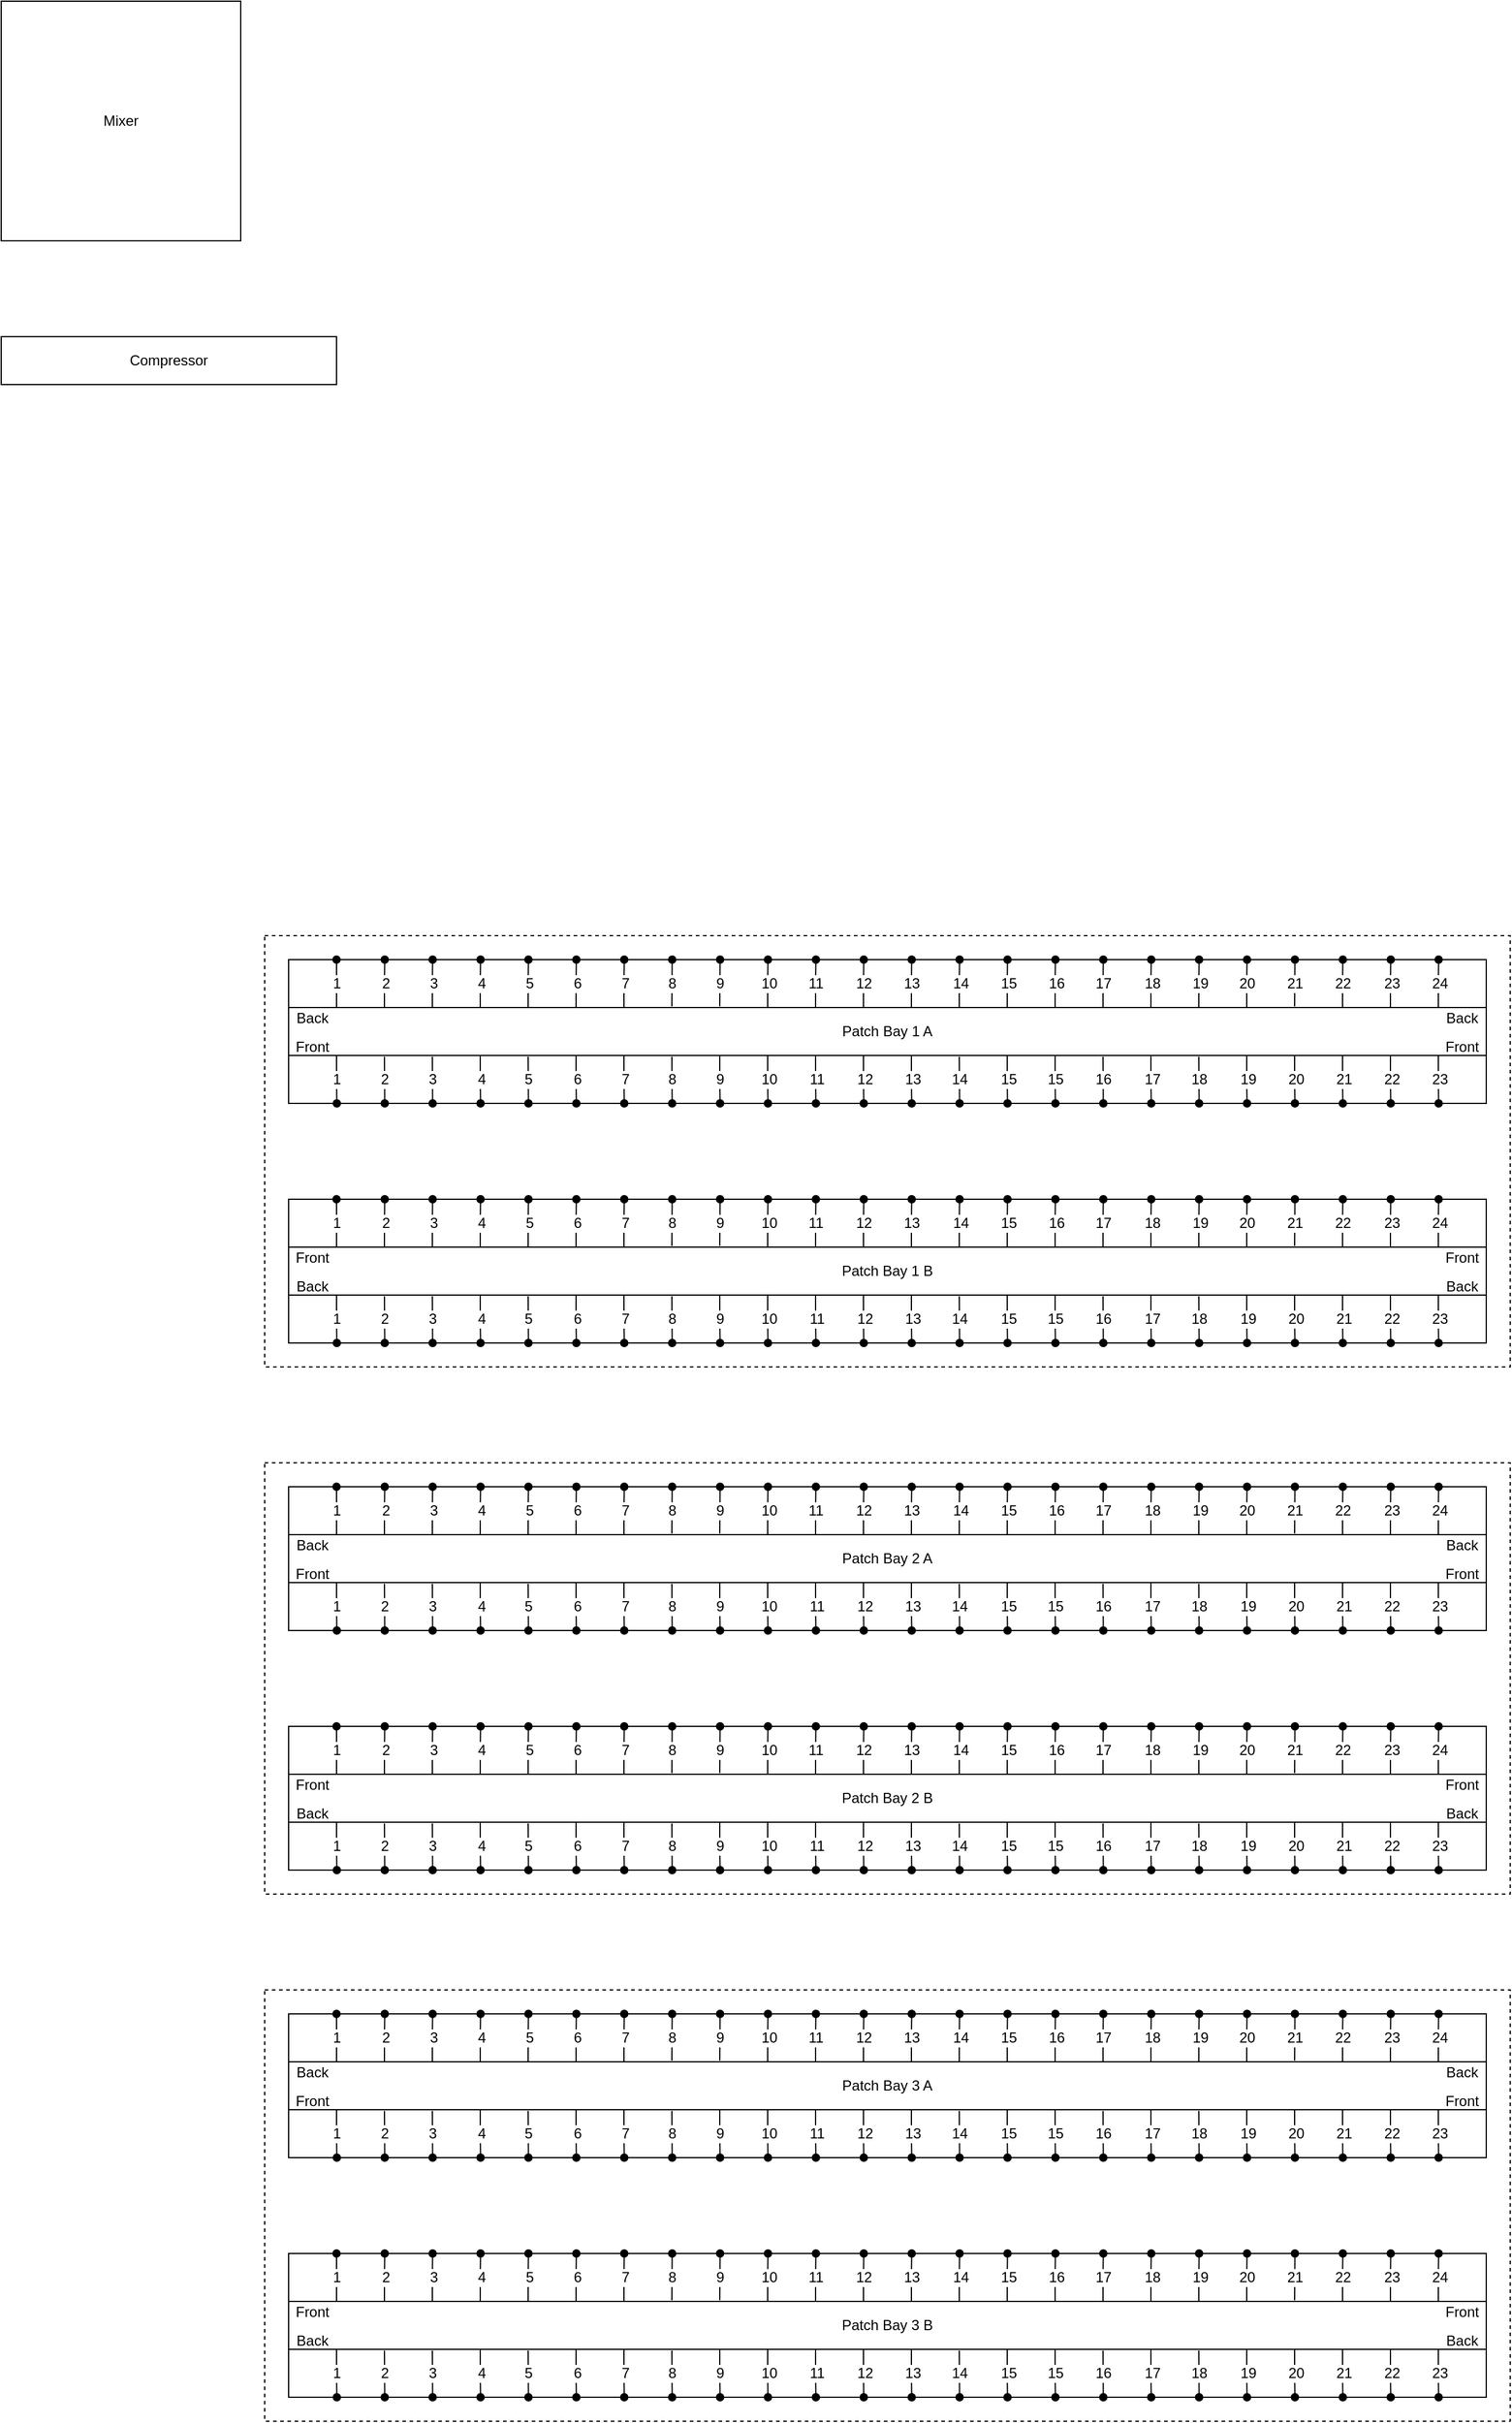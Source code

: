 <mxfile version="22.1.16" type="github">
  <diagram name="Page-1" id="099fd60b-425b-db50-ffb0-6b813814b670">
    <mxGraphModel dx="1838" dy="1000" grid="1" gridSize="10" guides="1" tooltips="1" connect="1" arrows="1" fold="1" page="1" pageScale="1" pageWidth="3300" pageHeight="4681" background="none" math="0" shadow="0">
      <root>
        <mxCell id="0" />
        <mxCell id="1" parent="0" />
        <mxCell id="DIVmNxzl7p2DdEzpk0Qv-8" value="Mixer" style="whiteSpace=wrap;html=1;aspect=fixed;" vertex="1" parent="1">
          <mxGeometry x="800" y="440" width="200" height="200" as="geometry" />
        </mxCell>
        <mxCell id="DIVmNxzl7p2DdEzpk0Qv-9" value="Compressor" style="rounded=0;whiteSpace=wrap;html=1;" vertex="1" parent="1">
          <mxGeometry x="800" y="720" width="280" height="40" as="geometry" />
        </mxCell>
        <mxCell id="DIVmNxzl7p2DdEzpk0Qv-972" value="" style="group;rounded=0;strokeColor=none;align=center;verticalAlign=middle;fontFamily=Helvetica;fontSize=12;fontColor=default;fillColor=default;html=1;" vertex="1" connectable="0" parent="1">
          <mxGeometry x="1020.0" y="1220" width="1040" height="360" as="geometry" />
        </mxCell>
        <mxCell id="DIVmNxzl7p2DdEzpk0Qv-973" value="" style="rounded=0;whiteSpace=wrap;html=1;strokeColor=default;align=center;verticalAlign=middle;fontFamily=Helvetica;fontSize=12;fontColor=default;fillColor=none;connectable=0;dashed=1;" vertex="1" parent="DIVmNxzl7p2DdEzpk0Qv-972">
          <mxGeometry width="1040" height="360" as="geometry" />
        </mxCell>
        <mxCell id="DIVmNxzl7p2DdEzpk0Qv-974" value="" style="group;rounded=0;strokeColor=default;align=center;verticalAlign=middle;fontFamily=Helvetica;fontSize=12;fontColor=default;fillColor=default;html=1;" vertex="1" connectable="0" parent="DIVmNxzl7p2DdEzpk0Qv-972">
          <mxGeometry x="20" y="20" width="1000" height="120" as="geometry" />
        </mxCell>
        <mxCell id="DIVmNxzl7p2DdEzpk0Qv-975" value="" style="rounded=0;whiteSpace=wrap;html=1;points=[[0.04,0,0,0,0],[0.04,0.99,0,0,0],[0.08,0,0,0,0],[0.08,1,0,0,1],[0.12,0,0,0,0],[0.12,1,0,0,1],[0.16,0,0,0,0],[0.16,1,0,0,0],[0.2,0,0,0,0],[0.2,1,0,0,1],[0.24,0,0,0,0],[0.24,1,0,0,0],[0.28,0,0,0,0],[0.28,1,0,0,0],[0.32,0,0,0,-1],[0.32,1,0,0,1],[0.36,0,0,0,-1],[0.36,0.99,0,0,0],[0.4,0,0,0,0],[0.4,1,0,0,0],[0.44,0.02,0,0,0],[0.44,1,0,0,0],[0.48,0.03,0,0,0],[0.48,1,0,0,0],[0.52,0.02,0,0,0],[0.52,1,0,0,0],[0.56,0,0,0,0],[0.56,1,0,0,1],[0.6,0,0,0,0],[0.6,1,0,0,0],[0.64,0,0,0,0],[0.64,0.99,0,0,0],[0.68,0.02,0,0,0],[0.68,1,0,0,1],[0.72,0,0,0,0],[0.72,1,0,0,0],[0.76,0,0,0,0],[0.76,1,0,0,1],[0.8,0.03,0,0,0],[0.8,1,0,0,0],[0.84,0,0,0,-1],[0.84,1,0,0,0],[0.88,0.02,0,0,0],[0.88,1,0,0,0],[0.92,0,0,0,0],[0.92,1,0,0,0],[0.96,0,0,0,0],[0.96,1,0,0,0]];movable=1;resizable=1;rotatable=1;deletable=1;editable=1;locked=0;connectable=1;container=0;fillColor=none;strokeColor=default;align=center;verticalAlign=middle;fontFamily=Helvetica;fontSize=12;fontColor=default;" vertex="1" parent="DIVmNxzl7p2DdEzpk0Qv-974">
          <mxGeometry width="1000" height="120" as="geometry" />
        </mxCell>
        <mxCell id="DIVmNxzl7p2DdEzpk0Qv-976" value="2" style="edgeStyle=orthogonalEdgeStyle;rounded=0;orthogonalLoop=1;jettySize=auto;html=1;exitX=0.08;exitY=0;exitDx=0;exitDy=0;exitPerimeter=0;fontFamily=Helvetica;fontSize=12;fontColor=default;endArrow=oval;endFill=1;movable=1;resizable=1;rotatable=1;deletable=1;editable=1;locked=0;connectable=1;labelBackgroundColor=default;strokeColor=default;align=center;verticalAlign=middle;shape=connector;" edge="1" parent="DIVmNxzl7p2DdEzpk0Qv-974" source="DIVmNxzl7p2DdEzpk0Qv-1023">
          <mxGeometry relative="1" as="geometry">
            <mxPoint x="80.261" as="targetPoint" />
          </mxGeometry>
        </mxCell>
        <mxCell id="DIVmNxzl7p2DdEzpk0Qv-977" value="3" style="edgeStyle=orthogonalEdgeStyle;rounded=0;orthogonalLoop=1;jettySize=auto;html=1;exitX=0.12;exitY=0;exitDx=0;exitDy=0;exitPerimeter=0;fontFamily=Helvetica;fontSize=12;fontColor=default;endArrow=oval;endFill=1;movable=1;resizable=1;rotatable=1;deletable=1;editable=1;locked=0;connectable=1;labelBackgroundColor=default;strokeColor=default;align=center;verticalAlign=middle;shape=connector;" edge="1" parent="DIVmNxzl7p2DdEzpk0Qv-974" source="DIVmNxzl7p2DdEzpk0Qv-1023">
          <mxGeometry relative="1" as="geometry">
            <mxPoint x="120.261" as="targetPoint" />
          </mxGeometry>
        </mxCell>
        <mxCell id="DIVmNxzl7p2DdEzpk0Qv-978" value="4" style="edgeStyle=orthogonalEdgeStyle;rounded=0;orthogonalLoop=1;jettySize=auto;html=1;exitX=0.16;exitY=0;exitDx=0;exitDy=0;exitPerimeter=0;fontFamily=Helvetica;fontSize=12;fontColor=default;endArrow=oval;endFill=1;movable=1;resizable=1;rotatable=1;deletable=1;editable=1;locked=0;connectable=1;labelBackgroundColor=default;strokeColor=default;align=center;verticalAlign=middle;shape=connector;" edge="1" parent="DIVmNxzl7p2DdEzpk0Qv-974" source="DIVmNxzl7p2DdEzpk0Qv-1023">
          <mxGeometry relative="1" as="geometry">
            <mxPoint x="160.261" as="targetPoint" />
          </mxGeometry>
        </mxCell>
        <mxCell id="DIVmNxzl7p2DdEzpk0Qv-979" value="5" style="edgeStyle=orthogonalEdgeStyle;rounded=0;orthogonalLoop=1;jettySize=auto;html=1;exitX=0.2;exitY=0;exitDx=0;exitDy=0;exitPerimeter=0;fontFamily=Helvetica;fontSize=12;fontColor=default;endArrow=oval;endFill=1;movable=1;resizable=1;rotatable=1;deletable=1;editable=1;locked=0;connectable=1;labelBackgroundColor=default;strokeColor=default;align=center;verticalAlign=middle;shape=connector;" edge="1" parent="DIVmNxzl7p2DdEzpk0Qv-974" source="DIVmNxzl7p2DdEzpk0Qv-1023">
          <mxGeometry relative="1" as="geometry">
            <mxPoint x="200.261" as="targetPoint" />
          </mxGeometry>
        </mxCell>
        <mxCell id="DIVmNxzl7p2DdEzpk0Qv-980" value="6" style="edgeStyle=orthogonalEdgeStyle;rounded=0;orthogonalLoop=1;jettySize=auto;html=1;exitX=0.24;exitY=0;exitDx=0;exitDy=0;exitPerimeter=0;fontFamily=Helvetica;fontSize=12;fontColor=default;endArrow=oval;endFill=1;movable=1;resizable=1;rotatable=1;deletable=1;editable=1;locked=0;connectable=1;labelBackgroundColor=default;strokeColor=default;align=center;verticalAlign=middle;shape=connector;" edge="1" parent="DIVmNxzl7p2DdEzpk0Qv-974" source="DIVmNxzl7p2DdEzpk0Qv-1023">
          <mxGeometry relative="1" as="geometry">
            <mxPoint x="240.261" as="targetPoint" />
          </mxGeometry>
        </mxCell>
        <mxCell id="DIVmNxzl7p2DdEzpk0Qv-981" value="7" style="edgeStyle=orthogonalEdgeStyle;rounded=0;orthogonalLoop=1;jettySize=auto;html=1;exitX=0.28;exitY=0;exitDx=0;exitDy=0;exitPerimeter=0;fontFamily=Helvetica;fontSize=12;fontColor=default;endArrow=oval;endFill=1;movable=1;resizable=1;rotatable=1;deletable=1;editable=1;locked=0;connectable=1;labelBackgroundColor=default;strokeColor=default;align=center;verticalAlign=middle;shape=connector;" edge="1" parent="DIVmNxzl7p2DdEzpk0Qv-974" source="DIVmNxzl7p2DdEzpk0Qv-1023">
          <mxGeometry relative="1" as="geometry">
            <mxPoint x="280.261" as="targetPoint" />
          </mxGeometry>
        </mxCell>
        <mxCell id="DIVmNxzl7p2DdEzpk0Qv-982" value="8" style="edgeStyle=orthogonalEdgeStyle;rounded=0;orthogonalLoop=1;jettySize=auto;html=1;exitX=0.32;exitY=0;exitDx=0;exitDy=-1;exitPerimeter=0;fontFamily=Helvetica;fontSize=12;fontColor=default;endArrow=oval;endFill=1;movable=1;resizable=1;rotatable=1;deletable=1;editable=1;locked=0;connectable=1;labelBackgroundColor=default;strokeColor=default;align=center;verticalAlign=middle;shape=connector;" edge="1" parent="DIVmNxzl7p2DdEzpk0Qv-974" source="DIVmNxzl7p2DdEzpk0Qv-1023">
          <mxGeometry relative="1" as="geometry">
            <mxPoint x="320.261" as="targetPoint" />
          </mxGeometry>
        </mxCell>
        <mxCell id="DIVmNxzl7p2DdEzpk0Qv-983" value="9" style="edgeStyle=orthogonalEdgeStyle;rounded=0;orthogonalLoop=1;jettySize=auto;html=1;exitX=0.36;exitY=0;exitDx=0;exitDy=-1;exitPerimeter=0;fontFamily=Helvetica;fontSize=12;fontColor=default;endArrow=oval;endFill=1;movable=1;resizable=1;rotatable=1;deletable=1;editable=1;locked=0;connectable=1;labelBackgroundColor=default;strokeColor=default;align=center;verticalAlign=middle;shape=connector;" edge="1" parent="DIVmNxzl7p2DdEzpk0Qv-974" source="DIVmNxzl7p2DdEzpk0Qv-1023">
          <mxGeometry relative="1" as="geometry">
            <mxPoint x="360.261" as="targetPoint" />
          </mxGeometry>
        </mxCell>
        <mxCell id="DIVmNxzl7p2DdEzpk0Qv-984" value="10" style="edgeStyle=orthogonalEdgeStyle;rounded=0;orthogonalLoop=1;jettySize=auto;html=1;exitX=0.4;exitY=0;exitDx=0;exitDy=0;exitPerimeter=0;fontFamily=Helvetica;fontSize=12;fontColor=default;endArrow=oval;endFill=1;movable=1;resizable=1;rotatable=1;deletable=1;editable=1;locked=0;connectable=1;labelBackgroundColor=default;strokeColor=default;align=center;verticalAlign=middle;shape=connector;" edge="1" parent="DIVmNxzl7p2DdEzpk0Qv-974" source="DIVmNxzl7p2DdEzpk0Qv-1023">
          <mxGeometry relative="1" as="geometry">
            <mxPoint x="400.261" as="targetPoint" />
          </mxGeometry>
        </mxCell>
        <mxCell id="DIVmNxzl7p2DdEzpk0Qv-985" value="11" style="edgeStyle=orthogonalEdgeStyle;rounded=0;orthogonalLoop=1;jettySize=auto;html=1;exitX=0.44;exitY=0.02;exitDx=0;exitDy=0;exitPerimeter=0;fontFamily=Helvetica;fontSize=12;fontColor=default;endArrow=oval;endFill=1;movable=1;resizable=1;rotatable=1;deletable=1;editable=1;locked=0;connectable=1;labelBackgroundColor=default;strokeColor=default;align=center;verticalAlign=middle;shape=connector;" edge="1" parent="DIVmNxzl7p2DdEzpk0Qv-974" source="DIVmNxzl7p2DdEzpk0Qv-1023">
          <mxGeometry relative="1" as="geometry">
            <mxPoint x="440.261" as="targetPoint" />
          </mxGeometry>
        </mxCell>
        <mxCell id="DIVmNxzl7p2DdEzpk0Qv-986" value="12" style="edgeStyle=orthogonalEdgeStyle;rounded=0;orthogonalLoop=1;jettySize=auto;html=1;exitX=0.48;exitY=0.03;exitDx=0;exitDy=0;exitPerimeter=0;fontFamily=Helvetica;fontSize=12;fontColor=default;endArrow=oval;endFill=1;movable=1;resizable=1;rotatable=1;deletable=1;editable=1;locked=0;connectable=1;labelBackgroundColor=default;strokeColor=default;align=center;verticalAlign=middle;shape=connector;" edge="1" parent="DIVmNxzl7p2DdEzpk0Qv-974" source="DIVmNxzl7p2DdEzpk0Qv-1023">
          <mxGeometry relative="1" as="geometry">
            <mxPoint x="480.261" as="targetPoint" />
          </mxGeometry>
        </mxCell>
        <mxCell id="DIVmNxzl7p2DdEzpk0Qv-987" value="13" style="edgeStyle=orthogonalEdgeStyle;rounded=0;orthogonalLoop=1;jettySize=auto;html=1;exitX=0.52;exitY=0.02;exitDx=0;exitDy=0;exitPerimeter=0;fontFamily=Helvetica;fontSize=12;fontColor=default;endArrow=oval;endFill=1;movable=1;resizable=1;rotatable=1;deletable=1;editable=1;locked=0;connectable=1;labelBackgroundColor=default;strokeColor=default;align=center;verticalAlign=middle;shape=connector;" edge="1" parent="DIVmNxzl7p2DdEzpk0Qv-974" source="DIVmNxzl7p2DdEzpk0Qv-1023">
          <mxGeometry relative="1" as="geometry">
            <mxPoint x="520.261" as="targetPoint" />
          </mxGeometry>
        </mxCell>
        <mxCell id="DIVmNxzl7p2DdEzpk0Qv-988" value="14" style="edgeStyle=orthogonalEdgeStyle;rounded=0;orthogonalLoop=1;jettySize=auto;html=1;exitX=0.56;exitY=0;exitDx=0;exitDy=0;exitPerimeter=0;fontFamily=Helvetica;fontSize=12;fontColor=default;endArrow=oval;endFill=1;movable=1;resizable=1;rotatable=1;deletable=1;editable=1;locked=0;connectable=1;labelBackgroundColor=default;strokeColor=default;align=center;verticalAlign=middle;shape=connector;" edge="1" parent="DIVmNxzl7p2DdEzpk0Qv-974" source="DIVmNxzl7p2DdEzpk0Qv-1023">
          <mxGeometry relative="1" as="geometry">
            <mxPoint x="560.261" as="targetPoint" />
          </mxGeometry>
        </mxCell>
        <mxCell id="DIVmNxzl7p2DdEzpk0Qv-989" value="15" style="edgeStyle=orthogonalEdgeStyle;rounded=0;orthogonalLoop=1;jettySize=auto;html=1;exitX=0.6;exitY=0;exitDx=0;exitDy=0;exitPerimeter=0;fontFamily=Helvetica;fontSize=12;fontColor=default;endArrow=oval;endFill=1;movable=1;resizable=1;rotatable=1;deletable=1;editable=1;locked=0;connectable=1;labelBackgroundColor=default;strokeColor=default;align=center;verticalAlign=middle;shape=connector;" edge="1" parent="DIVmNxzl7p2DdEzpk0Qv-974" source="DIVmNxzl7p2DdEzpk0Qv-1023">
          <mxGeometry relative="1" as="geometry">
            <mxPoint x="600.261" as="targetPoint" />
          </mxGeometry>
        </mxCell>
        <mxCell id="DIVmNxzl7p2DdEzpk0Qv-990" value="16" style="edgeStyle=orthogonalEdgeStyle;rounded=0;orthogonalLoop=1;jettySize=auto;html=1;exitX=0.64;exitY=0;exitDx=0;exitDy=0;exitPerimeter=0;fontFamily=Helvetica;fontSize=12;fontColor=default;endArrow=oval;endFill=1;movable=1;resizable=1;rotatable=1;deletable=1;editable=1;locked=0;connectable=1;labelBackgroundColor=default;strokeColor=default;align=center;verticalAlign=middle;shape=connector;" edge="1" parent="DIVmNxzl7p2DdEzpk0Qv-974" source="DIVmNxzl7p2DdEzpk0Qv-1023">
          <mxGeometry relative="1" as="geometry">
            <mxPoint x="640.261" as="targetPoint" />
          </mxGeometry>
        </mxCell>
        <mxCell id="DIVmNxzl7p2DdEzpk0Qv-991" value="17" style="edgeStyle=orthogonalEdgeStyle;rounded=0;orthogonalLoop=1;jettySize=auto;html=1;exitX=0.68;exitY=0.02;exitDx=0;exitDy=0;exitPerimeter=0;fontFamily=Helvetica;fontSize=12;fontColor=default;endArrow=oval;endFill=1;movable=1;resizable=1;rotatable=1;deletable=1;editable=1;locked=0;connectable=1;labelBackgroundColor=default;strokeColor=default;align=center;verticalAlign=middle;shape=connector;" edge="1" parent="DIVmNxzl7p2DdEzpk0Qv-974" source="DIVmNxzl7p2DdEzpk0Qv-1023">
          <mxGeometry relative="1" as="geometry">
            <mxPoint x="680.261" as="targetPoint" />
          </mxGeometry>
        </mxCell>
        <mxCell id="DIVmNxzl7p2DdEzpk0Qv-992" value="18" style="edgeStyle=orthogonalEdgeStyle;rounded=0;orthogonalLoop=1;jettySize=auto;html=1;exitX=0.72;exitY=0;exitDx=0;exitDy=0;exitPerimeter=0;fontFamily=Helvetica;fontSize=12;fontColor=default;endArrow=oval;endFill=1;movable=1;resizable=1;rotatable=1;deletable=1;editable=1;locked=0;connectable=1;labelBackgroundColor=default;strokeColor=default;align=center;verticalAlign=middle;shape=connector;" edge="1" parent="DIVmNxzl7p2DdEzpk0Qv-974" source="DIVmNxzl7p2DdEzpk0Qv-1023">
          <mxGeometry relative="1" as="geometry">
            <mxPoint x="720.261" as="targetPoint" />
          </mxGeometry>
        </mxCell>
        <mxCell id="DIVmNxzl7p2DdEzpk0Qv-993" value="19" style="edgeStyle=orthogonalEdgeStyle;rounded=0;orthogonalLoop=1;jettySize=auto;html=1;exitX=0.76;exitY=0;exitDx=0;exitDy=0;exitPerimeter=0;fontFamily=Helvetica;fontSize=12;fontColor=default;endArrow=oval;endFill=1;movable=1;resizable=1;rotatable=1;deletable=1;editable=1;locked=0;connectable=1;labelBackgroundColor=default;strokeColor=default;align=center;verticalAlign=middle;shape=connector;" edge="1" parent="DIVmNxzl7p2DdEzpk0Qv-974" source="DIVmNxzl7p2DdEzpk0Qv-1023">
          <mxGeometry relative="1" as="geometry">
            <mxPoint x="760.261" as="targetPoint" />
          </mxGeometry>
        </mxCell>
        <mxCell id="DIVmNxzl7p2DdEzpk0Qv-994" value="20" style="edgeStyle=orthogonalEdgeStyle;rounded=0;orthogonalLoop=1;jettySize=auto;html=1;exitX=0.8;exitY=0.03;exitDx=0;exitDy=0;exitPerimeter=0;fontFamily=Helvetica;fontSize=12;fontColor=default;endArrow=oval;endFill=1;movable=1;resizable=1;rotatable=1;deletable=1;editable=1;locked=0;connectable=1;labelBackgroundColor=default;strokeColor=default;align=center;verticalAlign=middle;shape=connector;" edge="1" parent="DIVmNxzl7p2DdEzpk0Qv-974" source="DIVmNxzl7p2DdEzpk0Qv-1023">
          <mxGeometry relative="1" as="geometry">
            <mxPoint x="800.261" as="targetPoint" />
          </mxGeometry>
        </mxCell>
        <mxCell id="DIVmNxzl7p2DdEzpk0Qv-995" value="21" style="edgeStyle=orthogonalEdgeStyle;rounded=0;orthogonalLoop=1;jettySize=auto;html=1;exitX=0.84;exitY=0;exitDx=0;exitDy=-1;exitPerimeter=0;fontFamily=Helvetica;fontSize=12;fontColor=default;endArrow=oval;endFill=1;movable=1;resizable=1;rotatable=1;deletable=1;editable=1;locked=0;connectable=1;labelBackgroundColor=default;strokeColor=default;align=center;verticalAlign=middle;shape=connector;" edge="1" parent="DIVmNxzl7p2DdEzpk0Qv-974" source="DIVmNxzl7p2DdEzpk0Qv-1023">
          <mxGeometry relative="1" as="geometry">
            <mxPoint x="840.261" as="targetPoint" />
          </mxGeometry>
        </mxCell>
        <mxCell id="DIVmNxzl7p2DdEzpk0Qv-996" value="22" style="edgeStyle=orthogonalEdgeStyle;rounded=0;orthogonalLoop=1;jettySize=auto;html=1;exitX=0.88;exitY=0.02;exitDx=0;exitDy=0;exitPerimeter=0;fontFamily=Helvetica;fontSize=12;fontColor=default;endArrow=oval;endFill=1;movable=1;resizable=1;rotatable=1;deletable=1;editable=1;locked=0;connectable=1;labelBackgroundColor=default;strokeColor=default;align=center;verticalAlign=middle;shape=connector;" edge="1" parent="DIVmNxzl7p2DdEzpk0Qv-974" source="DIVmNxzl7p2DdEzpk0Qv-1023">
          <mxGeometry relative="1" as="geometry">
            <mxPoint x="880.261" as="targetPoint" />
          </mxGeometry>
        </mxCell>
        <mxCell id="DIVmNxzl7p2DdEzpk0Qv-997" value="23" style="edgeStyle=orthogonalEdgeStyle;rounded=0;orthogonalLoop=1;jettySize=auto;html=1;exitX=0.92;exitY=0;exitDx=0;exitDy=0;exitPerimeter=0;fontFamily=Helvetica;fontSize=12;fontColor=default;endArrow=oval;endFill=1;movable=1;resizable=1;rotatable=1;deletable=1;editable=1;locked=0;connectable=1;labelBackgroundColor=default;strokeColor=default;align=center;verticalAlign=middle;shape=connector;" edge="1" parent="DIVmNxzl7p2DdEzpk0Qv-974" source="DIVmNxzl7p2DdEzpk0Qv-1023">
          <mxGeometry relative="1" as="geometry">
            <mxPoint x="920.261" as="targetPoint" />
          </mxGeometry>
        </mxCell>
        <mxCell id="DIVmNxzl7p2DdEzpk0Qv-998" value="24" style="edgeStyle=orthogonalEdgeStyle;rounded=0;orthogonalLoop=1;jettySize=auto;html=1;exitX=0.96;exitY=0;exitDx=0;exitDy=0;exitPerimeter=0;fontFamily=Helvetica;fontSize=12;fontColor=default;endArrow=oval;endFill=1;movable=1;resizable=1;rotatable=1;deletable=1;editable=1;locked=0;connectable=1;anchorPointDirection=1;snapToPoint=0;labelBackgroundColor=default;strokeColor=default;align=center;verticalAlign=middle;shape=connector;" edge="1" parent="DIVmNxzl7p2DdEzpk0Qv-974" source="DIVmNxzl7p2DdEzpk0Qv-1023">
          <mxGeometry relative="1" as="geometry">
            <mxPoint x="960.261" as="targetPoint" />
          </mxGeometry>
        </mxCell>
        <mxCell id="DIVmNxzl7p2DdEzpk0Qv-999" value="2" style="edgeStyle=orthogonalEdgeStyle;shape=connector;rounded=0;orthogonalLoop=1;jettySize=auto;html=1;exitX=0.08;exitY=1;exitDx=0;exitDy=1;exitPerimeter=0;labelBackgroundColor=default;strokeColor=default;align=center;verticalAlign=middle;fontFamily=Helvetica;fontSize=12;fontColor=default;endArrow=oval;endFill=1;movable=1;resizable=1;rotatable=1;deletable=1;editable=1;locked=0;connectable=1;" edge="1" parent="DIVmNxzl7p2DdEzpk0Qv-974" source="DIVmNxzl7p2DdEzpk0Qv-1023">
          <mxGeometry relative="1" as="geometry">
            <mxPoint x="80.261" y="120" as="targetPoint" />
          </mxGeometry>
        </mxCell>
        <mxCell id="DIVmNxzl7p2DdEzpk0Qv-1000" value="1" style="edgeStyle=orthogonalEdgeStyle;shape=connector;rounded=0;orthogonalLoop=1;jettySize=auto;html=1;exitX=0.04;exitY=0.99;exitDx=0;exitDy=0;exitPerimeter=0;labelBackgroundColor=default;strokeColor=default;align=center;verticalAlign=middle;fontFamily=Helvetica;fontSize=12;fontColor=default;endArrow=oval;endFill=1;movable=1;resizable=1;rotatable=1;deletable=1;editable=1;locked=0;connectable=1;" edge="1" parent="DIVmNxzl7p2DdEzpk0Qv-974" source="DIVmNxzl7p2DdEzpk0Qv-1023">
          <mxGeometry relative="1" as="geometry">
            <mxPoint x="40.261" y="120" as="targetPoint" />
          </mxGeometry>
        </mxCell>
        <mxCell id="DIVmNxzl7p2DdEzpk0Qv-1001" value="3" style="edgeStyle=orthogonalEdgeStyle;shape=connector;rounded=0;orthogonalLoop=1;jettySize=auto;html=1;exitX=0.12;exitY=1;exitDx=0;exitDy=1;exitPerimeter=0;labelBackgroundColor=default;strokeColor=default;align=center;verticalAlign=middle;fontFamily=Helvetica;fontSize=12;fontColor=default;endArrow=oval;endFill=1;movable=1;resizable=1;rotatable=1;deletable=1;editable=1;locked=0;connectable=1;" edge="1" parent="DIVmNxzl7p2DdEzpk0Qv-974" source="DIVmNxzl7p2DdEzpk0Qv-1023">
          <mxGeometry relative="1" as="geometry">
            <mxPoint x="120.261" y="120" as="targetPoint" />
          </mxGeometry>
        </mxCell>
        <mxCell id="DIVmNxzl7p2DdEzpk0Qv-1002" value="4" style="edgeStyle=orthogonalEdgeStyle;shape=connector;rounded=0;orthogonalLoop=1;jettySize=auto;html=1;exitX=0.16;exitY=1;exitDx=0;exitDy=0;exitPerimeter=0;labelBackgroundColor=default;strokeColor=default;align=center;verticalAlign=middle;fontFamily=Helvetica;fontSize=12;fontColor=default;endArrow=oval;endFill=1;movable=1;resizable=1;rotatable=1;deletable=1;editable=1;locked=0;connectable=1;" edge="1" parent="DIVmNxzl7p2DdEzpk0Qv-974" source="DIVmNxzl7p2DdEzpk0Qv-1023">
          <mxGeometry relative="1" as="geometry">
            <mxPoint x="160.261" y="120" as="targetPoint" />
          </mxGeometry>
        </mxCell>
        <mxCell id="DIVmNxzl7p2DdEzpk0Qv-1003" value="5" style="edgeStyle=orthogonalEdgeStyle;shape=connector;rounded=0;orthogonalLoop=1;jettySize=auto;html=1;exitX=0.2;exitY=1;exitDx=0;exitDy=1;exitPerimeter=0;labelBackgroundColor=default;strokeColor=default;align=center;verticalAlign=middle;fontFamily=Helvetica;fontSize=12;fontColor=default;endArrow=oval;endFill=1;movable=1;resizable=1;rotatable=1;deletable=1;editable=1;locked=0;connectable=1;" edge="1" parent="DIVmNxzl7p2DdEzpk0Qv-974" source="DIVmNxzl7p2DdEzpk0Qv-1023">
          <mxGeometry relative="1" as="geometry">
            <mxPoint x="200.261" y="120" as="targetPoint" />
          </mxGeometry>
        </mxCell>
        <mxCell id="DIVmNxzl7p2DdEzpk0Qv-1004" value="6" style="edgeStyle=orthogonalEdgeStyle;shape=connector;rounded=0;orthogonalLoop=1;jettySize=auto;html=1;exitX=0.24;exitY=1;exitDx=0;exitDy=0;exitPerimeter=0;labelBackgroundColor=default;strokeColor=default;align=center;verticalAlign=middle;fontFamily=Helvetica;fontSize=12;fontColor=default;endArrow=oval;endFill=1;movable=1;resizable=1;rotatable=1;deletable=1;editable=1;locked=0;connectable=1;" edge="1" parent="DIVmNxzl7p2DdEzpk0Qv-974" source="DIVmNxzl7p2DdEzpk0Qv-1023">
          <mxGeometry relative="1" as="geometry">
            <mxPoint x="240.261" y="120" as="targetPoint" />
          </mxGeometry>
        </mxCell>
        <mxCell id="DIVmNxzl7p2DdEzpk0Qv-1005" value="7" style="edgeStyle=orthogonalEdgeStyle;shape=connector;rounded=0;orthogonalLoop=1;jettySize=auto;html=1;exitX=0.28;exitY=1;exitDx=0;exitDy=0;exitPerimeter=0;labelBackgroundColor=default;strokeColor=default;align=center;verticalAlign=middle;fontFamily=Helvetica;fontSize=12;fontColor=default;endArrow=oval;endFill=1;movable=1;resizable=1;rotatable=1;deletable=1;editable=1;locked=0;connectable=1;" edge="1" parent="DIVmNxzl7p2DdEzpk0Qv-974" source="DIVmNxzl7p2DdEzpk0Qv-1023">
          <mxGeometry relative="1" as="geometry">
            <mxPoint x="280.261" y="120" as="targetPoint" />
          </mxGeometry>
        </mxCell>
        <mxCell id="DIVmNxzl7p2DdEzpk0Qv-1006" value="8" style="edgeStyle=orthogonalEdgeStyle;shape=connector;rounded=0;orthogonalLoop=1;jettySize=auto;html=1;exitX=0.32;exitY=1;exitDx=0;exitDy=1;exitPerimeter=0;labelBackgroundColor=default;strokeColor=default;align=center;verticalAlign=middle;fontFamily=Helvetica;fontSize=12;fontColor=default;endArrow=oval;endFill=1;movable=1;resizable=1;rotatable=1;deletable=1;editable=1;locked=0;connectable=1;" edge="1" parent="DIVmNxzl7p2DdEzpk0Qv-974" source="DIVmNxzl7p2DdEzpk0Qv-1023">
          <mxGeometry relative="1" as="geometry">
            <mxPoint x="320.261" y="120" as="targetPoint" />
          </mxGeometry>
        </mxCell>
        <mxCell id="DIVmNxzl7p2DdEzpk0Qv-1007" value="9" style="edgeStyle=orthogonalEdgeStyle;shape=connector;rounded=0;orthogonalLoop=1;jettySize=auto;html=1;exitX=0.36;exitY=0.99;exitDx=0;exitDy=0;exitPerimeter=0;labelBackgroundColor=default;strokeColor=default;align=center;verticalAlign=middle;fontFamily=Helvetica;fontSize=12;fontColor=default;endArrow=oval;endFill=1;movable=1;resizable=1;rotatable=1;deletable=1;editable=1;locked=0;connectable=1;" edge="1" parent="DIVmNxzl7p2DdEzpk0Qv-974" source="DIVmNxzl7p2DdEzpk0Qv-1023">
          <mxGeometry relative="1" as="geometry">
            <mxPoint x="360.261" y="120" as="targetPoint" />
          </mxGeometry>
        </mxCell>
        <mxCell id="DIVmNxzl7p2DdEzpk0Qv-1008" value="10" style="edgeStyle=orthogonalEdgeStyle;shape=connector;rounded=0;orthogonalLoop=1;jettySize=auto;html=1;exitX=0.4;exitY=1;exitDx=0;exitDy=0;exitPerimeter=0;labelBackgroundColor=default;strokeColor=default;align=center;verticalAlign=middle;fontFamily=Helvetica;fontSize=12;fontColor=default;endArrow=oval;endFill=1;movable=1;resizable=1;rotatable=1;deletable=1;editable=1;locked=0;connectable=1;" edge="1" parent="DIVmNxzl7p2DdEzpk0Qv-974" source="DIVmNxzl7p2DdEzpk0Qv-1023">
          <mxGeometry relative="1" as="geometry">
            <mxPoint x="400.261" y="120" as="targetPoint" />
          </mxGeometry>
        </mxCell>
        <mxCell id="DIVmNxzl7p2DdEzpk0Qv-1009" value="11" style="edgeStyle=orthogonalEdgeStyle;shape=connector;rounded=0;orthogonalLoop=1;jettySize=auto;html=1;exitX=0.44;exitY=1;exitDx=0;exitDy=0;exitPerimeter=0;labelBackgroundColor=default;strokeColor=default;align=center;verticalAlign=middle;fontFamily=Helvetica;fontSize=12;fontColor=default;endArrow=oval;endFill=1;movable=1;resizable=1;rotatable=1;deletable=1;editable=1;locked=0;connectable=1;" edge="1" parent="DIVmNxzl7p2DdEzpk0Qv-974" source="DIVmNxzl7p2DdEzpk0Qv-1023">
          <mxGeometry relative="1" as="geometry">
            <mxPoint x="440.261" y="120" as="targetPoint" />
          </mxGeometry>
        </mxCell>
        <mxCell id="DIVmNxzl7p2DdEzpk0Qv-1010" value="12" style="edgeStyle=orthogonalEdgeStyle;shape=connector;rounded=0;orthogonalLoop=1;jettySize=auto;html=1;exitX=0.48;exitY=1;exitDx=0;exitDy=0;exitPerimeter=0;labelBackgroundColor=default;strokeColor=default;align=center;verticalAlign=middle;fontFamily=Helvetica;fontSize=12;fontColor=default;endArrow=oval;endFill=1;movable=1;resizable=1;rotatable=1;deletable=1;editable=1;locked=0;connectable=1;" edge="1" parent="DIVmNxzl7p2DdEzpk0Qv-974" source="DIVmNxzl7p2DdEzpk0Qv-1023">
          <mxGeometry relative="1" as="geometry">
            <mxPoint x="480.261" y="120" as="targetPoint" />
          </mxGeometry>
        </mxCell>
        <mxCell id="DIVmNxzl7p2DdEzpk0Qv-1011" value="13" style="edgeStyle=orthogonalEdgeStyle;shape=connector;rounded=0;orthogonalLoop=1;jettySize=auto;html=1;exitX=0.52;exitY=1;exitDx=0;exitDy=0;exitPerimeter=0;labelBackgroundColor=default;strokeColor=default;align=center;verticalAlign=middle;fontFamily=Helvetica;fontSize=12;fontColor=default;endArrow=oval;endFill=1;movable=1;resizable=1;rotatable=1;deletable=1;editable=1;locked=0;connectable=1;" edge="1" parent="DIVmNxzl7p2DdEzpk0Qv-974" source="DIVmNxzl7p2DdEzpk0Qv-1023">
          <mxGeometry relative="1" as="geometry">
            <mxPoint x="520.261" y="120" as="targetPoint" />
          </mxGeometry>
        </mxCell>
        <mxCell id="DIVmNxzl7p2DdEzpk0Qv-1012" value="14" style="edgeStyle=orthogonalEdgeStyle;shape=connector;rounded=0;orthogonalLoop=1;jettySize=auto;html=1;exitX=0.56;exitY=1;exitDx=0;exitDy=1;exitPerimeter=0;labelBackgroundColor=default;strokeColor=default;align=center;verticalAlign=middle;fontFamily=Helvetica;fontSize=12;fontColor=default;endArrow=oval;endFill=1;movable=1;resizable=1;rotatable=1;deletable=1;editable=1;locked=0;connectable=1;" edge="1" parent="DIVmNxzl7p2DdEzpk0Qv-974" source="DIVmNxzl7p2DdEzpk0Qv-1023">
          <mxGeometry relative="1" as="geometry">
            <mxPoint x="560.261" y="120" as="targetPoint" />
          </mxGeometry>
        </mxCell>
        <mxCell id="DIVmNxzl7p2DdEzpk0Qv-1013" value="15" style="edgeStyle=orthogonalEdgeStyle;shape=connector;rounded=0;orthogonalLoop=1;jettySize=auto;html=1;exitX=0.6;exitY=1;exitDx=0;exitDy=0;exitPerimeter=0;labelBackgroundColor=default;strokeColor=default;align=center;verticalAlign=middle;fontFamily=Helvetica;fontSize=12;fontColor=default;endArrow=oval;endFill=1;movable=1;resizable=1;rotatable=1;deletable=1;editable=1;locked=0;connectable=1;" edge="1" parent="DIVmNxzl7p2DdEzpk0Qv-974" source="DIVmNxzl7p2DdEzpk0Qv-1023">
          <mxGeometry relative="1" as="geometry">
            <mxPoint x="600.261" y="120" as="targetPoint" />
          </mxGeometry>
        </mxCell>
        <mxCell id="DIVmNxzl7p2DdEzpk0Qv-1014" value="15" style="edgeStyle=orthogonalEdgeStyle;shape=connector;rounded=0;orthogonalLoop=1;jettySize=auto;html=1;exitX=0.64;exitY=0.99;exitDx=0;exitDy=0;exitPerimeter=0;labelBackgroundColor=default;strokeColor=default;align=center;verticalAlign=middle;fontFamily=Helvetica;fontSize=12;fontColor=default;endArrow=oval;endFill=1;movable=1;resizable=1;rotatable=1;deletable=1;editable=1;locked=0;connectable=1;" edge="1" parent="DIVmNxzl7p2DdEzpk0Qv-974" source="DIVmNxzl7p2DdEzpk0Qv-1023">
          <mxGeometry relative="1" as="geometry">
            <mxPoint x="640.261" y="120" as="targetPoint" />
          </mxGeometry>
        </mxCell>
        <mxCell id="DIVmNxzl7p2DdEzpk0Qv-1015" value="16" style="edgeStyle=orthogonalEdgeStyle;shape=connector;rounded=0;orthogonalLoop=1;jettySize=auto;html=1;exitX=0.68;exitY=1;exitDx=0;exitDy=1;exitPerimeter=0;labelBackgroundColor=default;strokeColor=default;align=center;verticalAlign=middle;fontFamily=Helvetica;fontSize=12;fontColor=default;endArrow=oval;endFill=1;movable=1;resizable=1;rotatable=1;deletable=1;editable=1;locked=0;connectable=1;" edge="1" parent="DIVmNxzl7p2DdEzpk0Qv-974" source="DIVmNxzl7p2DdEzpk0Qv-1023">
          <mxGeometry relative="1" as="geometry">
            <mxPoint x="680.261" y="120" as="targetPoint" />
          </mxGeometry>
        </mxCell>
        <mxCell id="DIVmNxzl7p2DdEzpk0Qv-1016" value="17" style="edgeStyle=orthogonalEdgeStyle;shape=connector;rounded=0;orthogonalLoop=1;jettySize=auto;html=1;exitX=0.72;exitY=1;exitDx=0;exitDy=0;exitPerimeter=0;labelBackgroundColor=default;strokeColor=default;align=center;verticalAlign=middle;fontFamily=Helvetica;fontSize=12;fontColor=default;endArrow=oval;endFill=1;movable=1;resizable=1;rotatable=1;deletable=1;editable=1;locked=0;connectable=1;" edge="1" parent="DIVmNxzl7p2DdEzpk0Qv-974" source="DIVmNxzl7p2DdEzpk0Qv-1023">
          <mxGeometry relative="1" as="geometry">
            <mxPoint x="720.261" y="120" as="targetPoint" />
          </mxGeometry>
        </mxCell>
        <mxCell id="DIVmNxzl7p2DdEzpk0Qv-1017" value="18" style="edgeStyle=orthogonalEdgeStyle;shape=connector;rounded=0;orthogonalLoop=1;jettySize=auto;html=1;exitX=0.76;exitY=1;exitDx=0;exitDy=1;exitPerimeter=0;labelBackgroundColor=default;strokeColor=default;align=center;verticalAlign=middle;fontFamily=Helvetica;fontSize=12;fontColor=default;endArrow=oval;endFill=1;movable=1;resizable=1;rotatable=1;deletable=1;editable=1;locked=0;connectable=1;" edge="1" parent="DIVmNxzl7p2DdEzpk0Qv-974" source="DIVmNxzl7p2DdEzpk0Qv-1023">
          <mxGeometry relative="1" as="geometry">
            <mxPoint x="760.261" y="120" as="targetPoint" />
          </mxGeometry>
        </mxCell>
        <mxCell id="DIVmNxzl7p2DdEzpk0Qv-1018" value="19" style="edgeStyle=orthogonalEdgeStyle;shape=connector;rounded=0;orthogonalLoop=1;jettySize=auto;html=1;exitX=0.8;exitY=1;exitDx=0;exitDy=0;exitPerimeter=0;labelBackgroundColor=default;strokeColor=default;align=center;verticalAlign=middle;fontFamily=Helvetica;fontSize=12;fontColor=default;endArrow=oval;endFill=1;movable=1;resizable=1;rotatable=1;deletable=1;editable=1;locked=0;connectable=1;" edge="1" parent="DIVmNxzl7p2DdEzpk0Qv-974" source="DIVmNxzl7p2DdEzpk0Qv-1023">
          <mxGeometry relative="1" as="geometry">
            <mxPoint x="800.261" y="120" as="targetPoint" />
          </mxGeometry>
        </mxCell>
        <mxCell id="DIVmNxzl7p2DdEzpk0Qv-1019" value="20" style="edgeStyle=orthogonalEdgeStyle;shape=connector;rounded=0;orthogonalLoop=1;jettySize=auto;html=1;exitX=0.84;exitY=1;exitDx=0;exitDy=0;exitPerimeter=0;labelBackgroundColor=default;strokeColor=default;align=center;verticalAlign=middle;fontFamily=Helvetica;fontSize=12;fontColor=default;endArrow=oval;endFill=1;movable=1;resizable=1;rotatable=1;deletable=1;editable=1;locked=0;connectable=1;" edge="1" parent="DIVmNxzl7p2DdEzpk0Qv-974" source="DIVmNxzl7p2DdEzpk0Qv-1023">
          <mxGeometry relative="1" as="geometry">
            <mxPoint x="840.261" y="120" as="targetPoint" />
          </mxGeometry>
        </mxCell>
        <mxCell id="DIVmNxzl7p2DdEzpk0Qv-1020" value="21" style="edgeStyle=orthogonalEdgeStyle;shape=connector;rounded=0;orthogonalLoop=1;jettySize=auto;html=1;exitX=0.88;exitY=1;exitDx=0;exitDy=0;exitPerimeter=0;labelBackgroundColor=default;strokeColor=default;align=center;verticalAlign=middle;fontFamily=Helvetica;fontSize=12;fontColor=default;endArrow=oval;endFill=1;movable=1;resizable=1;rotatable=1;deletable=1;editable=1;locked=0;connectable=1;" edge="1" parent="DIVmNxzl7p2DdEzpk0Qv-974" source="DIVmNxzl7p2DdEzpk0Qv-1023">
          <mxGeometry relative="1" as="geometry">
            <mxPoint x="880.261" y="120" as="targetPoint" />
          </mxGeometry>
        </mxCell>
        <mxCell id="DIVmNxzl7p2DdEzpk0Qv-1021" value="22" style="edgeStyle=orthogonalEdgeStyle;shape=connector;rounded=0;orthogonalLoop=1;jettySize=auto;html=1;exitX=0.92;exitY=1;exitDx=0;exitDy=0;exitPerimeter=0;labelBackgroundColor=default;strokeColor=default;align=center;verticalAlign=middle;fontFamily=Helvetica;fontSize=12;fontColor=default;endArrow=oval;endFill=1;movable=1;resizable=1;rotatable=1;deletable=1;editable=1;locked=0;connectable=1;" edge="1" parent="DIVmNxzl7p2DdEzpk0Qv-974" source="DIVmNxzl7p2DdEzpk0Qv-1023">
          <mxGeometry relative="1" as="geometry">
            <mxPoint x="920.261" y="120" as="targetPoint" />
          </mxGeometry>
        </mxCell>
        <mxCell id="DIVmNxzl7p2DdEzpk0Qv-1022" value="23" style="edgeStyle=orthogonalEdgeStyle;shape=connector;rounded=0;orthogonalLoop=1;jettySize=auto;html=1;exitX=0.96;exitY=1;exitDx=0;exitDy=0;exitPerimeter=0;labelBackgroundColor=default;strokeColor=default;align=center;verticalAlign=middle;fontFamily=Helvetica;fontSize=12;fontColor=default;endArrow=oval;endFill=1;movable=1;resizable=1;rotatable=1;deletable=1;editable=1;locked=0;connectable=1;" edge="1" parent="DIVmNxzl7p2DdEzpk0Qv-974" source="DIVmNxzl7p2DdEzpk0Qv-1023">
          <mxGeometry relative="1" as="geometry">
            <mxPoint x="960.261" y="120" as="targetPoint" />
          </mxGeometry>
        </mxCell>
        <mxCell id="DIVmNxzl7p2DdEzpk0Qv-1023" value="Patch Bay 1 A" style="rounded=0;whiteSpace=wrap;html=1;points=[[0.04,0,0,0,0],[0.04,0.99,0,0,0],[0.08,0,0,0,0],[0.08,1,0,0,1],[0.12,0,0,0,0],[0.12,1,0,0,1],[0.16,0,0,0,0],[0.16,1,0,0,0],[0.2,0,0,0,0],[0.2,1,0,0,1],[0.24,0,0,0,0],[0.24,1,0,0,0],[0.28,0,0,0,0],[0.28,1,0,0,0],[0.32,0,0,0,-1],[0.32,1,0,0,1],[0.36,0,0,0,-1],[0.36,0.99,0,0,0],[0.4,0,0,0,0],[0.4,1,0,0,0],[0.44,0.02,0,0,0],[0.44,1,0,0,0],[0.48,0.03,0,0,0],[0.48,1,0,0,0],[0.52,0.02,0,0,0],[0.52,1,0,0,0],[0.56,0,0,0,0],[0.56,1,0,0,1],[0.6,0,0,0,0],[0.6,1,0,0,0],[0.64,0,0,0,0],[0.64,0.99,0,0,0],[0.68,0.02,0,0,0],[0.68,1,0,0,1],[0.72,0,0,0,0],[0.72,1,0,0,0],[0.76,0,0,0,0],[0.76,1,0,0,1],[0.8,0.03,0,0,0],[0.8,1,0,0,0],[0.84,0,0,0,-1],[0.84,1,0,0,0],[0.88,0.02,0,0,0],[0.88,1,0,0,0],[0.92,0,0,0,0],[0.92,1,0,0,0],[0.96,0,0,0,0],[0.96,1,0,0,0]];movable=1;resizable=1;rotatable=1;deletable=1;editable=1;locked=0;connectable=0;container=0;strokeColor=default;align=center;verticalAlign=middle;fontFamily=Helvetica;fontSize=12;fontColor=default;fillColor=default;" vertex="1" parent="DIVmNxzl7p2DdEzpk0Qv-974">
          <mxGeometry y="40" width="1000" height="40" as="geometry" />
        </mxCell>
        <mxCell id="DIVmNxzl7p2DdEzpk0Qv-1024" value="1" style="endArrow=oval;html=1;rounded=0;fontFamily=Helvetica;fontSize=12;fontColor=default;exitX=0.04;exitY=0;exitDx=0;exitDy=0;exitPerimeter=0;endFill=1;movable=1;resizable=1;rotatable=1;deletable=1;editable=1;locked=0;connectable=1;edgeStyle=orthogonalEdgeStyle;labelBackgroundColor=default;strokeColor=default;align=center;verticalAlign=middle;shape=connector;" edge="1" parent="DIVmNxzl7p2DdEzpk0Qv-974" source="DIVmNxzl7p2DdEzpk0Qv-1023">
          <mxGeometry width="50" height="50" relative="1" as="geometry">
            <mxPoint x="20" y="10" as="sourcePoint" />
            <mxPoint x="40" as="targetPoint" />
          </mxGeometry>
        </mxCell>
        <mxCell id="DIVmNxzl7p2DdEzpk0Qv-1025" value="Back" style="text;html=1;strokeColor=none;fillColor=none;align=center;verticalAlign=middle;whiteSpace=wrap;rounded=0;fontSize=12;fontFamily=Helvetica;fontColor=default;movable=1;resizable=1;rotatable=1;deletable=1;editable=1;locked=0;connectable=0;container=0;" vertex="1" parent="DIVmNxzl7p2DdEzpk0Qv-974">
          <mxGeometry x="960" y="34" width="40" height="30" as="geometry" />
        </mxCell>
        <mxCell id="DIVmNxzl7p2DdEzpk0Qv-1026" value="Back" style="text;html=1;strokeColor=none;fillColor=none;align=center;verticalAlign=middle;whiteSpace=wrap;rounded=0;fontSize=12;fontFamily=Helvetica;fontColor=default;movable=1;resizable=1;rotatable=1;deletable=1;editable=1;locked=0;connectable=0;container=0;" vertex="1" parent="DIVmNxzl7p2DdEzpk0Qv-974">
          <mxGeometry y="34" width="40" height="30" as="geometry" />
        </mxCell>
        <mxCell id="DIVmNxzl7p2DdEzpk0Qv-1027" value="Front" style="text;html=1;strokeColor=none;fillColor=none;align=center;verticalAlign=middle;whiteSpace=wrap;rounded=0;fontSize=12;fontFamily=Helvetica;fontColor=default;movable=1;resizable=1;rotatable=1;deletable=1;editable=1;locked=0;connectable=0;container=0;" vertex="1" parent="DIVmNxzl7p2DdEzpk0Qv-974">
          <mxGeometry x="960" y="58" width="40" height="30" as="geometry" />
        </mxCell>
        <mxCell id="DIVmNxzl7p2DdEzpk0Qv-1028" value="Front" style="text;html=1;strokeColor=none;fillColor=none;align=center;verticalAlign=middle;whiteSpace=wrap;rounded=0;fontSize=12;fontFamily=Helvetica;fontColor=default;movable=1;resizable=1;rotatable=1;deletable=1;editable=1;locked=0;connectable=0;container=0;" vertex="1" parent="DIVmNxzl7p2DdEzpk0Qv-974">
          <mxGeometry y="58" width="40" height="30" as="geometry" />
        </mxCell>
        <mxCell id="DIVmNxzl7p2DdEzpk0Qv-1029" value="" style="group;rounded=0;strokeColor=default;align=center;verticalAlign=middle;fontFamily=Helvetica;fontSize=12;fontColor=default;fillColor=default;html=1;" vertex="1" connectable="0" parent="DIVmNxzl7p2DdEzpk0Qv-972">
          <mxGeometry x="20" y="220" width="1000" height="120" as="geometry" />
        </mxCell>
        <mxCell id="DIVmNxzl7p2DdEzpk0Qv-1030" value="" style="rounded=0;whiteSpace=wrap;html=1;points=[[0.04,0,0,0,0],[0.04,0.99,0,0,0],[0.08,0,0,0,0],[0.08,1,0,0,1],[0.12,0,0,0,0],[0.12,1,0,0,1],[0.16,0,0,0,0],[0.16,1,0,0,0],[0.2,0,0,0,0],[0.2,1,0,0,1],[0.24,0,0,0,0],[0.24,1,0,0,0],[0.28,0,0,0,0],[0.28,1,0,0,0],[0.32,0,0,0,-1],[0.32,1,0,0,1],[0.36,0,0,0,-1],[0.36,0.99,0,0,0],[0.4,0,0,0,0],[0.4,1,0,0,0],[0.44,0.02,0,0,0],[0.44,1,0,0,0],[0.48,0.03,0,0,0],[0.48,1,0,0,0],[0.52,0.02,0,0,0],[0.52,1,0,0,0],[0.56,0,0,0,0],[0.56,1,0,0,1],[0.6,0,0,0,0],[0.6,1,0,0,0],[0.64,0,0,0,0],[0.64,0.99,0,0,0],[0.68,0.02,0,0,0],[0.68,1,0,0,1],[0.72,0,0,0,0],[0.72,1,0,0,0],[0.76,0,0,0,0],[0.76,1,0,0,1],[0.8,0.03,0,0,0],[0.8,1,0,0,0],[0.84,0,0,0,-1],[0.84,1,0,0,0],[0.88,0.02,0,0,0],[0.88,1,0,0,0],[0.92,0,0,0,0],[0.92,1,0,0,0],[0.96,0,0,0,0],[0.96,1,0,0,0]];movable=1;resizable=1;rotatable=1;deletable=1;editable=1;locked=0;connectable=1;container=0;fillColor=none;strokeColor=default;align=center;verticalAlign=middle;fontFamily=Helvetica;fontSize=12;fontColor=default;" vertex="1" parent="DIVmNxzl7p2DdEzpk0Qv-1029">
          <mxGeometry width="1000" height="120" as="geometry" />
        </mxCell>
        <mxCell id="DIVmNxzl7p2DdEzpk0Qv-1031" value="2" style="edgeStyle=orthogonalEdgeStyle;rounded=0;orthogonalLoop=1;jettySize=auto;html=1;exitX=0.08;exitY=0;exitDx=0;exitDy=0;exitPerimeter=0;fontFamily=Helvetica;fontSize=12;fontColor=default;endArrow=oval;endFill=1;movable=1;resizable=1;rotatable=1;deletable=1;editable=1;locked=0;connectable=1;labelBackgroundColor=default;strokeColor=default;align=center;verticalAlign=middle;shape=connector;" edge="1" parent="DIVmNxzl7p2DdEzpk0Qv-1029" source="DIVmNxzl7p2DdEzpk0Qv-1078">
          <mxGeometry relative="1" as="geometry">
            <mxPoint x="80.261" as="targetPoint" />
          </mxGeometry>
        </mxCell>
        <mxCell id="DIVmNxzl7p2DdEzpk0Qv-1032" value="3" style="edgeStyle=orthogonalEdgeStyle;rounded=0;orthogonalLoop=1;jettySize=auto;html=1;exitX=0.12;exitY=0;exitDx=0;exitDy=0;exitPerimeter=0;fontFamily=Helvetica;fontSize=12;fontColor=default;endArrow=oval;endFill=1;movable=1;resizable=1;rotatable=1;deletable=1;editable=1;locked=0;connectable=1;labelBackgroundColor=default;strokeColor=default;align=center;verticalAlign=middle;shape=connector;" edge="1" parent="DIVmNxzl7p2DdEzpk0Qv-1029" source="DIVmNxzl7p2DdEzpk0Qv-1078">
          <mxGeometry relative="1" as="geometry">
            <mxPoint x="120.261" as="targetPoint" />
          </mxGeometry>
        </mxCell>
        <mxCell id="DIVmNxzl7p2DdEzpk0Qv-1033" value="4" style="edgeStyle=orthogonalEdgeStyle;rounded=0;orthogonalLoop=1;jettySize=auto;html=1;exitX=0.16;exitY=0;exitDx=0;exitDy=0;exitPerimeter=0;fontFamily=Helvetica;fontSize=12;fontColor=default;endArrow=oval;endFill=1;movable=1;resizable=1;rotatable=1;deletable=1;editable=1;locked=0;connectable=1;labelBackgroundColor=default;strokeColor=default;align=center;verticalAlign=middle;shape=connector;" edge="1" parent="DIVmNxzl7p2DdEzpk0Qv-1029" source="DIVmNxzl7p2DdEzpk0Qv-1078">
          <mxGeometry relative="1" as="geometry">
            <mxPoint x="160.261" as="targetPoint" />
          </mxGeometry>
        </mxCell>
        <mxCell id="DIVmNxzl7p2DdEzpk0Qv-1034" value="5" style="edgeStyle=orthogonalEdgeStyle;rounded=0;orthogonalLoop=1;jettySize=auto;html=1;exitX=0.2;exitY=0;exitDx=0;exitDy=0;exitPerimeter=0;fontFamily=Helvetica;fontSize=12;fontColor=default;endArrow=oval;endFill=1;movable=1;resizable=1;rotatable=1;deletable=1;editable=1;locked=0;connectable=1;labelBackgroundColor=default;strokeColor=default;align=center;verticalAlign=middle;shape=connector;" edge="1" parent="DIVmNxzl7p2DdEzpk0Qv-1029" source="DIVmNxzl7p2DdEzpk0Qv-1078">
          <mxGeometry relative="1" as="geometry">
            <mxPoint x="200.261" as="targetPoint" />
          </mxGeometry>
        </mxCell>
        <mxCell id="DIVmNxzl7p2DdEzpk0Qv-1035" value="6" style="edgeStyle=orthogonalEdgeStyle;rounded=0;orthogonalLoop=1;jettySize=auto;html=1;exitX=0.24;exitY=0;exitDx=0;exitDy=0;exitPerimeter=0;fontFamily=Helvetica;fontSize=12;fontColor=default;endArrow=oval;endFill=1;movable=1;resizable=1;rotatable=1;deletable=1;editable=1;locked=0;connectable=1;labelBackgroundColor=default;strokeColor=default;align=center;verticalAlign=middle;shape=connector;" edge="1" parent="DIVmNxzl7p2DdEzpk0Qv-1029" source="DIVmNxzl7p2DdEzpk0Qv-1078">
          <mxGeometry relative="1" as="geometry">
            <mxPoint x="240.261" as="targetPoint" />
          </mxGeometry>
        </mxCell>
        <mxCell id="DIVmNxzl7p2DdEzpk0Qv-1036" value="7" style="edgeStyle=orthogonalEdgeStyle;rounded=0;orthogonalLoop=1;jettySize=auto;html=1;exitX=0.28;exitY=0;exitDx=0;exitDy=0;exitPerimeter=0;fontFamily=Helvetica;fontSize=12;fontColor=default;endArrow=oval;endFill=1;movable=1;resizable=1;rotatable=1;deletable=1;editable=1;locked=0;connectable=1;labelBackgroundColor=default;strokeColor=default;align=center;verticalAlign=middle;shape=connector;" edge="1" parent="DIVmNxzl7p2DdEzpk0Qv-1029" source="DIVmNxzl7p2DdEzpk0Qv-1078">
          <mxGeometry relative="1" as="geometry">
            <mxPoint x="280.261" as="targetPoint" />
          </mxGeometry>
        </mxCell>
        <mxCell id="DIVmNxzl7p2DdEzpk0Qv-1037" value="8" style="edgeStyle=orthogonalEdgeStyle;rounded=0;orthogonalLoop=1;jettySize=auto;html=1;exitX=0.32;exitY=0;exitDx=0;exitDy=-1;exitPerimeter=0;fontFamily=Helvetica;fontSize=12;fontColor=default;endArrow=oval;endFill=1;movable=1;resizable=1;rotatable=1;deletable=1;editable=1;locked=0;connectable=1;labelBackgroundColor=default;strokeColor=default;align=center;verticalAlign=middle;shape=connector;" edge="1" parent="DIVmNxzl7p2DdEzpk0Qv-1029" source="DIVmNxzl7p2DdEzpk0Qv-1078">
          <mxGeometry relative="1" as="geometry">
            <mxPoint x="320.261" as="targetPoint" />
          </mxGeometry>
        </mxCell>
        <mxCell id="DIVmNxzl7p2DdEzpk0Qv-1038" value="9" style="edgeStyle=orthogonalEdgeStyle;rounded=0;orthogonalLoop=1;jettySize=auto;html=1;exitX=0.36;exitY=0;exitDx=0;exitDy=-1;exitPerimeter=0;fontFamily=Helvetica;fontSize=12;fontColor=default;endArrow=oval;endFill=1;movable=1;resizable=1;rotatable=1;deletable=1;editable=1;locked=0;connectable=1;labelBackgroundColor=default;strokeColor=default;align=center;verticalAlign=middle;shape=connector;" edge="1" parent="DIVmNxzl7p2DdEzpk0Qv-1029" source="DIVmNxzl7p2DdEzpk0Qv-1078">
          <mxGeometry relative="1" as="geometry">
            <mxPoint x="360.261" as="targetPoint" />
          </mxGeometry>
        </mxCell>
        <mxCell id="DIVmNxzl7p2DdEzpk0Qv-1039" value="10" style="edgeStyle=orthogonalEdgeStyle;rounded=0;orthogonalLoop=1;jettySize=auto;html=1;exitX=0.4;exitY=0;exitDx=0;exitDy=0;exitPerimeter=0;fontFamily=Helvetica;fontSize=12;fontColor=default;endArrow=oval;endFill=1;movable=1;resizable=1;rotatable=1;deletable=1;editable=1;locked=0;connectable=1;labelBackgroundColor=default;strokeColor=default;align=center;verticalAlign=middle;shape=connector;" edge="1" parent="DIVmNxzl7p2DdEzpk0Qv-1029" source="DIVmNxzl7p2DdEzpk0Qv-1078">
          <mxGeometry relative="1" as="geometry">
            <mxPoint x="400.261" as="targetPoint" />
          </mxGeometry>
        </mxCell>
        <mxCell id="DIVmNxzl7p2DdEzpk0Qv-1040" value="11" style="edgeStyle=orthogonalEdgeStyle;rounded=0;orthogonalLoop=1;jettySize=auto;html=1;exitX=0.44;exitY=0.02;exitDx=0;exitDy=0;exitPerimeter=0;fontFamily=Helvetica;fontSize=12;fontColor=default;endArrow=oval;endFill=1;movable=1;resizable=1;rotatable=1;deletable=1;editable=1;locked=0;connectable=1;labelBackgroundColor=default;strokeColor=default;align=center;verticalAlign=middle;shape=connector;" edge="1" parent="DIVmNxzl7p2DdEzpk0Qv-1029" source="DIVmNxzl7p2DdEzpk0Qv-1078">
          <mxGeometry relative="1" as="geometry">
            <mxPoint x="440.261" as="targetPoint" />
          </mxGeometry>
        </mxCell>
        <mxCell id="DIVmNxzl7p2DdEzpk0Qv-1041" value="12" style="edgeStyle=orthogonalEdgeStyle;rounded=0;orthogonalLoop=1;jettySize=auto;html=1;exitX=0.48;exitY=0.03;exitDx=0;exitDy=0;exitPerimeter=0;fontFamily=Helvetica;fontSize=12;fontColor=default;endArrow=oval;endFill=1;movable=1;resizable=1;rotatable=1;deletable=1;editable=1;locked=0;connectable=1;labelBackgroundColor=default;strokeColor=default;align=center;verticalAlign=middle;shape=connector;" edge="1" parent="DIVmNxzl7p2DdEzpk0Qv-1029" source="DIVmNxzl7p2DdEzpk0Qv-1078">
          <mxGeometry relative="1" as="geometry">
            <mxPoint x="480.261" as="targetPoint" />
          </mxGeometry>
        </mxCell>
        <mxCell id="DIVmNxzl7p2DdEzpk0Qv-1042" value="13" style="edgeStyle=orthogonalEdgeStyle;rounded=0;orthogonalLoop=1;jettySize=auto;html=1;exitX=0.52;exitY=0.02;exitDx=0;exitDy=0;exitPerimeter=0;fontFamily=Helvetica;fontSize=12;fontColor=default;endArrow=oval;endFill=1;movable=1;resizable=1;rotatable=1;deletable=1;editable=1;locked=0;connectable=1;labelBackgroundColor=default;strokeColor=default;align=center;verticalAlign=middle;shape=connector;" edge="1" parent="DIVmNxzl7p2DdEzpk0Qv-1029" source="DIVmNxzl7p2DdEzpk0Qv-1078">
          <mxGeometry relative="1" as="geometry">
            <mxPoint x="520.261" as="targetPoint" />
          </mxGeometry>
        </mxCell>
        <mxCell id="DIVmNxzl7p2DdEzpk0Qv-1043" value="14" style="edgeStyle=orthogonalEdgeStyle;rounded=0;orthogonalLoop=1;jettySize=auto;html=1;exitX=0.56;exitY=0;exitDx=0;exitDy=0;exitPerimeter=0;fontFamily=Helvetica;fontSize=12;fontColor=default;endArrow=oval;endFill=1;movable=1;resizable=1;rotatable=1;deletable=1;editable=1;locked=0;connectable=1;labelBackgroundColor=default;strokeColor=default;align=center;verticalAlign=middle;shape=connector;" edge="1" parent="DIVmNxzl7p2DdEzpk0Qv-1029" source="DIVmNxzl7p2DdEzpk0Qv-1078">
          <mxGeometry relative="1" as="geometry">
            <mxPoint x="560.261" as="targetPoint" />
          </mxGeometry>
        </mxCell>
        <mxCell id="DIVmNxzl7p2DdEzpk0Qv-1044" value="15" style="edgeStyle=orthogonalEdgeStyle;rounded=0;orthogonalLoop=1;jettySize=auto;html=1;exitX=0.6;exitY=0;exitDx=0;exitDy=0;exitPerimeter=0;fontFamily=Helvetica;fontSize=12;fontColor=default;endArrow=oval;endFill=1;movable=1;resizable=1;rotatable=1;deletable=1;editable=1;locked=0;connectable=1;labelBackgroundColor=default;strokeColor=default;align=center;verticalAlign=middle;shape=connector;" edge="1" parent="DIVmNxzl7p2DdEzpk0Qv-1029" source="DIVmNxzl7p2DdEzpk0Qv-1078">
          <mxGeometry relative="1" as="geometry">
            <mxPoint x="600.261" as="targetPoint" />
          </mxGeometry>
        </mxCell>
        <mxCell id="DIVmNxzl7p2DdEzpk0Qv-1045" value="16" style="edgeStyle=orthogonalEdgeStyle;rounded=0;orthogonalLoop=1;jettySize=auto;html=1;exitX=0.64;exitY=0;exitDx=0;exitDy=0;exitPerimeter=0;fontFamily=Helvetica;fontSize=12;fontColor=default;endArrow=oval;endFill=1;movable=1;resizable=1;rotatable=1;deletable=1;editable=1;locked=0;connectable=1;labelBackgroundColor=default;strokeColor=default;align=center;verticalAlign=middle;shape=connector;" edge="1" parent="DIVmNxzl7p2DdEzpk0Qv-1029" source="DIVmNxzl7p2DdEzpk0Qv-1078">
          <mxGeometry relative="1" as="geometry">
            <mxPoint x="640.261" as="targetPoint" />
          </mxGeometry>
        </mxCell>
        <mxCell id="DIVmNxzl7p2DdEzpk0Qv-1046" value="17" style="edgeStyle=orthogonalEdgeStyle;rounded=0;orthogonalLoop=1;jettySize=auto;html=1;exitX=0.68;exitY=0.02;exitDx=0;exitDy=0;exitPerimeter=0;fontFamily=Helvetica;fontSize=12;fontColor=default;endArrow=oval;endFill=1;movable=1;resizable=1;rotatable=1;deletable=1;editable=1;locked=0;connectable=1;labelBackgroundColor=default;strokeColor=default;align=center;verticalAlign=middle;shape=connector;" edge="1" parent="DIVmNxzl7p2DdEzpk0Qv-1029" source="DIVmNxzl7p2DdEzpk0Qv-1078">
          <mxGeometry relative="1" as="geometry">
            <mxPoint x="680.261" as="targetPoint" />
          </mxGeometry>
        </mxCell>
        <mxCell id="DIVmNxzl7p2DdEzpk0Qv-1047" value="18" style="edgeStyle=orthogonalEdgeStyle;rounded=0;orthogonalLoop=1;jettySize=auto;html=1;exitX=0.72;exitY=0;exitDx=0;exitDy=0;exitPerimeter=0;fontFamily=Helvetica;fontSize=12;fontColor=default;endArrow=oval;endFill=1;movable=1;resizable=1;rotatable=1;deletable=1;editable=1;locked=0;connectable=1;labelBackgroundColor=default;strokeColor=default;align=center;verticalAlign=middle;shape=connector;" edge="1" parent="DIVmNxzl7p2DdEzpk0Qv-1029" source="DIVmNxzl7p2DdEzpk0Qv-1078">
          <mxGeometry relative="1" as="geometry">
            <mxPoint x="720.261" as="targetPoint" />
          </mxGeometry>
        </mxCell>
        <mxCell id="DIVmNxzl7p2DdEzpk0Qv-1048" value="19" style="edgeStyle=orthogonalEdgeStyle;rounded=0;orthogonalLoop=1;jettySize=auto;html=1;exitX=0.76;exitY=0;exitDx=0;exitDy=0;exitPerimeter=0;fontFamily=Helvetica;fontSize=12;fontColor=default;endArrow=oval;endFill=1;movable=1;resizable=1;rotatable=1;deletable=1;editable=1;locked=0;connectable=1;labelBackgroundColor=default;strokeColor=default;align=center;verticalAlign=middle;shape=connector;" edge="1" parent="DIVmNxzl7p2DdEzpk0Qv-1029" source="DIVmNxzl7p2DdEzpk0Qv-1078">
          <mxGeometry relative="1" as="geometry">
            <mxPoint x="760.261" as="targetPoint" />
          </mxGeometry>
        </mxCell>
        <mxCell id="DIVmNxzl7p2DdEzpk0Qv-1049" value="20" style="edgeStyle=orthogonalEdgeStyle;rounded=0;orthogonalLoop=1;jettySize=auto;html=1;exitX=0.8;exitY=0.03;exitDx=0;exitDy=0;exitPerimeter=0;fontFamily=Helvetica;fontSize=12;fontColor=default;endArrow=oval;endFill=1;movable=1;resizable=1;rotatable=1;deletable=1;editable=1;locked=0;connectable=1;labelBackgroundColor=default;strokeColor=default;align=center;verticalAlign=middle;shape=connector;" edge="1" parent="DIVmNxzl7p2DdEzpk0Qv-1029" source="DIVmNxzl7p2DdEzpk0Qv-1078">
          <mxGeometry relative="1" as="geometry">
            <mxPoint x="800.261" as="targetPoint" />
          </mxGeometry>
        </mxCell>
        <mxCell id="DIVmNxzl7p2DdEzpk0Qv-1050" value="21" style="edgeStyle=orthogonalEdgeStyle;rounded=0;orthogonalLoop=1;jettySize=auto;html=1;exitX=0.84;exitY=0;exitDx=0;exitDy=-1;exitPerimeter=0;fontFamily=Helvetica;fontSize=12;fontColor=default;endArrow=oval;endFill=1;movable=1;resizable=1;rotatable=1;deletable=1;editable=1;locked=0;connectable=1;labelBackgroundColor=default;strokeColor=default;align=center;verticalAlign=middle;shape=connector;" edge="1" parent="DIVmNxzl7p2DdEzpk0Qv-1029" source="DIVmNxzl7p2DdEzpk0Qv-1078">
          <mxGeometry relative="1" as="geometry">
            <mxPoint x="840.261" as="targetPoint" />
          </mxGeometry>
        </mxCell>
        <mxCell id="DIVmNxzl7p2DdEzpk0Qv-1051" value="22" style="edgeStyle=orthogonalEdgeStyle;rounded=0;orthogonalLoop=1;jettySize=auto;html=1;exitX=0.88;exitY=0.02;exitDx=0;exitDy=0;exitPerimeter=0;fontFamily=Helvetica;fontSize=12;fontColor=default;endArrow=oval;endFill=1;movable=1;resizable=1;rotatable=1;deletable=1;editable=1;locked=0;connectable=1;labelBackgroundColor=default;strokeColor=default;align=center;verticalAlign=middle;shape=connector;" edge="1" parent="DIVmNxzl7p2DdEzpk0Qv-1029" source="DIVmNxzl7p2DdEzpk0Qv-1078">
          <mxGeometry relative="1" as="geometry">
            <mxPoint x="880.261" as="targetPoint" />
          </mxGeometry>
        </mxCell>
        <mxCell id="DIVmNxzl7p2DdEzpk0Qv-1052" value="23" style="edgeStyle=orthogonalEdgeStyle;rounded=0;orthogonalLoop=1;jettySize=auto;html=1;exitX=0.92;exitY=0;exitDx=0;exitDy=0;exitPerimeter=0;fontFamily=Helvetica;fontSize=12;fontColor=default;endArrow=oval;endFill=1;movable=1;resizable=1;rotatable=1;deletable=1;editable=1;locked=0;connectable=1;labelBackgroundColor=default;strokeColor=default;align=center;verticalAlign=middle;shape=connector;" edge="1" parent="DIVmNxzl7p2DdEzpk0Qv-1029" source="DIVmNxzl7p2DdEzpk0Qv-1078">
          <mxGeometry relative="1" as="geometry">
            <mxPoint x="920.261" as="targetPoint" />
          </mxGeometry>
        </mxCell>
        <mxCell id="DIVmNxzl7p2DdEzpk0Qv-1053" value="24" style="edgeStyle=orthogonalEdgeStyle;rounded=0;orthogonalLoop=1;jettySize=auto;html=1;exitX=0.96;exitY=0;exitDx=0;exitDy=0;exitPerimeter=0;fontFamily=Helvetica;fontSize=12;fontColor=default;endArrow=oval;endFill=1;movable=1;resizable=1;rotatable=1;deletable=1;editable=1;locked=0;connectable=1;anchorPointDirection=1;snapToPoint=0;labelBackgroundColor=default;strokeColor=default;align=center;verticalAlign=middle;shape=connector;" edge="1" parent="DIVmNxzl7p2DdEzpk0Qv-1029" source="DIVmNxzl7p2DdEzpk0Qv-1078">
          <mxGeometry relative="1" as="geometry">
            <mxPoint x="960.261" as="targetPoint" />
          </mxGeometry>
        </mxCell>
        <mxCell id="DIVmNxzl7p2DdEzpk0Qv-1054" value="2" style="edgeStyle=orthogonalEdgeStyle;shape=connector;rounded=0;orthogonalLoop=1;jettySize=auto;html=1;exitX=0.08;exitY=1;exitDx=0;exitDy=1;exitPerimeter=0;labelBackgroundColor=default;strokeColor=default;align=center;verticalAlign=middle;fontFamily=Helvetica;fontSize=12;fontColor=default;endArrow=oval;endFill=1;movable=1;resizable=1;rotatable=1;deletable=1;editable=1;locked=0;connectable=1;" edge="1" parent="DIVmNxzl7p2DdEzpk0Qv-1029" source="DIVmNxzl7p2DdEzpk0Qv-1078">
          <mxGeometry relative="1" as="geometry">
            <mxPoint x="80.261" y="120" as="targetPoint" />
          </mxGeometry>
        </mxCell>
        <mxCell id="DIVmNxzl7p2DdEzpk0Qv-1055" value="1" style="edgeStyle=orthogonalEdgeStyle;shape=connector;rounded=0;orthogonalLoop=1;jettySize=auto;html=1;exitX=0.04;exitY=0.99;exitDx=0;exitDy=0;exitPerimeter=0;labelBackgroundColor=default;strokeColor=default;align=center;verticalAlign=middle;fontFamily=Helvetica;fontSize=12;fontColor=default;endArrow=oval;endFill=1;movable=1;resizable=1;rotatable=1;deletable=1;editable=1;locked=0;connectable=1;" edge="1" parent="DIVmNxzl7p2DdEzpk0Qv-1029" source="DIVmNxzl7p2DdEzpk0Qv-1078">
          <mxGeometry relative="1" as="geometry">
            <mxPoint x="40.261" y="120" as="targetPoint" />
          </mxGeometry>
        </mxCell>
        <mxCell id="DIVmNxzl7p2DdEzpk0Qv-1056" value="3" style="edgeStyle=orthogonalEdgeStyle;shape=connector;rounded=0;orthogonalLoop=1;jettySize=auto;html=1;exitX=0.12;exitY=1;exitDx=0;exitDy=1;exitPerimeter=0;labelBackgroundColor=default;strokeColor=default;align=center;verticalAlign=middle;fontFamily=Helvetica;fontSize=12;fontColor=default;endArrow=oval;endFill=1;movable=1;resizable=1;rotatable=1;deletable=1;editable=1;locked=0;connectable=1;" edge="1" parent="DIVmNxzl7p2DdEzpk0Qv-1029" source="DIVmNxzl7p2DdEzpk0Qv-1078">
          <mxGeometry relative="1" as="geometry">
            <mxPoint x="120.261" y="120" as="targetPoint" />
          </mxGeometry>
        </mxCell>
        <mxCell id="DIVmNxzl7p2DdEzpk0Qv-1057" value="4" style="edgeStyle=orthogonalEdgeStyle;shape=connector;rounded=0;orthogonalLoop=1;jettySize=auto;html=1;exitX=0.16;exitY=1;exitDx=0;exitDy=0;exitPerimeter=0;labelBackgroundColor=default;strokeColor=default;align=center;verticalAlign=middle;fontFamily=Helvetica;fontSize=12;fontColor=default;endArrow=oval;endFill=1;movable=1;resizable=1;rotatable=1;deletable=1;editable=1;locked=0;connectable=1;" edge="1" parent="DIVmNxzl7p2DdEzpk0Qv-1029" source="DIVmNxzl7p2DdEzpk0Qv-1078">
          <mxGeometry relative="1" as="geometry">
            <mxPoint x="160.261" y="120" as="targetPoint" />
          </mxGeometry>
        </mxCell>
        <mxCell id="DIVmNxzl7p2DdEzpk0Qv-1058" value="5" style="edgeStyle=orthogonalEdgeStyle;shape=connector;rounded=0;orthogonalLoop=1;jettySize=auto;html=1;exitX=0.2;exitY=1;exitDx=0;exitDy=1;exitPerimeter=0;labelBackgroundColor=default;strokeColor=default;align=center;verticalAlign=middle;fontFamily=Helvetica;fontSize=12;fontColor=default;endArrow=oval;endFill=1;movable=1;resizable=1;rotatable=1;deletable=1;editable=1;locked=0;connectable=1;" edge="1" parent="DIVmNxzl7p2DdEzpk0Qv-1029" source="DIVmNxzl7p2DdEzpk0Qv-1078">
          <mxGeometry relative="1" as="geometry">
            <mxPoint x="200.261" y="120" as="targetPoint" />
          </mxGeometry>
        </mxCell>
        <mxCell id="DIVmNxzl7p2DdEzpk0Qv-1059" value="6" style="edgeStyle=orthogonalEdgeStyle;shape=connector;rounded=0;orthogonalLoop=1;jettySize=auto;html=1;exitX=0.24;exitY=1;exitDx=0;exitDy=0;exitPerimeter=0;labelBackgroundColor=default;strokeColor=default;align=center;verticalAlign=middle;fontFamily=Helvetica;fontSize=12;fontColor=default;endArrow=oval;endFill=1;movable=1;resizable=1;rotatable=1;deletable=1;editable=1;locked=0;connectable=1;" edge="1" parent="DIVmNxzl7p2DdEzpk0Qv-1029" source="DIVmNxzl7p2DdEzpk0Qv-1078">
          <mxGeometry relative="1" as="geometry">
            <mxPoint x="240.261" y="120" as="targetPoint" />
          </mxGeometry>
        </mxCell>
        <mxCell id="DIVmNxzl7p2DdEzpk0Qv-1060" value="7" style="edgeStyle=orthogonalEdgeStyle;shape=connector;rounded=0;orthogonalLoop=1;jettySize=auto;html=1;exitX=0.28;exitY=1;exitDx=0;exitDy=0;exitPerimeter=0;labelBackgroundColor=default;strokeColor=default;align=center;verticalAlign=middle;fontFamily=Helvetica;fontSize=12;fontColor=default;endArrow=oval;endFill=1;movable=1;resizable=1;rotatable=1;deletable=1;editable=1;locked=0;connectable=1;" edge="1" parent="DIVmNxzl7p2DdEzpk0Qv-1029" source="DIVmNxzl7p2DdEzpk0Qv-1078">
          <mxGeometry relative="1" as="geometry">
            <mxPoint x="280.261" y="120" as="targetPoint" />
          </mxGeometry>
        </mxCell>
        <mxCell id="DIVmNxzl7p2DdEzpk0Qv-1061" value="8" style="edgeStyle=orthogonalEdgeStyle;shape=connector;rounded=0;orthogonalLoop=1;jettySize=auto;html=1;exitX=0.32;exitY=1;exitDx=0;exitDy=1;exitPerimeter=0;labelBackgroundColor=default;strokeColor=default;align=center;verticalAlign=middle;fontFamily=Helvetica;fontSize=12;fontColor=default;endArrow=oval;endFill=1;movable=1;resizable=1;rotatable=1;deletable=1;editable=1;locked=0;connectable=1;" edge="1" parent="DIVmNxzl7p2DdEzpk0Qv-1029" source="DIVmNxzl7p2DdEzpk0Qv-1078">
          <mxGeometry relative="1" as="geometry">
            <mxPoint x="320.261" y="120" as="targetPoint" />
          </mxGeometry>
        </mxCell>
        <mxCell id="DIVmNxzl7p2DdEzpk0Qv-1062" value="9" style="edgeStyle=orthogonalEdgeStyle;shape=connector;rounded=0;orthogonalLoop=1;jettySize=auto;html=1;exitX=0.36;exitY=0.99;exitDx=0;exitDy=0;exitPerimeter=0;labelBackgroundColor=default;strokeColor=default;align=center;verticalAlign=middle;fontFamily=Helvetica;fontSize=12;fontColor=default;endArrow=oval;endFill=1;movable=1;resizable=1;rotatable=1;deletable=1;editable=1;locked=0;connectable=1;" edge="1" parent="DIVmNxzl7p2DdEzpk0Qv-1029" source="DIVmNxzl7p2DdEzpk0Qv-1078">
          <mxGeometry relative="1" as="geometry">
            <mxPoint x="360.261" y="120" as="targetPoint" />
          </mxGeometry>
        </mxCell>
        <mxCell id="DIVmNxzl7p2DdEzpk0Qv-1063" value="10" style="edgeStyle=orthogonalEdgeStyle;shape=connector;rounded=0;orthogonalLoop=1;jettySize=auto;html=1;exitX=0.4;exitY=1;exitDx=0;exitDy=0;exitPerimeter=0;labelBackgroundColor=default;strokeColor=default;align=center;verticalAlign=middle;fontFamily=Helvetica;fontSize=12;fontColor=default;endArrow=oval;endFill=1;movable=1;resizable=1;rotatable=1;deletable=1;editable=1;locked=0;connectable=1;" edge="1" parent="DIVmNxzl7p2DdEzpk0Qv-1029" source="DIVmNxzl7p2DdEzpk0Qv-1078">
          <mxGeometry relative="1" as="geometry">
            <mxPoint x="400.261" y="120" as="targetPoint" />
          </mxGeometry>
        </mxCell>
        <mxCell id="DIVmNxzl7p2DdEzpk0Qv-1064" value="11" style="edgeStyle=orthogonalEdgeStyle;shape=connector;rounded=0;orthogonalLoop=1;jettySize=auto;html=1;exitX=0.44;exitY=1;exitDx=0;exitDy=0;exitPerimeter=0;labelBackgroundColor=default;strokeColor=default;align=center;verticalAlign=middle;fontFamily=Helvetica;fontSize=12;fontColor=default;endArrow=oval;endFill=1;movable=1;resizable=1;rotatable=1;deletable=1;editable=1;locked=0;connectable=1;" edge="1" parent="DIVmNxzl7p2DdEzpk0Qv-1029" source="DIVmNxzl7p2DdEzpk0Qv-1078">
          <mxGeometry relative="1" as="geometry">
            <mxPoint x="440.261" y="120" as="targetPoint" />
          </mxGeometry>
        </mxCell>
        <mxCell id="DIVmNxzl7p2DdEzpk0Qv-1065" value="12" style="edgeStyle=orthogonalEdgeStyle;shape=connector;rounded=0;orthogonalLoop=1;jettySize=auto;html=1;exitX=0.48;exitY=1;exitDx=0;exitDy=0;exitPerimeter=0;labelBackgroundColor=default;strokeColor=default;align=center;verticalAlign=middle;fontFamily=Helvetica;fontSize=12;fontColor=default;endArrow=oval;endFill=1;movable=1;resizable=1;rotatable=1;deletable=1;editable=1;locked=0;connectable=1;" edge="1" parent="DIVmNxzl7p2DdEzpk0Qv-1029" source="DIVmNxzl7p2DdEzpk0Qv-1078">
          <mxGeometry relative="1" as="geometry">
            <mxPoint x="480.261" y="120" as="targetPoint" />
          </mxGeometry>
        </mxCell>
        <mxCell id="DIVmNxzl7p2DdEzpk0Qv-1066" value="13" style="edgeStyle=orthogonalEdgeStyle;shape=connector;rounded=0;orthogonalLoop=1;jettySize=auto;html=1;exitX=0.52;exitY=1;exitDx=0;exitDy=0;exitPerimeter=0;labelBackgroundColor=default;strokeColor=default;align=center;verticalAlign=middle;fontFamily=Helvetica;fontSize=12;fontColor=default;endArrow=oval;endFill=1;movable=1;resizable=1;rotatable=1;deletable=1;editable=1;locked=0;connectable=1;" edge="1" parent="DIVmNxzl7p2DdEzpk0Qv-1029" source="DIVmNxzl7p2DdEzpk0Qv-1078">
          <mxGeometry relative="1" as="geometry">
            <mxPoint x="520.261" y="120" as="targetPoint" />
          </mxGeometry>
        </mxCell>
        <mxCell id="DIVmNxzl7p2DdEzpk0Qv-1067" value="14" style="edgeStyle=orthogonalEdgeStyle;shape=connector;rounded=0;orthogonalLoop=1;jettySize=auto;html=1;exitX=0.56;exitY=1;exitDx=0;exitDy=1;exitPerimeter=0;labelBackgroundColor=default;strokeColor=default;align=center;verticalAlign=middle;fontFamily=Helvetica;fontSize=12;fontColor=default;endArrow=oval;endFill=1;movable=1;resizable=1;rotatable=1;deletable=1;editable=1;locked=0;connectable=1;" edge="1" parent="DIVmNxzl7p2DdEzpk0Qv-1029" source="DIVmNxzl7p2DdEzpk0Qv-1078">
          <mxGeometry relative="1" as="geometry">
            <mxPoint x="560.261" y="120" as="targetPoint" />
          </mxGeometry>
        </mxCell>
        <mxCell id="DIVmNxzl7p2DdEzpk0Qv-1068" value="15" style="edgeStyle=orthogonalEdgeStyle;shape=connector;rounded=0;orthogonalLoop=1;jettySize=auto;html=1;exitX=0.6;exitY=1;exitDx=0;exitDy=0;exitPerimeter=0;labelBackgroundColor=default;strokeColor=default;align=center;verticalAlign=middle;fontFamily=Helvetica;fontSize=12;fontColor=default;endArrow=oval;endFill=1;movable=1;resizable=1;rotatable=1;deletable=1;editable=1;locked=0;connectable=1;" edge="1" parent="DIVmNxzl7p2DdEzpk0Qv-1029" source="DIVmNxzl7p2DdEzpk0Qv-1078">
          <mxGeometry relative="1" as="geometry">
            <mxPoint x="600.261" y="120" as="targetPoint" />
          </mxGeometry>
        </mxCell>
        <mxCell id="DIVmNxzl7p2DdEzpk0Qv-1069" value="15" style="edgeStyle=orthogonalEdgeStyle;shape=connector;rounded=0;orthogonalLoop=1;jettySize=auto;html=1;exitX=0.64;exitY=0.99;exitDx=0;exitDy=0;exitPerimeter=0;labelBackgroundColor=default;strokeColor=default;align=center;verticalAlign=middle;fontFamily=Helvetica;fontSize=12;fontColor=default;endArrow=oval;endFill=1;movable=1;resizable=1;rotatable=1;deletable=1;editable=1;locked=0;connectable=1;" edge="1" parent="DIVmNxzl7p2DdEzpk0Qv-1029" source="DIVmNxzl7p2DdEzpk0Qv-1078">
          <mxGeometry relative="1" as="geometry">
            <mxPoint x="640.261" y="120" as="targetPoint" />
          </mxGeometry>
        </mxCell>
        <mxCell id="DIVmNxzl7p2DdEzpk0Qv-1070" value="16" style="edgeStyle=orthogonalEdgeStyle;shape=connector;rounded=0;orthogonalLoop=1;jettySize=auto;html=1;exitX=0.68;exitY=1;exitDx=0;exitDy=1;exitPerimeter=0;labelBackgroundColor=default;strokeColor=default;align=center;verticalAlign=middle;fontFamily=Helvetica;fontSize=12;fontColor=default;endArrow=oval;endFill=1;movable=1;resizable=1;rotatable=1;deletable=1;editable=1;locked=0;connectable=1;" edge="1" parent="DIVmNxzl7p2DdEzpk0Qv-1029" source="DIVmNxzl7p2DdEzpk0Qv-1078">
          <mxGeometry relative="1" as="geometry">
            <mxPoint x="680.261" y="120" as="targetPoint" />
          </mxGeometry>
        </mxCell>
        <mxCell id="DIVmNxzl7p2DdEzpk0Qv-1071" value="17" style="edgeStyle=orthogonalEdgeStyle;shape=connector;rounded=0;orthogonalLoop=1;jettySize=auto;html=1;exitX=0.72;exitY=1;exitDx=0;exitDy=0;exitPerimeter=0;labelBackgroundColor=default;strokeColor=default;align=center;verticalAlign=middle;fontFamily=Helvetica;fontSize=12;fontColor=default;endArrow=oval;endFill=1;movable=1;resizable=1;rotatable=1;deletable=1;editable=1;locked=0;connectable=1;" edge="1" parent="DIVmNxzl7p2DdEzpk0Qv-1029" source="DIVmNxzl7p2DdEzpk0Qv-1078">
          <mxGeometry relative="1" as="geometry">
            <mxPoint x="720.261" y="120" as="targetPoint" />
          </mxGeometry>
        </mxCell>
        <mxCell id="DIVmNxzl7p2DdEzpk0Qv-1072" value="18" style="edgeStyle=orthogonalEdgeStyle;shape=connector;rounded=0;orthogonalLoop=1;jettySize=auto;html=1;exitX=0.76;exitY=1;exitDx=0;exitDy=1;exitPerimeter=0;labelBackgroundColor=default;strokeColor=default;align=center;verticalAlign=middle;fontFamily=Helvetica;fontSize=12;fontColor=default;endArrow=oval;endFill=1;movable=1;resizable=1;rotatable=1;deletable=1;editable=1;locked=0;connectable=1;" edge="1" parent="DIVmNxzl7p2DdEzpk0Qv-1029" source="DIVmNxzl7p2DdEzpk0Qv-1078">
          <mxGeometry relative="1" as="geometry">
            <mxPoint x="760.261" y="120" as="targetPoint" />
          </mxGeometry>
        </mxCell>
        <mxCell id="DIVmNxzl7p2DdEzpk0Qv-1073" value="19" style="edgeStyle=orthogonalEdgeStyle;shape=connector;rounded=0;orthogonalLoop=1;jettySize=auto;html=1;exitX=0.8;exitY=1;exitDx=0;exitDy=0;exitPerimeter=0;labelBackgroundColor=default;strokeColor=default;align=center;verticalAlign=middle;fontFamily=Helvetica;fontSize=12;fontColor=default;endArrow=oval;endFill=1;movable=1;resizable=1;rotatable=1;deletable=1;editable=1;locked=0;connectable=1;" edge="1" parent="DIVmNxzl7p2DdEzpk0Qv-1029" source="DIVmNxzl7p2DdEzpk0Qv-1078">
          <mxGeometry relative="1" as="geometry">
            <mxPoint x="800.261" y="120" as="targetPoint" />
          </mxGeometry>
        </mxCell>
        <mxCell id="DIVmNxzl7p2DdEzpk0Qv-1074" value="20" style="edgeStyle=orthogonalEdgeStyle;shape=connector;rounded=0;orthogonalLoop=1;jettySize=auto;html=1;exitX=0.84;exitY=1;exitDx=0;exitDy=0;exitPerimeter=0;labelBackgroundColor=default;strokeColor=default;align=center;verticalAlign=middle;fontFamily=Helvetica;fontSize=12;fontColor=default;endArrow=oval;endFill=1;movable=1;resizable=1;rotatable=1;deletable=1;editable=1;locked=0;connectable=1;" edge="1" parent="DIVmNxzl7p2DdEzpk0Qv-1029" source="DIVmNxzl7p2DdEzpk0Qv-1078">
          <mxGeometry relative="1" as="geometry">
            <mxPoint x="840.261" y="120" as="targetPoint" />
          </mxGeometry>
        </mxCell>
        <mxCell id="DIVmNxzl7p2DdEzpk0Qv-1075" value="21" style="edgeStyle=orthogonalEdgeStyle;shape=connector;rounded=0;orthogonalLoop=1;jettySize=auto;html=1;exitX=0.88;exitY=1;exitDx=0;exitDy=0;exitPerimeter=0;labelBackgroundColor=default;strokeColor=default;align=center;verticalAlign=middle;fontFamily=Helvetica;fontSize=12;fontColor=default;endArrow=oval;endFill=1;movable=1;resizable=1;rotatable=1;deletable=1;editable=1;locked=0;connectable=1;" edge="1" parent="DIVmNxzl7p2DdEzpk0Qv-1029" source="DIVmNxzl7p2DdEzpk0Qv-1078">
          <mxGeometry relative="1" as="geometry">
            <mxPoint x="880.261" y="120" as="targetPoint" />
          </mxGeometry>
        </mxCell>
        <mxCell id="DIVmNxzl7p2DdEzpk0Qv-1076" value="22" style="edgeStyle=orthogonalEdgeStyle;shape=connector;rounded=0;orthogonalLoop=1;jettySize=auto;html=1;exitX=0.92;exitY=1;exitDx=0;exitDy=0;exitPerimeter=0;labelBackgroundColor=default;strokeColor=default;align=center;verticalAlign=middle;fontFamily=Helvetica;fontSize=12;fontColor=default;endArrow=oval;endFill=1;movable=1;resizable=1;rotatable=1;deletable=1;editable=1;locked=0;connectable=1;" edge="1" parent="DIVmNxzl7p2DdEzpk0Qv-1029" source="DIVmNxzl7p2DdEzpk0Qv-1078">
          <mxGeometry relative="1" as="geometry">
            <mxPoint x="920.261" y="120" as="targetPoint" />
          </mxGeometry>
        </mxCell>
        <mxCell id="DIVmNxzl7p2DdEzpk0Qv-1077" value="23" style="edgeStyle=orthogonalEdgeStyle;shape=connector;rounded=0;orthogonalLoop=1;jettySize=auto;html=1;exitX=0.96;exitY=1;exitDx=0;exitDy=0;exitPerimeter=0;labelBackgroundColor=default;strokeColor=default;align=center;verticalAlign=middle;fontFamily=Helvetica;fontSize=12;fontColor=default;endArrow=oval;endFill=1;movable=1;resizable=1;rotatable=1;deletable=1;editable=1;locked=0;connectable=1;" edge="1" parent="DIVmNxzl7p2DdEzpk0Qv-1029" source="DIVmNxzl7p2DdEzpk0Qv-1078">
          <mxGeometry relative="1" as="geometry">
            <mxPoint x="960.261" y="120" as="targetPoint" />
          </mxGeometry>
        </mxCell>
        <mxCell id="DIVmNxzl7p2DdEzpk0Qv-1078" value="Patch Bay 1 B" style="rounded=0;whiteSpace=wrap;html=1;points=[[0.04,0,0,0,0],[0.04,0.99,0,0,0],[0.08,0,0,0,0],[0.08,1,0,0,1],[0.12,0,0,0,0],[0.12,1,0,0,1],[0.16,0,0,0,0],[0.16,1,0,0,0],[0.2,0,0,0,0],[0.2,1,0,0,1],[0.24,0,0,0,0],[0.24,1,0,0,0],[0.28,0,0,0,0],[0.28,1,0,0,0],[0.32,0,0,0,-1],[0.32,1,0,0,1],[0.36,0,0,0,-1],[0.36,0.99,0,0,0],[0.4,0,0,0,0],[0.4,1,0,0,0],[0.44,0.02,0,0,0],[0.44,1,0,0,0],[0.48,0.03,0,0,0],[0.48,1,0,0,0],[0.52,0.02,0,0,0],[0.52,1,0,0,0],[0.56,0,0,0,0],[0.56,1,0,0,1],[0.6,0,0,0,0],[0.6,1,0,0,0],[0.64,0,0,0,0],[0.64,0.99,0,0,0],[0.68,0.02,0,0,0],[0.68,1,0,0,1],[0.72,0,0,0,0],[0.72,1,0,0,0],[0.76,0,0,0,0],[0.76,1,0,0,1],[0.8,0.03,0,0,0],[0.8,1,0,0,0],[0.84,0,0,0,-1],[0.84,1,0,0,0],[0.88,0.02,0,0,0],[0.88,1,0,0,0],[0.92,0,0,0,0],[0.92,1,0,0,0],[0.96,0,0,0,0],[0.96,1,0,0,0]];movable=1;resizable=1;rotatable=1;deletable=1;editable=1;locked=0;connectable=0;container=0;strokeColor=default;align=center;verticalAlign=middle;fontFamily=Helvetica;fontSize=12;fontColor=default;fillColor=default;" vertex="1" parent="DIVmNxzl7p2DdEzpk0Qv-1029">
          <mxGeometry y="40" width="1000" height="40" as="geometry" />
        </mxCell>
        <mxCell id="DIVmNxzl7p2DdEzpk0Qv-1079" value="1" style="endArrow=oval;html=1;rounded=0;fontFamily=Helvetica;fontSize=12;fontColor=default;exitX=0.04;exitY=0;exitDx=0;exitDy=0;exitPerimeter=0;endFill=1;movable=1;resizable=1;rotatable=1;deletable=1;editable=1;locked=0;connectable=1;edgeStyle=orthogonalEdgeStyle;labelBackgroundColor=default;strokeColor=default;align=center;verticalAlign=middle;shape=connector;" edge="1" parent="DIVmNxzl7p2DdEzpk0Qv-1029" source="DIVmNxzl7p2DdEzpk0Qv-1078">
          <mxGeometry width="50" height="50" relative="1" as="geometry">
            <mxPoint x="20" y="10" as="sourcePoint" />
            <mxPoint x="40" as="targetPoint" />
          </mxGeometry>
        </mxCell>
        <mxCell id="DIVmNxzl7p2DdEzpk0Qv-1080" value="Front" style="text;html=1;strokeColor=none;fillColor=none;align=center;verticalAlign=middle;whiteSpace=wrap;rounded=0;fontSize=12;fontFamily=Helvetica;fontColor=default;movable=1;resizable=1;rotatable=1;deletable=1;editable=1;locked=0;connectable=0;container=0;" vertex="1" parent="DIVmNxzl7p2DdEzpk0Qv-1029">
          <mxGeometry x="960" y="34" width="40" height="30" as="geometry" />
        </mxCell>
        <mxCell id="DIVmNxzl7p2DdEzpk0Qv-1081" value="Front" style="text;html=1;strokeColor=none;fillColor=none;align=center;verticalAlign=middle;whiteSpace=wrap;rounded=0;fontSize=12;fontFamily=Helvetica;fontColor=default;movable=1;resizable=1;rotatable=1;deletable=1;editable=1;locked=0;connectable=0;container=0;" vertex="1" parent="DIVmNxzl7p2DdEzpk0Qv-1029">
          <mxGeometry y="34" width="40" height="30" as="geometry" />
        </mxCell>
        <mxCell id="DIVmNxzl7p2DdEzpk0Qv-1082" value="Back" style="text;html=1;strokeColor=none;fillColor=none;align=center;verticalAlign=middle;whiteSpace=wrap;rounded=0;fontSize=12;fontFamily=Helvetica;fontColor=default;movable=1;resizable=1;rotatable=1;deletable=1;editable=1;locked=0;connectable=0;container=0;" vertex="1" parent="DIVmNxzl7p2DdEzpk0Qv-1029">
          <mxGeometry x="960" y="58" width="40" height="30" as="geometry" />
        </mxCell>
        <mxCell id="DIVmNxzl7p2DdEzpk0Qv-1083" value="Back" style="text;html=1;strokeColor=none;fillColor=none;align=center;verticalAlign=middle;whiteSpace=wrap;rounded=0;fontSize=12;fontFamily=Helvetica;fontColor=default;movable=1;resizable=1;rotatable=1;deletable=1;editable=1;locked=0;connectable=0;container=0;" vertex="1" parent="DIVmNxzl7p2DdEzpk0Qv-1029">
          <mxGeometry y="58" width="40" height="30" as="geometry" />
        </mxCell>
        <mxCell id="DIVmNxzl7p2DdEzpk0Qv-1084" value="" style="group;rounded=0;strokeColor=none;align=center;verticalAlign=middle;fontFamily=Helvetica;fontSize=12;fontColor=default;fillColor=default;html=1;" vertex="1" connectable="0" parent="1">
          <mxGeometry x="1020" y="1660" width="1040" height="360" as="geometry" />
        </mxCell>
        <mxCell id="DIVmNxzl7p2DdEzpk0Qv-1085" value="" style="rounded=0;whiteSpace=wrap;html=1;strokeColor=default;align=center;verticalAlign=middle;fontFamily=Helvetica;fontSize=12;fontColor=default;fillColor=none;connectable=0;dashed=1;" vertex="1" parent="DIVmNxzl7p2DdEzpk0Qv-1084">
          <mxGeometry width="1040" height="360" as="geometry" />
        </mxCell>
        <mxCell id="DIVmNxzl7p2DdEzpk0Qv-1086" value="" style="group;rounded=0;strokeColor=default;align=center;verticalAlign=middle;fontFamily=Helvetica;fontSize=12;fontColor=default;fillColor=default;html=1;" vertex="1" connectable="0" parent="DIVmNxzl7p2DdEzpk0Qv-1084">
          <mxGeometry x="20" y="20" width="1000" height="120" as="geometry" />
        </mxCell>
        <mxCell id="DIVmNxzl7p2DdEzpk0Qv-1087" value="" style="rounded=0;whiteSpace=wrap;html=1;points=[[0.04,0,0,0,0],[0.04,0.99,0,0,0],[0.08,0,0,0,0],[0.08,1,0,0,1],[0.12,0,0,0,0],[0.12,1,0,0,1],[0.16,0,0,0,0],[0.16,1,0,0,0],[0.2,0,0,0,0],[0.2,1,0,0,1],[0.24,0,0,0,0],[0.24,1,0,0,0],[0.28,0,0,0,0],[0.28,1,0,0,0],[0.32,0,0,0,-1],[0.32,1,0,0,1],[0.36,0,0,0,-1],[0.36,0.99,0,0,0],[0.4,0,0,0,0],[0.4,1,0,0,0],[0.44,0.02,0,0,0],[0.44,1,0,0,0],[0.48,0.03,0,0,0],[0.48,1,0,0,0],[0.52,0.02,0,0,0],[0.52,1,0,0,0],[0.56,0,0,0,0],[0.56,1,0,0,1],[0.6,0,0,0,0],[0.6,1,0,0,0],[0.64,0,0,0,0],[0.64,0.99,0,0,0],[0.68,0.02,0,0,0],[0.68,1,0,0,1],[0.72,0,0,0,0],[0.72,1,0,0,0],[0.76,0,0,0,0],[0.76,1,0,0,1],[0.8,0.03,0,0,0],[0.8,1,0,0,0],[0.84,0,0,0,-1],[0.84,1,0,0,0],[0.88,0.02,0,0,0],[0.88,1,0,0,0],[0.92,0,0,0,0],[0.92,1,0,0,0],[0.96,0,0,0,0],[0.96,1,0,0,0]];movable=1;resizable=1;rotatable=1;deletable=1;editable=1;locked=0;connectable=1;container=0;fillColor=none;strokeColor=default;align=center;verticalAlign=middle;fontFamily=Helvetica;fontSize=12;fontColor=default;" vertex="1" parent="DIVmNxzl7p2DdEzpk0Qv-1086">
          <mxGeometry width="1000" height="120" as="geometry" />
        </mxCell>
        <mxCell id="DIVmNxzl7p2DdEzpk0Qv-1088" value="2" style="edgeStyle=orthogonalEdgeStyle;rounded=0;orthogonalLoop=1;jettySize=auto;html=1;exitX=0.08;exitY=0;exitDx=0;exitDy=0;exitPerimeter=0;fontFamily=Helvetica;fontSize=12;fontColor=default;endArrow=oval;endFill=1;movable=1;resizable=1;rotatable=1;deletable=1;editable=1;locked=0;connectable=1;labelBackgroundColor=default;strokeColor=default;align=center;verticalAlign=middle;shape=connector;" edge="1" parent="DIVmNxzl7p2DdEzpk0Qv-1086" source="DIVmNxzl7p2DdEzpk0Qv-1135">
          <mxGeometry relative="1" as="geometry">
            <mxPoint x="80.261" as="targetPoint" />
          </mxGeometry>
        </mxCell>
        <mxCell id="DIVmNxzl7p2DdEzpk0Qv-1089" value="3" style="edgeStyle=orthogonalEdgeStyle;rounded=0;orthogonalLoop=1;jettySize=auto;html=1;exitX=0.12;exitY=0;exitDx=0;exitDy=0;exitPerimeter=0;fontFamily=Helvetica;fontSize=12;fontColor=default;endArrow=oval;endFill=1;movable=1;resizable=1;rotatable=1;deletable=1;editable=1;locked=0;connectable=1;labelBackgroundColor=default;strokeColor=default;align=center;verticalAlign=middle;shape=connector;" edge="1" parent="DIVmNxzl7p2DdEzpk0Qv-1086" source="DIVmNxzl7p2DdEzpk0Qv-1135">
          <mxGeometry relative="1" as="geometry">
            <mxPoint x="120.261" as="targetPoint" />
          </mxGeometry>
        </mxCell>
        <mxCell id="DIVmNxzl7p2DdEzpk0Qv-1090" value="4" style="edgeStyle=orthogonalEdgeStyle;rounded=0;orthogonalLoop=1;jettySize=auto;html=1;exitX=0.16;exitY=0;exitDx=0;exitDy=0;exitPerimeter=0;fontFamily=Helvetica;fontSize=12;fontColor=default;endArrow=oval;endFill=1;movable=1;resizable=1;rotatable=1;deletable=1;editable=1;locked=0;connectable=1;labelBackgroundColor=default;strokeColor=default;align=center;verticalAlign=middle;shape=connector;" edge="1" parent="DIVmNxzl7p2DdEzpk0Qv-1086" source="DIVmNxzl7p2DdEzpk0Qv-1135">
          <mxGeometry relative="1" as="geometry">
            <mxPoint x="160.261" as="targetPoint" />
          </mxGeometry>
        </mxCell>
        <mxCell id="DIVmNxzl7p2DdEzpk0Qv-1091" value="5" style="edgeStyle=orthogonalEdgeStyle;rounded=0;orthogonalLoop=1;jettySize=auto;html=1;exitX=0.2;exitY=0;exitDx=0;exitDy=0;exitPerimeter=0;fontFamily=Helvetica;fontSize=12;fontColor=default;endArrow=oval;endFill=1;movable=1;resizable=1;rotatable=1;deletable=1;editable=1;locked=0;connectable=1;labelBackgroundColor=default;strokeColor=default;align=center;verticalAlign=middle;shape=connector;" edge="1" parent="DIVmNxzl7p2DdEzpk0Qv-1086" source="DIVmNxzl7p2DdEzpk0Qv-1135">
          <mxGeometry relative="1" as="geometry">
            <mxPoint x="200.261" as="targetPoint" />
          </mxGeometry>
        </mxCell>
        <mxCell id="DIVmNxzl7p2DdEzpk0Qv-1092" value="6" style="edgeStyle=orthogonalEdgeStyle;rounded=0;orthogonalLoop=1;jettySize=auto;html=1;exitX=0.24;exitY=0;exitDx=0;exitDy=0;exitPerimeter=0;fontFamily=Helvetica;fontSize=12;fontColor=default;endArrow=oval;endFill=1;movable=1;resizable=1;rotatable=1;deletable=1;editable=1;locked=0;connectable=1;labelBackgroundColor=default;strokeColor=default;align=center;verticalAlign=middle;shape=connector;" edge="1" parent="DIVmNxzl7p2DdEzpk0Qv-1086" source="DIVmNxzl7p2DdEzpk0Qv-1135">
          <mxGeometry relative="1" as="geometry">
            <mxPoint x="240.261" as="targetPoint" />
          </mxGeometry>
        </mxCell>
        <mxCell id="DIVmNxzl7p2DdEzpk0Qv-1093" value="7" style="edgeStyle=orthogonalEdgeStyle;rounded=0;orthogonalLoop=1;jettySize=auto;html=1;exitX=0.28;exitY=0;exitDx=0;exitDy=0;exitPerimeter=0;fontFamily=Helvetica;fontSize=12;fontColor=default;endArrow=oval;endFill=1;movable=1;resizable=1;rotatable=1;deletable=1;editable=1;locked=0;connectable=1;labelBackgroundColor=default;strokeColor=default;align=center;verticalAlign=middle;shape=connector;" edge="1" parent="DIVmNxzl7p2DdEzpk0Qv-1086" source="DIVmNxzl7p2DdEzpk0Qv-1135">
          <mxGeometry relative="1" as="geometry">
            <mxPoint x="280.261" as="targetPoint" />
          </mxGeometry>
        </mxCell>
        <mxCell id="DIVmNxzl7p2DdEzpk0Qv-1094" value="8" style="edgeStyle=orthogonalEdgeStyle;rounded=0;orthogonalLoop=1;jettySize=auto;html=1;exitX=0.32;exitY=0;exitDx=0;exitDy=-1;exitPerimeter=0;fontFamily=Helvetica;fontSize=12;fontColor=default;endArrow=oval;endFill=1;movable=1;resizable=1;rotatable=1;deletable=1;editable=1;locked=0;connectable=1;labelBackgroundColor=default;strokeColor=default;align=center;verticalAlign=middle;shape=connector;" edge="1" parent="DIVmNxzl7p2DdEzpk0Qv-1086" source="DIVmNxzl7p2DdEzpk0Qv-1135">
          <mxGeometry relative="1" as="geometry">
            <mxPoint x="320.261" as="targetPoint" />
          </mxGeometry>
        </mxCell>
        <mxCell id="DIVmNxzl7p2DdEzpk0Qv-1095" value="9" style="edgeStyle=orthogonalEdgeStyle;rounded=0;orthogonalLoop=1;jettySize=auto;html=1;exitX=0.36;exitY=0;exitDx=0;exitDy=-1;exitPerimeter=0;fontFamily=Helvetica;fontSize=12;fontColor=default;endArrow=oval;endFill=1;movable=1;resizable=1;rotatable=1;deletable=1;editable=1;locked=0;connectable=1;labelBackgroundColor=default;strokeColor=default;align=center;verticalAlign=middle;shape=connector;" edge="1" parent="DIVmNxzl7p2DdEzpk0Qv-1086" source="DIVmNxzl7p2DdEzpk0Qv-1135">
          <mxGeometry relative="1" as="geometry">
            <mxPoint x="360.261" as="targetPoint" />
          </mxGeometry>
        </mxCell>
        <mxCell id="DIVmNxzl7p2DdEzpk0Qv-1096" value="10" style="edgeStyle=orthogonalEdgeStyle;rounded=0;orthogonalLoop=1;jettySize=auto;html=1;exitX=0.4;exitY=0;exitDx=0;exitDy=0;exitPerimeter=0;fontFamily=Helvetica;fontSize=12;fontColor=default;endArrow=oval;endFill=1;movable=1;resizable=1;rotatable=1;deletable=1;editable=1;locked=0;connectable=1;labelBackgroundColor=default;strokeColor=default;align=center;verticalAlign=middle;shape=connector;" edge="1" parent="DIVmNxzl7p2DdEzpk0Qv-1086" source="DIVmNxzl7p2DdEzpk0Qv-1135">
          <mxGeometry relative="1" as="geometry">
            <mxPoint x="400.261" as="targetPoint" />
          </mxGeometry>
        </mxCell>
        <mxCell id="DIVmNxzl7p2DdEzpk0Qv-1097" value="11" style="edgeStyle=orthogonalEdgeStyle;rounded=0;orthogonalLoop=1;jettySize=auto;html=1;exitX=0.44;exitY=0.02;exitDx=0;exitDy=0;exitPerimeter=0;fontFamily=Helvetica;fontSize=12;fontColor=default;endArrow=oval;endFill=1;movable=1;resizable=1;rotatable=1;deletable=1;editable=1;locked=0;connectable=1;labelBackgroundColor=default;strokeColor=default;align=center;verticalAlign=middle;shape=connector;" edge="1" parent="DIVmNxzl7p2DdEzpk0Qv-1086" source="DIVmNxzl7p2DdEzpk0Qv-1135">
          <mxGeometry relative="1" as="geometry">
            <mxPoint x="440.261" as="targetPoint" />
          </mxGeometry>
        </mxCell>
        <mxCell id="DIVmNxzl7p2DdEzpk0Qv-1098" value="12" style="edgeStyle=orthogonalEdgeStyle;rounded=0;orthogonalLoop=1;jettySize=auto;html=1;exitX=0.48;exitY=0.03;exitDx=0;exitDy=0;exitPerimeter=0;fontFamily=Helvetica;fontSize=12;fontColor=default;endArrow=oval;endFill=1;movable=1;resizable=1;rotatable=1;deletable=1;editable=1;locked=0;connectable=1;labelBackgroundColor=default;strokeColor=default;align=center;verticalAlign=middle;shape=connector;" edge="1" parent="DIVmNxzl7p2DdEzpk0Qv-1086" source="DIVmNxzl7p2DdEzpk0Qv-1135">
          <mxGeometry relative="1" as="geometry">
            <mxPoint x="480.261" as="targetPoint" />
          </mxGeometry>
        </mxCell>
        <mxCell id="DIVmNxzl7p2DdEzpk0Qv-1099" value="13" style="edgeStyle=orthogonalEdgeStyle;rounded=0;orthogonalLoop=1;jettySize=auto;html=1;exitX=0.52;exitY=0.02;exitDx=0;exitDy=0;exitPerimeter=0;fontFamily=Helvetica;fontSize=12;fontColor=default;endArrow=oval;endFill=1;movable=1;resizable=1;rotatable=1;deletable=1;editable=1;locked=0;connectable=1;labelBackgroundColor=default;strokeColor=default;align=center;verticalAlign=middle;shape=connector;" edge="1" parent="DIVmNxzl7p2DdEzpk0Qv-1086" source="DIVmNxzl7p2DdEzpk0Qv-1135">
          <mxGeometry relative="1" as="geometry">
            <mxPoint x="520.261" as="targetPoint" />
          </mxGeometry>
        </mxCell>
        <mxCell id="DIVmNxzl7p2DdEzpk0Qv-1100" value="14" style="edgeStyle=orthogonalEdgeStyle;rounded=0;orthogonalLoop=1;jettySize=auto;html=1;exitX=0.56;exitY=0;exitDx=0;exitDy=0;exitPerimeter=0;fontFamily=Helvetica;fontSize=12;fontColor=default;endArrow=oval;endFill=1;movable=1;resizable=1;rotatable=1;deletable=1;editable=1;locked=0;connectable=1;labelBackgroundColor=default;strokeColor=default;align=center;verticalAlign=middle;shape=connector;" edge="1" parent="DIVmNxzl7p2DdEzpk0Qv-1086" source="DIVmNxzl7p2DdEzpk0Qv-1135">
          <mxGeometry relative="1" as="geometry">
            <mxPoint x="560.261" as="targetPoint" />
          </mxGeometry>
        </mxCell>
        <mxCell id="DIVmNxzl7p2DdEzpk0Qv-1101" value="15" style="edgeStyle=orthogonalEdgeStyle;rounded=0;orthogonalLoop=1;jettySize=auto;html=1;exitX=0.6;exitY=0;exitDx=0;exitDy=0;exitPerimeter=0;fontFamily=Helvetica;fontSize=12;fontColor=default;endArrow=oval;endFill=1;movable=1;resizable=1;rotatable=1;deletable=1;editable=1;locked=0;connectable=1;labelBackgroundColor=default;strokeColor=default;align=center;verticalAlign=middle;shape=connector;" edge="1" parent="DIVmNxzl7p2DdEzpk0Qv-1086" source="DIVmNxzl7p2DdEzpk0Qv-1135">
          <mxGeometry relative="1" as="geometry">
            <mxPoint x="600.261" as="targetPoint" />
          </mxGeometry>
        </mxCell>
        <mxCell id="DIVmNxzl7p2DdEzpk0Qv-1102" value="16" style="edgeStyle=orthogonalEdgeStyle;rounded=0;orthogonalLoop=1;jettySize=auto;html=1;exitX=0.64;exitY=0;exitDx=0;exitDy=0;exitPerimeter=0;fontFamily=Helvetica;fontSize=12;fontColor=default;endArrow=oval;endFill=1;movable=1;resizable=1;rotatable=1;deletable=1;editable=1;locked=0;connectable=1;labelBackgroundColor=default;strokeColor=default;align=center;verticalAlign=middle;shape=connector;" edge="1" parent="DIVmNxzl7p2DdEzpk0Qv-1086" source="DIVmNxzl7p2DdEzpk0Qv-1135">
          <mxGeometry relative="1" as="geometry">
            <mxPoint x="640.261" as="targetPoint" />
          </mxGeometry>
        </mxCell>
        <mxCell id="DIVmNxzl7p2DdEzpk0Qv-1103" value="17" style="edgeStyle=orthogonalEdgeStyle;rounded=0;orthogonalLoop=1;jettySize=auto;html=1;exitX=0.68;exitY=0.02;exitDx=0;exitDy=0;exitPerimeter=0;fontFamily=Helvetica;fontSize=12;fontColor=default;endArrow=oval;endFill=1;movable=1;resizable=1;rotatable=1;deletable=1;editable=1;locked=0;connectable=1;labelBackgroundColor=default;strokeColor=default;align=center;verticalAlign=middle;shape=connector;" edge="1" parent="DIVmNxzl7p2DdEzpk0Qv-1086" source="DIVmNxzl7p2DdEzpk0Qv-1135">
          <mxGeometry relative="1" as="geometry">
            <mxPoint x="680.261" as="targetPoint" />
          </mxGeometry>
        </mxCell>
        <mxCell id="DIVmNxzl7p2DdEzpk0Qv-1104" value="18" style="edgeStyle=orthogonalEdgeStyle;rounded=0;orthogonalLoop=1;jettySize=auto;html=1;exitX=0.72;exitY=0;exitDx=0;exitDy=0;exitPerimeter=0;fontFamily=Helvetica;fontSize=12;fontColor=default;endArrow=oval;endFill=1;movable=1;resizable=1;rotatable=1;deletable=1;editable=1;locked=0;connectable=1;labelBackgroundColor=default;strokeColor=default;align=center;verticalAlign=middle;shape=connector;" edge="1" parent="DIVmNxzl7p2DdEzpk0Qv-1086" source="DIVmNxzl7p2DdEzpk0Qv-1135">
          <mxGeometry relative="1" as="geometry">
            <mxPoint x="720.261" as="targetPoint" />
          </mxGeometry>
        </mxCell>
        <mxCell id="DIVmNxzl7p2DdEzpk0Qv-1105" value="19" style="edgeStyle=orthogonalEdgeStyle;rounded=0;orthogonalLoop=1;jettySize=auto;html=1;exitX=0.76;exitY=0;exitDx=0;exitDy=0;exitPerimeter=0;fontFamily=Helvetica;fontSize=12;fontColor=default;endArrow=oval;endFill=1;movable=1;resizable=1;rotatable=1;deletable=1;editable=1;locked=0;connectable=1;labelBackgroundColor=default;strokeColor=default;align=center;verticalAlign=middle;shape=connector;" edge="1" parent="DIVmNxzl7p2DdEzpk0Qv-1086" source="DIVmNxzl7p2DdEzpk0Qv-1135">
          <mxGeometry relative="1" as="geometry">
            <mxPoint x="760.261" as="targetPoint" />
          </mxGeometry>
        </mxCell>
        <mxCell id="DIVmNxzl7p2DdEzpk0Qv-1106" value="20" style="edgeStyle=orthogonalEdgeStyle;rounded=0;orthogonalLoop=1;jettySize=auto;html=1;exitX=0.8;exitY=0.03;exitDx=0;exitDy=0;exitPerimeter=0;fontFamily=Helvetica;fontSize=12;fontColor=default;endArrow=oval;endFill=1;movable=1;resizable=1;rotatable=1;deletable=1;editable=1;locked=0;connectable=1;labelBackgroundColor=default;strokeColor=default;align=center;verticalAlign=middle;shape=connector;" edge="1" parent="DIVmNxzl7p2DdEzpk0Qv-1086" source="DIVmNxzl7p2DdEzpk0Qv-1135">
          <mxGeometry relative="1" as="geometry">
            <mxPoint x="800.261" as="targetPoint" />
          </mxGeometry>
        </mxCell>
        <mxCell id="DIVmNxzl7p2DdEzpk0Qv-1107" value="21" style="edgeStyle=orthogonalEdgeStyle;rounded=0;orthogonalLoop=1;jettySize=auto;html=1;exitX=0.84;exitY=0;exitDx=0;exitDy=-1;exitPerimeter=0;fontFamily=Helvetica;fontSize=12;fontColor=default;endArrow=oval;endFill=1;movable=1;resizable=1;rotatable=1;deletable=1;editable=1;locked=0;connectable=1;labelBackgroundColor=default;strokeColor=default;align=center;verticalAlign=middle;shape=connector;" edge="1" parent="DIVmNxzl7p2DdEzpk0Qv-1086" source="DIVmNxzl7p2DdEzpk0Qv-1135">
          <mxGeometry relative="1" as="geometry">
            <mxPoint x="840.261" as="targetPoint" />
          </mxGeometry>
        </mxCell>
        <mxCell id="DIVmNxzl7p2DdEzpk0Qv-1108" value="22" style="edgeStyle=orthogonalEdgeStyle;rounded=0;orthogonalLoop=1;jettySize=auto;html=1;exitX=0.88;exitY=0.02;exitDx=0;exitDy=0;exitPerimeter=0;fontFamily=Helvetica;fontSize=12;fontColor=default;endArrow=oval;endFill=1;movable=1;resizable=1;rotatable=1;deletable=1;editable=1;locked=0;connectable=1;labelBackgroundColor=default;strokeColor=default;align=center;verticalAlign=middle;shape=connector;" edge="1" parent="DIVmNxzl7p2DdEzpk0Qv-1086" source="DIVmNxzl7p2DdEzpk0Qv-1135">
          <mxGeometry relative="1" as="geometry">
            <mxPoint x="880.261" as="targetPoint" />
          </mxGeometry>
        </mxCell>
        <mxCell id="DIVmNxzl7p2DdEzpk0Qv-1109" value="23" style="edgeStyle=orthogonalEdgeStyle;rounded=0;orthogonalLoop=1;jettySize=auto;html=1;exitX=0.92;exitY=0;exitDx=0;exitDy=0;exitPerimeter=0;fontFamily=Helvetica;fontSize=12;fontColor=default;endArrow=oval;endFill=1;movable=1;resizable=1;rotatable=1;deletable=1;editable=1;locked=0;connectable=1;labelBackgroundColor=default;strokeColor=default;align=center;verticalAlign=middle;shape=connector;" edge="1" parent="DIVmNxzl7p2DdEzpk0Qv-1086" source="DIVmNxzl7p2DdEzpk0Qv-1135">
          <mxGeometry relative="1" as="geometry">
            <mxPoint x="920.261" as="targetPoint" />
          </mxGeometry>
        </mxCell>
        <mxCell id="DIVmNxzl7p2DdEzpk0Qv-1110" value="24" style="edgeStyle=orthogonalEdgeStyle;rounded=0;orthogonalLoop=1;jettySize=auto;html=1;exitX=0.96;exitY=0;exitDx=0;exitDy=0;exitPerimeter=0;fontFamily=Helvetica;fontSize=12;fontColor=default;endArrow=oval;endFill=1;movable=1;resizable=1;rotatable=1;deletable=1;editable=1;locked=0;connectable=1;anchorPointDirection=1;snapToPoint=0;labelBackgroundColor=default;strokeColor=default;align=center;verticalAlign=middle;shape=connector;" edge="1" parent="DIVmNxzl7p2DdEzpk0Qv-1086" source="DIVmNxzl7p2DdEzpk0Qv-1135">
          <mxGeometry relative="1" as="geometry">
            <mxPoint x="960.261" as="targetPoint" />
          </mxGeometry>
        </mxCell>
        <mxCell id="DIVmNxzl7p2DdEzpk0Qv-1111" value="2" style="edgeStyle=orthogonalEdgeStyle;shape=connector;rounded=0;orthogonalLoop=1;jettySize=auto;html=1;exitX=0.08;exitY=1;exitDx=0;exitDy=1;exitPerimeter=0;labelBackgroundColor=default;strokeColor=default;align=center;verticalAlign=middle;fontFamily=Helvetica;fontSize=12;fontColor=default;endArrow=oval;endFill=1;movable=1;resizable=1;rotatable=1;deletable=1;editable=1;locked=0;connectable=1;" edge="1" parent="DIVmNxzl7p2DdEzpk0Qv-1086" source="DIVmNxzl7p2DdEzpk0Qv-1135">
          <mxGeometry relative="1" as="geometry">
            <mxPoint x="80.261" y="120" as="targetPoint" />
          </mxGeometry>
        </mxCell>
        <mxCell id="DIVmNxzl7p2DdEzpk0Qv-1112" value="1" style="edgeStyle=orthogonalEdgeStyle;shape=connector;rounded=0;orthogonalLoop=1;jettySize=auto;html=1;exitX=0.04;exitY=0.99;exitDx=0;exitDy=0;exitPerimeter=0;labelBackgroundColor=default;strokeColor=default;align=center;verticalAlign=middle;fontFamily=Helvetica;fontSize=12;fontColor=default;endArrow=oval;endFill=1;movable=1;resizable=1;rotatable=1;deletable=1;editable=1;locked=0;connectable=1;" edge="1" parent="DIVmNxzl7p2DdEzpk0Qv-1086" source="DIVmNxzl7p2DdEzpk0Qv-1135">
          <mxGeometry relative="1" as="geometry">
            <mxPoint x="40.261" y="120" as="targetPoint" />
          </mxGeometry>
        </mxCell>
        <mxCell id="DIVmNxzl7p2DdEzpk0Qv-1113" value="3" style="edgeStyle=orthogonalEdgeStyle;shape=connector;rounded=0;orthogonalLoop=1;jettySize=auto;html=1;exitX=0.12;exitY=1;exitDx=0;exitDy=1;exitPerimeter=0;labelBackgroundColor=default;strokeColor=default;align=center;verticalAlign=middle;fontFamily=Helvetica;fontSize=12;fontColor=default;endArrow=oval;endFill=1;movable=1;resizable=1;rotatable=1;deletable=1;editable=1;locked=0;connectable=1;" edge="1" parent="DIVmNxzl7p2DdEzpk0Qv-1086" source="DIVmNxzl7p2DdEzpk0Qv-1135">
          <mxGeometry relative="1" as="geometry">
            <mxPoint x="120.261" y="120" as="targetPoint" />
          </mxGeometry>
        </mxCell>
        <mxCell id="DIVmNxzl7p2DdEzpk0Qv-1114" value="4" style="edgeStyle=orthogonalEdgeStyle;shape=connector;rounded=0;orthogonalLoop=1;jettySize=auto;html=1;exitX=0.16;exitY=1;exitDx=0;exitDy=0;exitPerimeter=0;labelBackgroundColor=default;strokeColor=default;align=center;verticalAlign=middle;fontFamily=Helvetica;fontSize=12;fontColor=default;endArrow=oval;endFill=1;movable=1;resizable=1;rotatable=1;deletable=1;editable=1;locked=0;connectable=1;" edge="1" parent="DIVmNxzl7p2DdEzpk0Qv-1086" source="DIVmNxzl7p2DdEzpk0Qv-1135">
          <mxGeometry relative="1" as="geometry">
            <mxPoint x="160.261" y="120" as="targetPoint" />
          </mxGeometry>
        </mxCell>
        <mxCell id="DIVmNxzl7p2DdEzpk0Qv-1115" value="5" style="edgeStyle=orthogonalEdgeStyle;shape=connector;rounded=0;orthogonalLoop=1;jettySize=auto;html=1;exitX=0.2;exitY=1;exitDx=0;exitDy=1;exitPerimeter=0;labelBackgroundColor=default;strokeColor=default;align=center;verticalAlign=middle;fontFamily=Helvetica;fontSize=12;fontColor=default;endArrow=oval;endFill=1;movable=1;resizable=1;rotatable=1;deletable=1;editable=1;locked=0;connectable=1;" edge="1" parent="DIVmNxzl7p2DdEzpk0Qv-1086" source="DIVmNxzl7p2DdEzpk0Qv-1135">
          <mxGeometry relative="1" as="geometry">
            <mxPoint x="200.261" y="120" as="targetPoint" />
          </mxGeometry>
        </mxCell>
        <mxCell id="DIVmNxzl7p2DdEzpk0Qv-1116" value="6" style="edgeStyle=orthogonalEdgeStyle;shape=connector;rounded=0;orthogonalLoop=1;jettySize=auto;html=1;exitX=0.24;exitY=1;exitDx=0;exitDy=0;exitPerimeter=0;labelBackgroundColor=default;strokeColor=default;align=center;verticalAlign=middle;fontFamily=Helvetica;fontSize=12;fontColor=default;endArrow=oval;endFill=1;movable=1;resizable=1;rotatable=1;deletable=1;editable=1;locked=0;connectable=1;" edge="1" parent="DIVmNxzl7p2DdEzpk0Qv-1086" source="DIVmNxzl7p2DdEzpk0Qv-1135">
          <mxGeometry relative="1" as="geometry">
            <mxPoint x="240.261" y="120" as="targetPoint" />
          </mxGeometry>
        </mxCell>
        <mxCell id="DIVmNxzl7p2DdEzpk0Qv-1117" value="7" style="edgeStyle=orthogonalEdgeStyle;shape=connector;rounded=0;orthogonalLoop=1;jettySize=auto;html=1;exitX=0.28;exitY=1;exitDx=0;exitDy=0;exitPerimeter=0;labelBackgroundColor=default;strokeColor=default;align=center;verticalAlign=middle;fontFamily=Helvetica;fontSize=12;fontColor=default;endArrow=oval;endFill=1;movable=1;resizable=1;rotatable=1;deletable=1;editable=1;locked=0;connectable=1;" edge="1" parent="DIVmNxzl7p2DdEzpk0Qv-1086" source="DIVmNxzl7p2DdEzpk0Qv-1135">
          <mxGeometry relative="1" as="geometry">
            <mxPoint x="280.261" y="120" as="targetPoint" />
          </mxGeometry>
        </mxCell>
        <mxCell id="DIVmNxzl7p2DdEzpk0Qv-1118" value="8" style="edgeStyle=orthogonalEdgeStyle;shape=connector;rounded=0;orthogonalLoop=1;jettySize=auto;html=1;exitX=0.32;exitY=1;exitDx=0;exitDy=1;exitPerimeter=0;labelBackgroundColor=default;strokeColor=default;align=center;verticalAlign=middle;fontFamily=Helvetica;fontSize=12;fontColor=default;endArrow=oval;endFill=1;movable=1;resizable=1;rotatable=1;deletable=1;editable=1;locked=0;connectable=1;" edge="1" parent="DIVmNxzl7p2DdEzpk0Qv-1086" source="DIVmNxzl7p2DdEzpk0Qv-1135">
          <mxGeometry relative="1" as="geometry">
            <mxPoint x="320.261" y="120" as="targetPoint" />
          </mxGeometry>
        </mxCell>
        <mxCell id="DIVmNxzl7p2DdEzpk0Qv-1119" value="9" style="edgeStyle=orthogonalEdgeStyle;shape=connector;rounded=0;orthogonalLoop=1;jettySize=auto;html=1;exitX=0.36;exitY=0.99;exitDx=0;exitDy=0;exitPerimeter=0;labelBackgroundColor=default;strokeColor=default;align=center;verticalAlign=middle;fontFamily=Helvetica;fontSize=12;fontColor=default;endArrow=oval;endFill=1;movable=1;resizable=1;rotatable=1;deletable=1;editable=1;locked=0;connectable=1;" edge="1" parent="DIVmNxzl7p2DdEzpk0Qv-1086" source="DIVmNxzl7p2DdEzpk0Qv-1135">
          <mxGeometry relative="1" as="geometry">
            <mxPoint x="360.261" y="120" as="targetPoint" />
          </mxGeometry>
        </mxCell>
        <mxCell id="DIVmNxzl7p2DdEzpk0Qv-1120" value="10" style="edgeStyle=orthogonalEdgeStyle;shape=connector;rounded=0;orthogonalLoop=1;jettySize=auto;html=1;exitX=0.4;exitY=1;exitDx=0;exitDy=0;exitPerimeter=0;labelBackgroundColor=default;strokeColor=default;align=center;verticalAlign=middle;fontFamily=Helvetica;fontSize=12;fontColor=default;endArrow=oval;endFill=1;movable=1;resizable=1;rotatable=1;deletable=1;editable=1;locked=0;connectable=1;" edge="1" parent="DIVmNxzl7p2DdEzpk0Qv-1086" source="DIVmNxzl7p2DdEzpk0Qv-1135">
          <mxGeometry relative="1" as="geometry">
            <mxPoint x="400.261" y="120" as="targetPoint" />
          </mxGeometry>
        </mxCell>
        <mxCell id="DIVmNxzl7p2DdEzpk0Qv-1121" value="11" style="edgeStyle=orthogonalEdgeStyle;shape=connector;rounded=0;orthogonalLoop=1;jettySize=auto;html=1;exitX=0.44;exitY=1;exitDx=0;exitDy=0;exitPerimeter=0;labelBackgroundColor=default;strokeColor=default;align=center;verticalAlign=middle;fontFamily=Helvetica;fontSize=12;fontColor=default;endArrow=oval;endFill=1;movable=1;resizable=1;rotatable=1;deletable=1;editable=1;locked=0;connectable=1;" edge="1" parent="DIVmNxzl7p2DdEzpk0Qv-1086" source="DIVmNxzl7p2DdEzpk0Qv-1135">
          <mxGeometry relative="1" as="geometry">
            <mxPoint x="440.261" y="120" as="targetPoint" />
          </mxGeometry>
        </mxCell>
        <mxCell id="DIVmNxzl7p2DdEzpk0Qv-1122" value="12" style="edgeStyle=orthogonalEdgeStyle;shape=connector;rounded=0;orthogonalLoop=1;jettySize=auto;html=1;exitX=0.48;exitY=1;exitDx=0;exitDy=0;exitPerimeter=0;labelBackgroundColor=default;strokeColor=default;align=center;verticalAlign=middle;fontFamily=Helvetica;fontSize=12;fontColor=default;endArrow=oval;endFill=1;movable=1;resizable=1;rotatable=1;deletable=1;editable=1;locked=0;connectable=1;" edge="1" parent="DIVmNxzl7p2DdEzpk0Qv-1086" source="DIVmNxzl7p2DdEzpk0Qv-1135">
          <mxGeometry relative="1" as="geometry">
            <mxPoint x="480.261" y="120" as="targetPoint" />
          </mxGeometry>
        </mxCell>
        <mxCell id="DIVmNxzl7p2DdEzpk0Qv-1123" value="13" style="edgeStyle=orthogonalEdgeStyle;shape=connector;rounded=0;orthogonalLoop=1;jettySize=auto;html=1;exitX=0.52;exitY=1;exitDx=0;exitDy=0;exitPerimeter=0;labelBackgroundColor=default;strokeColor=default;align=center;verticalAlign=middle;fontFamily=Helvetica;fontSize=12;fontColor=default;endArrow=oval;endFill=1;movable=1;resizable=1;rotatable=1;deletable=1;editable=1;locked=0;connectable=1;" edge="1" parent="DIVmNxzl7p2DdEzpk0Qv-1086" source="DIVmNxzl7p2DdEzpk0Qv-1135">
          <mxGeometry relative="1" as="geometry">
            <mxPoint x="520.261" y="120" as="targetPoint" />
          </mxGeometry>
        </mxCell>
        <mxCell id="DIVmNxzl7p2DdEzpk0Qv-1124" value="14" style="edgeStyle=orthogonalEdgeStyle;shape=connector;rounded=0;orthogonalLoop=1;jettySize=auto;html=1;exitX=0.56;exitY=1;exitDx=0;exitDy=1;exitPerimeter=0;labelBackgroundColor=default;strokeColor=default;align=center;verticalAlign=middle;fontFamily=Helvetica;fontSize=12;fontColor=default;endArrow=oval;endFill=1;movable=1;resizable=1;rotatable=1;deletable=1;editable=1;locked=0;connectable=1;" edge="1" parent="DIVmNxzl7p2DdEzpk0Qv-1086" source="DIVmNxzl7p2DdEzpk0Qv-1135">
          <mxGeometry relative="1" as="geometry">
            <mxPoint x="560.261" y="120" as="targetPoint" />
          </mxGeometry>
        </mxCell>
        <mxCell id="DIVmNxzl7p2DdEzpk0Qv-1125" value="15" style="edgeStyle=orthogonalEdgeStyle;shape=connector;rounded=0;orthogonalLoop=1;jettySize=auto;html=1;exitX=0.6;exitY=1;exitDx=0;exitDy=0;exitPerimeter=0;labelBackgroundColor=default;strokeColor=default;align=center;verticalAlign=middle;fontFamily=Helvetica;fontSize=12;fontColor=default;endArrow=oval;endFill=1;movable=1;resizable=1;rotatable=1;deletable=1;editable=1;locked=0;connectable=1;" edge="1" parent="DIVmNxzl7p2DdEzpk0Qv-1086" source="DIVmNxzl7p2DdEzpk0Qv-1135">
          <mxGeometry relative="1" as="geometry">
            <mxPoint x="600.261" y="120" as="targetPoint" />
          </mxGeometry>
        </mxCell>
        <mxCell id="DIVmNxzl7p2DdEzpk0Qv-1126" value="15" style="edgeStyle=orthogonalEdgeStyle;shape=connector;rounded=0;orthogonalLoop=1;jettySize=auto;html=1;exitX=0.64;exitY=0.99;exitDx=0;exitDy=0;exitPerimeter=0;labelBackgroundColor=default;strokeColor=default;align=center;verticalAlign=middle;fontFamily=Helvetica;fontSize=12;fontColor=default;endArrow=oval;endFill=1;movable=1;resizable=1;rotatable=1;deletable=1;editable=1;locked=0;connectable=1;" edge="1" parent="DIVmNxzl7p2DdEzpk0Qv-1086" source="DIVmNxzl7p2DdEzpk0Qv-1135">
          <mxGeometry relative="1" as="geometry">
            <mxPoint x="640.261" y="120" as="targetPoint" />
          </mxGeometry>
        </mxCell>
        <mxCell id="DIVmNxzl7p2DdEzpk0Qv-1127" value="16" style="edgeStyle=orthogonalEdgeStyle;shape=connector;rounded=0;orthogonalLoop=1;jettySize=auto;html=1;exitX=0.68;exitY=1;exitDx=0;exitDy=1;exitPerimeter=0;labelBackgroundColor=default;strokeColor=default;align=center;verticalAlign=middle;fontFamily=Helvetica;fontSize=12;fontColor=default;endArrow=oval;endFill=1;movable=1;resizable=1;rotatable=1;deletable=1;editable=1;locked=0;connectable=1;" edge="1" parent="DIVmNxzl7p2DdEzpk0Qv-1086" source="DIVmNxzl7p2DdEzpk0Qv-1135">
          <mxGeometry relative="1" as="geometry">
            <mxPoint x="680.261" y="120" as="targetPoint" />
          </mxGeometry>
        </mxCell>
        <mxCell id="DIVmNxzl7p2DdEzpk0Qv-1128" value="17" style="edgeStyle=orthogonalEdgeStyle;shape=connector;rounded=0;orthogonalLoop=1;jettySize=auto;html=1;exitX=0.72;exitY=1;exitDx=0;exitDy=0;exitPerimeter=0;labelBackgroundColor=default;strokeColor=default;align=center;verticalAlign=middle;fontFamily=Helvetica;fontSize=12;fontColor=default;endArrow=oval;endFill=1;movable=1;resizable=1;rotatable=1;deletable=1;editable=1;locked=0;connectable=1;" edge="1" parent="DIVmNxzl7p2DdEzpk0Qv-1086" source="DIVmNxzl7p2DdEzpk0Qv-1135">
          <mxGeometry relative="1" as="geometry">
            <mxPoint x="720.261" y="120" as="targetPoint" />
          </mxGeometry>
        </mxCell>
        <mxCell id="DIVmNxzl7p2DdEzpk0Qv-1129" value="18" style="edgeStyle=orthogonalEdgeStyle;shape=connector;rounded=0;orthogonalLoop=1;jettySize=auto;html=1;exitX=0.76;exitY=1;exitDx=0;exitDy=1;exitPerimeter=0;labelBackgroundColor=default;strokeColor=default;align=center;verticalAlign=middle;fontFamily=Helvetica;fontSize=12;fontColor=default;endArrow=oval;endFill=1;movable=1;resizable=1;rotatable=1;deletable=1;editable=1;locked=0;connectable=1;" edge="1" parent="DIVmNxzl7p2DdEzpk0Qv-1086" source="DIVmNxzl7p2DdEzpk0Qv-1135">
          <mxGeometry relative="1" as="geometry">
            <mxPoint x="760.261" y="120" as="targetPoint" />
          </mxGeometry>
        </mxCell>
        <mxCell id="DIVmNxzl7p2DdEzpk0Qv-1130" value="19" style="edgeStyle=orthogonalEdgeStyle;shape=connector;rounded=0;orthogonalLoop=1;jettySize=auto;html=1;exitX=0.8;exitY=1;exitDx=0;exitDy=0;exitPerimeter=0;labelBackgroundColor=default;strokeColor=default;align=center;verticalAlign=middle;fontFamily=Helvetica;fontSize=12;fontColor=default;endArrow=oval;endFill=1;movable=1;resizable=1;rotatable=1;deletable=1;editable=1;locked=0;connectable=1;" edge="1" parent="DIVmNxzl7p2DdEzpk0Qv-1086" source="DIVmNxzl7p2DdEzpk0Qv-1135">
          <mxGeometry relative="1" as="geometry">
            <mxPoint x="800.261" y="120" as="targetPoint" />
          </mxGeometry>
        </mxCell>
        <mxCell id="DIVmNxzl7p2DdEzpk0Qv-1131" value="20" style="edgeStyle=orthogonalEdgeStyle;shape=connector;rounded=0;orthogonalLoop=1;jettySize=auto;html=1;exitX=0.84;exitY=1;exitDx=0;exitDy=0;exitPerimeter=0;labelBackgroundColor=default;strokeColor=default;align=center;verticalAlign=middle;fontFamily=Helvetica;fontSize=12;fontColor=default;endArrow=oval;endFill=1;movable=1;resizable=1;rotatable=1;deletable=1;editable=1;locked=0;connectable=1;" edge="1" parent="DIVmNxzl7p2DdEzpk0Qv-1086" source="DIVmNxzl7p2DdEzpk0Qv-1135">
          <mxGeometry relative="1" as="geometry">
            <mxPoint x="840.261" y="120" as="targetPoint" />
          </mxGeometry>
        </mxCell>
        <mxCell id="DIVmNxzl7p2DdEzpk0Qv-1132" value="21" style="edgeStyle=orthogonalEdgeStyle;shape=connector;rounded=0;orthogonalLoop=1;jettySize=auto;html=1;exitX=0.88;exitY=1;exitDx=0;exitDy=0;exitPerimeter=0;labelBackgroundColor=default;strokeColor=default;align=center;verticalAlign=middle;fontFamily=Helvetica;fontSize=12;fontColor=default;endArrow=oval;endFill=1;movable=1;resizable=1;rotatable=1;deletable=1;editable=1;locked=0;connectable=1;" edge="1" parent="DIVmNxzl7p2DdEzpk0Qv-1086" source="DIVmNxzl7p2DdEzpk0Qv-1135">
          <mxGeometry relative="1" as="geometry">
            <mxPoint x="880.261" y="120" as="targetPoint" />
          </mxGeometry>
        </mxCell>
        <mxCell id="DIVmNxzl7p2DdEzpk0Qv-1133" value="22" style="edgeStyle=orthogonalEdgeStyle;shape=connector;rounded=0;orthogonalLoop=1;jettySize=auto;html=1;exitX=0.92;exitY=1;exitDx=0;exitDy=0;exitPerimeter=0;labelBackgroundColor=default;strokeColor=default;align=center;verticalAlign=middle;fontFamily=Helvetica;fontSize=12;fontColor=default;endArrow=oval;endFill=1;movable=1;resizable=1;rotatable=1;deletable=1;editable=1;locked=0;connectable=1;" edge="1" parent="DIVmNxzl7p2DdEzpk0Qv-1086" source="DIVmNxzl7p2DdEzpk0Qv-1135">
          <mxGeometry relative="1" as="geometry">
            <mxPoint x="920.261" y="120" as="targetPoint" />
          </mxGeometry>
        </mxCell>
        <mxCell id="DIVmNxzl7p2DdEzpk0Qv-1134" value="23" style="edgeStyle=orthogonalEdgeStyle;shape=connector;rounded=0;orthogonalLoop=1;jettySize=auto;html=1;exitX=0.96;exitY=1;exitDx=0;exitDy=0;exitPerimeter=0;labelBackgroundColor=default;strokeColor=default;align=center;verticalAlign=middle;fontFamily=Helvetica;fontSize=12;fontColor=default;endArrow=oval;endFill=1;movable=1;resizable=1;rotatable=1;deletable=1;editable=1;locked=0;connectable=1;" edge="1" parent="DIVmNxzl7p2DdEzpk0Qv-1086" source="DIVmNxzl7p2DdEzpk0Qv-1135">
          <mxGeometry relative="1" as="geometry">
            <mxPoint x="960.261" y="120" as="targetPoint" />
          </mxGeometry>
        </mxCell>
        <mxCell id="DIVmNxzl7p2DdEzpk0Qv-1135" value="Patch Bay 2 A" style="rounded=0;whiteSpace=wrap;html=1;points=[[0.04,0,0,0,0],[0.04,0.99,0,0,0],[0.08,0,0,0,0],[0.08,1,0,0,1],[0.12,0,0,0,0],[0.12,1,0,0,1],[0.16,0,0,0,0],[0.16,1,0,0,0],[0.2,0,0,0,0],[0.2,1,0,0,1],[0.24,0,0,0,0],[0.24,1,0,0,0],[0.28,0,0,0,0],[0.28,1,0,0,0],[0.32,0,0,0,-1],[0.32,1,0,0,1],[0.36,0,0,0,-1],[0.36,0.99,0,0,0],[0.4,0,0,0,0],[0.4,1,0,0,0],[0.44,0.02,0,0,0],[0.44,1,0,0,0],[0.48,0.03,0,0,0],[0.48,1,0,0,0],[0.52,0.02,0,0,0],[0.52,1,0,0,0],[0.56,0,0,0,0],[0.56,1,0,0,1],[0.6,0,0,0,0],[0.6,1,0,0,0],[0.64,0,0,0,0],[0.64,0.99,0,0,0],[0.68,0.02,0,0,0],[0.68,1,0,0,1],[0.72,0,0,0,0],[0.72,1,0,0,0],[0.76,0,0,0,0],[0.76,1,0,0,1],[0.8,0.03,0,0,0],[0.8,1,0,0,0],[0.84,0,0,0,-1],[0.84,1,0,0,0],[0.88,0.02,0,0,0],[0.88,1,0,0,0],[0.92,0,0,0,0],[0.92,1,0,0,0],[0.96,0,0,0,0],[0.96,1,0,0,0]];movable=1;resizable=1;rotatable=1;deletable=1;editable=1;locked=0;connectable=0;container=0;strokeColor=default;align=center;verticalAlign=middle;fontFamily=Helvetica;fontSize=12;fontColor=default;fillColor=default;" vertex="1" parent="DIVmNxzl7p2DdEzpk0Qv-1086">
          <mxGeometry y="40" width="1000" height="40" as="geometry" />
        </mxCell>
        <mxCell id="DIVmNxzl7p2DdEzpk0Qv-1136" value="1" style="endArrow=oval;html=1;rounded=0;fontFamily=Helvetica;fontSize=12;fontColor=default;exitX=0.04;exitY=0;exitDx=0;exitDy=0;exitPerimeter=0;endFill=1;movable=1;resizable=1;rotatable=1;deletable=1;editable=1;locked=0;connectable=1;edgeStyle=orthogonalEdgeStyle;labelBackgroundColor=default;strokeColor=default;align=center;verticalAlign=middle;shape=connector;" edge="1" parent="DIVmNxzl7p2DdEzpk0Qv-1086" source="DIVmNxzl7p2DdEzpk0Qv-1135">
          <mxGeometry width="50" height="50" relative="1" as="geometry">
            <mxPoint x="20" y="10" as="sourcePoint" />
            <mxPoint x="40" as="targetPoint" />
          </mxGeometry>
        </mxCell>
        <mxCell id="DIVmNxzl7p2DdEzpk0Qv-1137" value="Back" style="text;html=1;strokeColor=none;fillColor=none;align=center;verticalAlign=middle;whiteSpace=wrap;rounded=0;fontSize=12;fontFamily=Helvetica;fontColor=default;movable=1;resizable=1;rotatable=1;deletable=1;editable=1;locked=0;connectable=0;container=0;" vertex="1" parent="DIVmNxzl7p2DdEzpk0Qv-1086">
          <mxGeometry x="960" y="34" width="40" height="30" as="geometry" />
        </mxCell>
        <mxCell id="DIVmNxzl7p2DdEzpk0Qv-1138" value="Back" style="text;html=1;strokeColor=none;fillColor=none;align=center;verticalAlign=middle;whiteSpace=wrap;rounded=0;fontSize=12;fontFamily=Helvetica;fontColor=default;movable=1;resizable=1;rotatable=1;deletable=1;editable=1;locked=0;connectable=0;container=0;" vertex="1" parent="DIVmNxzl7p2DdEzpk0Qv-1086">
          <mxGeometry y="34" width="40" height="30" as="geometry" />
        </mxCell>
        <mxCell id="DIVmNxzl7p2DdEzpk0Qv-1139" value="Front" style="text;html=1;strokeColor=none;fillColor=none;align=center;verticalAlign=middle;whiteSpace=wrap;rounded=0;fontSize=12;fontFamily=Helvetica;fontColor=default;movable=1;resizable=1;rotatable=1;deletable=1;editable=1;locked=0;connectable=0;container=0;" vertex="1" parent="DIVmNxzl7p2DdEzpk0Qv-1086">
          <mxGeometry x="960" y="58" width="40" height="30" as="geometry" />
        </mxCell>
        <mxCell id="DIVmNxzl7p2DdEzpk0Qv-1140" value="Front" style="text;html=1;strokeColor=none;fillColor=none;align=center;verticalAlign=middle;whiteSpace=wrap;rounded=0;fontSize=12;fontFamily=Helvetica;fontColor=default;movable=1;resizable=1;rotatable=1;deletable=1;editable=1;locked=0;connectable=0;container=0;" vertex="1" parent="DIVmNxzl7p2DdEzpk0Qv-1086">
          <mxGeometry y="58" width="40" height="30" as="geometry" />
        </mxCell>
        <mxCell id="DIVmNxzl7p2DdEzpk0Qv-1141" value="" style="group;rounded=0;strokeColor=default;align=center;verticalAlign=middle;fontFamily=Helvetica;fontSize=12;fontColor=default;fillColor=default;html=1;" vertex="1" connectable="0" parent="DIVmNxzl7p2DdEzpk0Qv-1084">
          <mxGeometry x="20" y="220" width="1000" height="120" as="geometry" />
        </mxCell>
        <mxCell id="DIVmNxzl7p2DdEzpk0Qv-1142" value="" style="rounded=0;whiteSpace=wrap;html=1;points=[[0.04,0,0,0,0],[0.04,0.99,0,0,0],[0.08,0,0,0,0],[0.08,1,0,0,1],[0.12,0,0,0,0],[0.12,1,0,0,1],[0.16,0,0,0,0],[0.16,1,0,0,0],[0.2,0,0,0,0],[0.2,1,0,0,1],[0.24,0,0,0,0],[0.24,1,0,0,0],[0.28,0,0,0,0],[0.28,1,0,0,0],[0.32,0,0,0,-1],[0.32,1,0,0,1],[0.36,0,0,0,-1],[0.36,0.99,0,0,0],[0.4,0,0,0,0],[0.4,1,0,0,0],[0.44,0.02,0,0,0],[0.44,1,0,0,0],[0.48,0.03,0,0,0],[0.48,1,0,0,0],[0.52,0.02,0,0,0],[0.52,1,0,0,0],[0.56,0,0,0,0],[0.56,1,0,0,1],[0.6,0,0,0,0],[0.6,1,0,0,0],[0.64,0,0,0,0],[0.64,0.99,0,0,0],[0.68,0.02,0,0,0],[0.68,1,0,0,1],[0.72,0,0,0,0],[0.72,1,0,0,0],[0.76,0,0,0,0],[0.76,1,0,0,1],[0.8,0.03,0,0,0],[0.8,1,0,0,0],[0.84,0,0,0,-1],[0.84,1,0,0,0],[0.88,0.02,0,0,0],[0.88,1,0,0,0],[0.92,0,0,0,0],[0.92,1,0,0,0],[0.96,0,0,0,0],[0.96,1,0,0,0]];movable=1;resizable=1;rotatable=1;deletable=1;editable=1;locked=0;connectable=1;container=0;fillColor=none;strokeColor=default;align=center;verticalAlign=middle;fontFamily=Helvetica;fontSize=12;fontColor=default;" vertex="1" parent="DIVmNxzl7p2DdEzpk0Qv-1141">
          <mxGeometry width="1000" height="120" as="geometry" />
        </mxCell>
        <mxCell id="DIVmNxzl7p2DdEzpk0Qv-1143" value="2" style="edgeStyle=orthogonalEdgeStyle;rounded=0;orthogonalLoop=1;jettySize=auto;html=1;exitX=0.08;exitY=0;exitDx=0;exitDy=0;exitPerimeter=0;fontFamily=Helvetica;fontSize=12;fontColor=default;endArrow=oval;endFill=1;movable=1;resizable=1;rotatable=1;deletable=1;editable=1;locked=0;connectable=1;labelBackgroundColor=default;strokeColor=default;align=center;verticalAlign=middle;shape=connector;" edge="1" parent="DIVmNxzl7p2DdEzpk0Qv-1141" source="DIVmNxzl7p2DdEzpk0Qv-1190">
          <mxGeometry relative="1" as="geometry">
            <mxPoint x="80.261" as="targetPoint" />
          </mxGeometry>
        </mxCell>
        <mxCell id="DIVmNxzl7p2DdEzpk0Qv-1144" value="3" style="edgeStyle=orthogonalEdgeStyle;rounded=0;orthogonalLoop=1;jettySize=auto;html=1;exitX=0.12;exitY=0;exitDx=0;exitDy=0;exitPerimeter=0;fontFamily=Helvetica;fontSize=12;fontColor=default;endArrow=oval;endFill=1;movable=1;resizable=1;rotatable=1;deletable=1;editable=1;locked=0;connectable=1;labelBackgroundColor=default;strokeColor=default;align=center;verticalAlign=middle;shape=connector;" edge="1" parent="DIVmNxzl7p2DdEzpk0Qv-1141" source="DIVmNxzl7p2DdEzpk0Qv-1190">
          <mxGeometry relative="1" as="geometry">
            <mxPoint x="120.261" as="targetPoint" />
          </mxGeometry>
        </mxCell>
        <mxCell id="DIVmNxzl7p2DdEzpk0Qv-1145" value="4" style="edgeStyle=orthogonalEdgeStyle;rounded=0;orthogonalLoop=1;jettySize=auto;html=1;exitX=0.16;exitY=0;exitDx=0;exitDy=0;exitPerimeter=0;fontFamily=Helvetica;fontSize=12;fontColor=default;endArrow=oval;endFill=1;movable=1;resizable=1;rotatable=1;deletable=1;editable=1;locked=0;connectable=1;labelBackgroundColor=default;strokeColor=default;align=center;verticalAlign=middle;shape=connector;" edge="1" parent="DIVmNxzl7p2DdEzpk0Qv-1141" source="DIVmNxzl7p2DdEzpk0Qv-1190">
          <mxGeometry relative="1" as="geometry">
            <mxPoint x="160.261" as="targetPoint" />
          </mxGeometry>
        </mxCell>
        <mxCell id="DIVmNxzl7p2DdEzpk0Qv-1146" value="5" style="edgeStyle=orthogonalEdgeStyle;rounded=0;orthogonalLoop=1;jettySize=auto;html=1;exitX=0.2;exitY=0;exitDx=0;exitDy=0;exitPerimeter=0;fontFamily=Helvetica;fontSize=12;fontColor=default;endArrow=oval;endFill=1;movable=1;resizable=1;rotatable=1;deletable=1;editable=1;locked=0;connectable=1;labelBackgroundColor=default;strokeColor=default;align=center;verticalAlign=middle;shape=connector;" edge="1" parent="DIVmNxzl7p2DdEzpk0Qv-1141" source="DIVmNxzl7p2DdEzpk0Qv-1190">
          <mxGeometry relative="1" as="geometry">
            <mxPoint x="200.261" as="targetPoint" />
          </mxGeometry>
        </mxCell>
        <mxCell id="DIVmNxzl7p2DdEzpk0Qv-1147" value="6" style="edgeStyle=orthogonalEdgeStyle;rounded=0;orthogonalLoop=1;jettySize=auto;html=1;exitX=0.24;exitY=0;exitDx=0;exitDy=0;exitPerimeter=0;fontFamily=Helvetica;fontSize=12;fontColor=default;endArrow=oval;endFill=1;movable=1;resizable=1;rotatable=1;deletable=1;editable=1;locked=0;connectable=1;labelBackgroundColor=default;strokeColor=default;align=center;verticalAlign=middle;shape=connector;" edge="1" parent="DIVmNxzl7p2DdEzpk0Qv-1141" source="DIVmNxzl7p2DdEzpk0Qv-1190">
          <mxGeometry relative="1" as="geometry">
            <mxPoint x="240.261" as="targetPoint" />
          </mxGeometry>
        </mxCell>
        <mxCell id="DIVmNxzl7p2DdEzpk0Qv-1148" value="7" style="edgeStyle=orthogonalEdgeStyle;rounded=0;orthogonalLoop=1;jettySize=auto;html=1;exitX=0.28;exitY=0;exitDx=0;exitDy=0;exitPerimeter=0;fontFamily=Helvetica;fontSize=12;fontColor=default;endArrow=oval;endFill=1;movable=1;resizable=1;rotatable=1;deletable=1;editable=1;locked=0;connectable=1;labelBackgroundColor=default;strokeColor=default;align=center;verticalAlign=middle;shape=connector;" edge="1" parent="DIVmNxzl7p2DdEzpk0Qv-1141" source="DIVmNxzl7p2DdEzpk0Qv-1190">
          <mxGeometry relative="1" as="geometry">
            <mxPoint x="280.261" as="targetPoint" />
          </mxGeometry>
        </mxCell>
        <mxCell id="DIVmNxzl7p2DdEzpk0Qv-1149" value="8" style="edgeStyle=orthogonalEdgeStyle;rounded=0;orthogonalLoop=1;jettySize=auto;html=1;exitX=0.32;exitY=0;exitDx=0;exitDy=-1;exitPerimeter=0;fontFamily=Helvetica;fontSize=12;fontColor=default;endArrow=oval;endFill=1;movable=1;resizable=1;rotatable=1;deletable=1;editable=1;locked=0;connectable=1;labelBackgroundColor=default;strokeColor=default;align=center;verticalAlign=middle;shape=connector;" edge="1" parent="DIVmNxzl7p2DdEzpk0Qv-1141" source="DIVmNxzl7p2DdEzpk0Qv-1190">
          <mxGeometry relative="1" as="geometry">
            <mxPoint x="320.261" as="targetPoint" />
          </mxGeometry>
        </mxCell>
        <mxCell id="DIVmNxzl7p2DdEzpk0Qv-1150" value="9" style="edgeStyle=orthogonalEdgeStyle;rounded=0;orthogonalLoop=1;jettySize=auto;html=1;exitX=0.36;exitY=0;exitDx=0;exitDy=-1;exitPerimeter=0;fontFamily=Helvetica;fontSize=12;fontColor=default;endArrow=oval;endFill=1;movable=1;resizable=1;rotatable=1;deletable=1;editable=1;locked=0;connectable=1;labelBackgroundColor=default;strokeColor=default;align=center;verticalAlign=middle;shape=connector;" edge="1" parent="DIVmNxzl7p2DdEzpk0Qv-1141" source="DIVmNxzl7p2DdEzpk0Qv-1190">
          <mxGeometry relative="1" as="geometry">
            <mxPoint x="360.261" as="targetPoint" />
          </mxGeometry>
        </mxCell>
        <mxCell id="DIVmNxzl7p2DdEzpk0Qv-1151" value="10" style="edgeStyle=orthogonalEdgeStyle;rounded=0;orthogonalLoop=1;jettySize=auto;html=1;exitX=0.4;exitY=0;exitDx=0;exitDy=0;exitPerimeter=0;fontFamily=Helvetica;fontSize=12;fontColor=default;endArrow=oval;endFill=1;movable=1;resizable=1;rotatable=1;deletable=1;editable=1;locked=0;connectable=1;labelBackgroundColor=default;strokeColor=default;align=center;verticalAlign=middle;shape=connector;" edge="1" parent="DIVmNxzl7p2DdEzpk0Qv-1141" source="DIVmNxzl7p2DdEzpk0Qv-1190">
          <mxGeometry relative="1" as="geometry">
            <mxPoint x="400.261" as="targetPoint" />
          </mxGeometry>
        </mxCell>
        <mxCell id="DIVmNxzl7p2DdEzpk0Qv-1152" value="11" style="edgeStyle=orthogonalEdgeStyle;rounded=0;orthogonalLoop=1;jettySize=auto;html=1;exitX=0.44;exitY=0.02;exitDx=0;exitDy=0;exitPerimeter=0;fontFamily=Helvetica;fontSize=12;fontColor=default;endArrow=oval;endFill=1;movable=1;resizable=1;rotatable=1;deletable=1;editable=1;locked=0;connectable=1;labelBackgroundColor=default;strokeColor=default;align=center;verticalAlign=middle;shape=connector;" edge="1" parent="DIVmNxzl7p2DdEzpk0Qv-1141" source="DIVmNxzl7p2DdEzpk0Qv-1190">
          <mxGeometry relative="1" as="geometry">
            <mxPoint x="440.261" as="targetPoint" />
          </mxGeometry>
        </mxCell>
        <mxCell id="DIVmNxzl7p2DdEzpk0Qv-1153" value="12" style="edgeStyle=orthogonalEdgeStyle;rounded=0;orthogonalLoop=1;jettySize=auto;html=1;exitX=0.48;exitY=0.03;exitDx=0;exitDy=0;exitPerimeter=0;fontFamily=Helvetica;fontSize=12;fontColor=default;endArrow=oval;endFill=1;movable=1;resizable=1;rotatable=1;deletable=1;editable=1;locked=0;connectable=1;labelBackgroundColor=default;strokeColor=default;align=center;verticalAlign=middle;shape=connector;" edge="1" parent="DIVmNxzl7p2DdEzpk0Qv-1141" source="DIVmNxzl7p2DdEzpk0Qv-1190">
          <mxGeometry relative="1" as="geometry">
            <mxPoint x="480.261" as="targetPoint" />
          </mxGeometry>
        </mxCell>
        <mxCell id="DIVmNxzl7p2DdEzpk0Qv-1154" value="13" style="edgeStyle=orthogonalEdgeStyle;rounded=0;orthogonalLoop=1;jettySize=auto;html=1;exitX=0.52;exitY=0.02;exitDx=0;exitDy=0;exitPerimeter=0;fontFamily=Helvetica;fontSize=12;fontColor=default;endArrow=oval;endFill=1;movable=1;resizable=1;rotatable=1;deletable=1;editable=1;locked=0;connectable=1;labelBackgroundColor=default;strokeColor=default;align=center;verticalAlign=middle;shape=connector;" edge="1" parent="DIVmNxzl7p2DdEzpk0Qv-1141" source="DIVmNxzl7p2DdEzpk0Qv-1190">
          <mxGeometry relative="1" as="geometry">
            <mxPoint x="520.261" as="targetPoint" />
          </mxGeometry>
        </mxCell>
        <mxCell id="DIVmNxzl7p2DdEzpk0Qv-1155" value="14" style="edgeStyle=orthogonalEdgeStyle;rounded=0;orthogonalLoop=1;jettySize=auto;html=1;exitX=0.56;exitY=0;exitDx=0;exitDy=0;exitPerimeter=0;fontFamily=Helvetica;fontSize=12;fontColor=default;endArrow=oval;endFill=1;movable=1;resizable=1;rotatable=1;deletable=1;editable=1;locked=0;connectable=1;labelBackgroundColor=default;strokeColor=default;align=center;verticalAlign=middle;shape=connector;" edge="1" parent="DIVmNxzl7p2DdEzpk0Qv-1141" source="DIVmNxzl7p2DdEzpk0Qv-1190">
          <mxGeometry relative="1" as="geometry">
            <mxPoint x="560.261" as="targetPoint" />
          </mxGeometry>
        </mxCell>
        <mxCell id="DIVmNxzl7p2DdEzpk0Qv-1156" value="15" style="edgeStyle=orthogonalEdgeStyle;rounded=0;orthogonalLoop=1;jettySize=auto;html=1;exitX=0.6;exitY=0;exitDx=0;exitDy=0;exitPerimeter=0;fontFamily=Helvetica;fontSize=12;fontColor=default;endArrow=oval;endFill=1;movable=1;resizable=1;rotatable=1;deletable=1;editable=1;locked=0;connectable=1;labelBackgroundColor=default;strokeColor=default;align=center;verticalAlign=middle;shape=connector;" edge="1" parent="DIVmNxzl7p2DdEzpk0Qv-1141" source="DIVmNxzl7p2DdEzpk0Qv-1190">
          <mxGeometry relative="1" as="geometry">
            <mxPoint x="600.261" as="targetPoint" />
          </mxGeometry>
        </mxCell>
        <mxCell id="DIVmNxzl7p2DdEzpk0Qv-1157" value="16" style="edgeStyle=orthogonalEdgeStyle;rounded=0;orthogonalLoop=1;jettySize=auto;html=1;exitX=0.64;exitY=0;exitDx=0;exitDy=0;exitPerimeter=0;fontFamily=Helvetica;fontSize=12;fontColor=default;endArrow=oval;endFill=1;movable=1;resizable=1;rotatable=1;deletable=1;editable=1;locked=0;connectable=1;labelBackgroundColor=default;strokeColor=default;align=center;verticalAlign=middle;shape=connector;" edge="1" parent="DIVmNxzl7p2DdEzpk0Qv-1141" source="DIVmNxzl7p2DdEzpk0Qv-1190">
          <mxGeometry relative="1" as="geometry">
            <mxPoint x="640.261" as="targetPoint" />
          </mxGeometry>
        </mxCell>
        <mxCell id="DIVmNxzl7p2DdEzpk0Qv-1158" value="17" style="edgeStyle=orthogonalEdgeStyle;rounded=0;orthogonalLoop=1;jettySize=auto;html=1;exitX=0.68;exitY=0.02;exitDx=0;exitDy=0;exitPerimeter=0;fontFamily=Helvetica;fontSize=12;fontColor=default;endArrow=oval;endFill=1;movable=1;resizable=1;rotatable=1;deletable=1;editable=1;locked=0;connectable=1;labelBackgroundColor=default;strokeColor=default;align=center;verticalAlign=middle;shape=connector;" edge="1" parent="DIVmNxzl7p2DdEzpk0Qv-1141" source="DIVmNxzl7p2DdEzpk0Qv-1190">
          <mxGeometry relative="1" as="geometry">
            <mxPoint x="680.261" as="targetPoint" />
          </mxGeometry>
        </mxCell>
        <mxCell id="DIVmNxzl7p2DdEzpk0Qv-1159" value="18" style="edgeStyle=orthogonalEdgeStyle;rounded=0;orthogonalLoop=1;jettySize=auto;html=1;exitX=0.72;exitY=0;exitDx=0;exitDy=0;exitPerimeter=0;fontFamily=Helvetica;fontSize=12;fontColor=default;endArrow=oval;endFill=1;movable=1;resizable=1;rotatable=1;deletable=1;editable=1;locked=0;connectable=1;labelBackgroundColor=default;strokeColor=default;align=center;verticalAlign=middle;shape=connector;" edge="1" parent="DIVmNxzl7p2DdEzpk0Qv-1141" source="DIVmNxzl7p2DdEzpk0Qv-1190">
          <mxGeometry relative="1" as="geometry">
            <mxPoint x="720.261" as="targetPoint" />
          </mxGeometry>
        </mxCell>
        <mxCell id="DIVmNxzl7p2DdEzpk0Qv-1160" value="19" style="edgeStyle=orthogonalEdgeStyle;rounded=0;orthogonalLoop=1;jettySize=auto;html=1;exitX=0.76;exitY=0;exitDx=0;exitDy=0;exitPerimeter=0;fontFamily=Helvetica;fontSize=12;fontColor=default;endArrow=oval;endFill=1;movable=1;resizable=1;rotatable=1;deletable=1;editable=1;locked=0;connectable=1;labelBackgroundColor=default;strokeColor=default;align=center;verticalAlign=middle;shape=connector;" edge="1" parent="DIVmNxzl7p2DdEzpk0Qv-1141" source="DIVmNxzl7p2DdEzpk0Qv-1190">
          <mxGeometry relative="1" as="geometry">
            <mxPoint x="760.261" as="targetPoint" />
          </mxGeometry>
        </mxCell>
        <mxCell id="DIVmNxzl7p2DdEzpk0Qv-1161" value="20" style="edgeStyle=orthogonalEdgeStyle;rounded=0;orthogonalLoop=1;jettySize=auto;html=1;exitX=0.8;exitY=0.03;exitDx=0;exitDy=0;exitPerimeter=0;fontFamily=Helvetica;fontSize=12;fontColor=default;endArrow=oval;endFill=1;movable=1;resizable=1;rotatable=1;deletable=1;editable=1;locked=0;connectable=1;labelBackgroundColor=default;strokeColor=default;align=center;verticalAlign=middle;shape=connector;" edge="1" parent="DIVmNxzl7p2DdEzpk0Qv-1141" source="DIVmNxzl7p2DdEzpk0Qv-1190">
          <mxGeometry relative="1" as="geometry">
            <mxPoint x="800.261" as="targetPoint" />
          </mxGeometry>
        </mxCell>
        <mxCell id="DIVmNxzl7p2DdEzpk0Qv-1162" value="21" style="edgeStyle=orthogonalEdgeStyle;rounded=0;orthogonalLoop=1;jettySize=auto;html=1;exitX=0.84;exitY=0;exitDx=0;exitDy=-1;exitPerimeter=0;fontFamily=Helvetica;fontSize=12;fontColor=default;endArrow=oval;endFill=1;movable=1;resizable=1;rotatable=1;deletable=1;editable=1;locked=0;connectable=1;labelBackgroundColor=default;strokeColor=default;align=center;verticalAlign=middle;shape=connector;" edge="1" parent="DIVmNxzl7p2DdEzpk0Qv-1141" source="DIVmNxzl7p2DdEzpk0Qv-1190">
          <mxGeometry relative="1" as="geometry">
            <mxPoint x="840.261" as="targetPoint" />
          </mxGeometry>
        </mxCell>
        <mxCell id="DIVmNxzl7p2DdEzpk0Qv-1163" value="22" style="edgeStyle=orthogonalEdgeStyle;rounded=0;orthogonalLoop=1;jettySize=auto;html=1;exitX=0.88;exitY=0.02;exitDx=0;exitDy=0;exitPerimeter=0;fontFamily=Helvetica;fontSize=12;fontColor=default;endArrow=oval;endFill=1;movable=1;resizable=1;rotatable=1;deletable=1;editable=1;locked=0;connectable=1;labelBackgroundColor=default;strokeColor=default;align=center;verticalAlign=middle;shape=connector;" edge="1" parent="DIVmNxzl7p2DdEzpk0Qv-1141" source="DIVmNxzl7p2DdEzpk0Qv-1190">
          <mxGeometry relative="1" as="geometry">
            <mxPoint x="880.261" as="targetPoint" />
          </mxGeometry>
        </mxCell>
        <mxCell id="DIVmNxzl7p2DdEzpk0Qv-1164" value="23" style="edgeStyle=orthogonalEdgeStyle;rounded=0;orthogonalLoop=1;jettySize=auto;html=1;exitX=0.92;exitY=0;exitDx=0;exitDy=0;exitPerimeter=0;fontFamily=Helvetica;fontSize=12;fontColor=default;endArrow=oval;endFill=1;movable=1;resizable=1;rotatable=1;deletable=1;editable=1;locked=0;connectable=1;labelBackgroundColor=default;strokeColor=default;align=center;verticalAlign=middle;shape=connector;" edge="1" parent="DIVmNxzl7p2DdEzpk0Qv-1141" source="DIVmNxzl7p2DdEzpk0Qv-1190">
          <mxGeometry relative="1" as="geometry">
            <mxPoint x="920.261" as="targetPoint" />
          </mxGeometry>
        </mxCell>
        <mxCell id="DIVmNxzl7p2DdEzpk0Qv-1165" value="24" style="edgeStyle=orthogonalEdgeStyle;rounded=0;orthogonalLoop=1;jettySize=auto;html=1;exitX=0.96;exitY=0;exitDx=0;exitDy=0;exitPerimeter=0;fontFamily=Helvetica;fontSize=12;fontColor=default;endArrow=oval;endFill=1;movable=1;resizable=1;rotatable=1;deletable=1;editable=1;locked=0;connectable=1;anchorPointDirection=1;snapToPoint=0;labelBackgroundColor=default;strokeColor=default;align=center;verticalAlign=middle;shape=connector;" edge="1" parent="DIVmNxzl7p2DdEzpk0Qv-1141" source="DIVmNxzl7p2DdEzpk0Qv-1190">
          <mxGeometry relative="1" as="geometry">
            <mxPoint x="960.261" as="targetPoint" />
          </mxGeometry>
        </mxCell>
        <mxCell id="DIVmNxzl7p2DdEzpk0Qv-1166" value="2" style="edgeStyle=orthogonalEdgeStyle;shape=connector;rounded=0;orthogonalLoop=1;jettySize=auto;html=1;exitX=0.08;exitY=1;exitDx=0;exitDy=1;exitPerimeter=0;labelBackgroundColor=default;strokeColor=default;align=center;verticalAlign=middle;fontFamily=Helvetica;fontSize=12;fontColor=default;endArrow=oval;endFill=1;movable=1;resizable=1;rotatable=1;deletable=1;editable=1;locked=0;connectable=1;" edge="1" parent="DIVmNxzl7p2DdEzpk0Qv-1141" source="DIVmNxzl7p2DdEzpk0Qv-1190">
          <mxGeometry relative="1" as="geometry">
            <mxPoint x="80.261" y="120" as="targetPoint" />
          </mxGeometry>
        </mxCell>
        <mxCell id="DIVmNxzl7p2DdEzpk0Qv-1167" value="1" style="edgeStyle=orthogonalEdgeStyle;shape=connector;rounded=0;orthogonalLoop=1;jettySize=auto;html=1;exitX=0.04;exitY=0.99;exitDx=0;exitDy=0;exitPerimeter=0;labelBackgroundColor=default;strokeColor=default;align=center;verticalAlign=middle;fontFamily=Helvetica;fontSize=12;fontColor=default;endArrow=oval;endFill=1;movable=1;resizable=1;rotatable=1;deletable=1;editable=1;locked=0;connectable=1;" edge="1" parent="DIVmNxzl7p2DdEzpk0Qv-1141" source="DIVmNxzl7p2DdEzpk0Qv-1190">
          <mxGeometry relative="1" as="geometry">
            <mxPoint x="40.261" y="120" as="targetPoint" />
          </mxGeometry>
        </mxCell>
        <mxCell id="DIVmNxzl7p2DdEzpk0Qv-1168" value="3" style="edgeStyle=orthogonalEdgeStyle;shape=connector;rounded=0;orthogonalLoop=1;jettySize=auto;html=1;exitX=0.12;exitY=1;exitDx=0;exitDy=1;exitPerimeter=0;labelBackgroundColor=default;strokeColor=default;align=center;verticalAlign=middle;fontFamily=Helvetica;fontSize=12;fontColor=default;endArrow=oval;endFill=1;movable=1;resizable=1;rotatable=1;deletable=1;editable=1;locked=0;connectable=1;" edge="1" parent="DIVmNxzl7p2DdEzpk0Qv-1141" source="DIVmNxzl7p2DdEzpk0Qv-1190">
          <mxGeometry relative="1" as="geometry">
            <mxPoint x="120.261" y="120" as="targetPoint" />
          </mxGeometry>
        </mxCell>
        <mxCell id="DIVmNxzl7p2DdEzpk0Qv-1169" value="4" style="edgeStyle=orthogonalEdgeStyle;shape=connector;rounded=0;orthogonalLoop=1;jettySize=auto;html=1;exitX=0.16;exitY=1;exitDx=0;exitDy=0;exitPerimeter=0;labelBackgroundColor=default;strokeColor=default;align=center;verticalAlign=middle;fontFamily=Helvetica;fontSize=12;fontColor=default;endArrow=oval;endFill=1;movable=1;resizable=1;rotatable=1;deletable=1;editable=1;locked=0;connectable=1;" edge="1" parent="DIVmNxzl7p2DdEzpk0Qv-1141" source="DIVmNxzl7p2DdEzpk0Qv-1190">
          <mxGeometry relative="1" as="geometry">
            <mxPoint x="160.261" y="120" as="targetPoint" />
          </mxGeometry>
        </mxCell>
        <mxCell id="DIVmNxzl7p2DdEzpk0Qv-1170" value="5" style="edgeStyle=orthogonalEdgeStyle;shape=connector;rounded=0;orthogonalLoop=1;jettySize=auto;html=1;exitX=0.2;exitY=1;exitDx=0;exitDy=1;exitPerimeter=0;labelBackgroundColor=default;strokeColor=default;align=center;verticalAlign=middle;fontFamily=Helvetica;fontSize=12;fontColor=default;endArrow=oval;endFill=1;movable=1;resizable=1;rotatable=1;deletable=1;editable=1;locked=0;connectable=1;" edge="1" parent="DIVmNxzl7p2DdEzpk0Qv-1141" source="DIVmNxzl7p2DdEzpk0Qv-1190">
          <mxGeometry relative="1" as="geometry">
            <mxPoint x="200.261" y="120" as="targetPoint" />
          </mxGeometry>
        </mxCell>
        <mxCell id="DIVmNxzl7p2DdEzpk0Qv-1171" value="6" style="edgeStyle=orthogonalEdgeStyle;shape=connector;rounded=0;orthogonalLoop=1;jettySize=auto;html=1;exitX=0.24;exitY=1;exitDx=0;exitDy=0;exitPerimeter=0;labelBackgroundColor=default;strokeColor=default;align=center;verticalAlign=middle;fontFamily=Helvetica;fontSize=12;fontColor=default;endArrow=oval;endFill=1;movable=1;resizable=1;rotatable=1;deletable=1;editable=1;locked=0;connectable=1;" edge="1" parent="DIVmNxzl7p2DdEzpk0Qv-1141" source="DIVmNxzl7p2DdEzpk0Qv-1190">
          <mxGeometry relative="1" as="geometry">
            <mxPoint x="240.261" y="120" as="targetPoint" />
          </mxGeometry>
        </mxCell>
        <mxCell id="DIVmNxzl7p2DdEzpk0Qv-1172" value="7" style="edgeStyle=orthogonalEdgeStyle;shape=connector;rounded=0;orthogonalLoop=1;jettySize=auto;html=1;exitX=0.28;exitY=1;exitDx=0;exitDy=0;exitPerimeter=0;labelBackgroundColor=default;strokeColor=default;align=center;verticalAlign=middle;fontFamily=Helvetica;fontSize=12;fontColor=default;endArrow=oval;endFill=1;movable=1;resizable=1;rotatable=1;deletable=1;editable=1;locked=0;connectable=1;" edge="1" parent="DIVmNxzl7p2DdEzpk0Qv-1141" source="DIVmNxzl7p2DdEzpk0Qv-1190">
          <mxGeometry relative="1" as="geometry">
            <mxPoint x="280.261" y="120" as="targetPoint" />
          </mxGeometry>
        </mxCell>
        <mxCell id="DIVmNxzl7p2DdEzpk0Qv-1173" value="8" style="edgeStyle=orthogonalEdgeStyle;shape=connector;rounded=0;orthogonalLoop=1;jettySize=auto;html=1;exitX=0.32;exitY=1;exitDx=0;exitDy=1;exitPerimeter=0;labelBackgroundColor=default;strokeColor=default;align=center;verticalAlign=middle;fontFamily=Helvetica;fontSize=12;fontColor=default;endArrow=oval;endFill=1;movable=1;resizable=1;rotatable=1;deletable=1;editable=1;locked=0;connectable=1;" edge="1" parent="DIVmNxzl7p2DdEzpk0Qv-1141" source="DIVmNxzl7p2DdEzpk0Qv-1190">
          <mxGeometry relative="1" as="geometry">
            <mxPoint x="320.261" y="120" as="targetPoint" />
          </mxGeometry>
        </mxCell>
        <mxCell id="DIVmNxzl7p2DdEzpk0Qv-1174" value="9" style="edgeStyle=orthogonalEdgeStyle;shape=connector;rounded=0;orthogonalLoop=1;jettySize=auto;html=1;exitX=0.36;exitY=0.99;exitDx=0;exitDy=0;exitPerimeter=0;labelBackgroundColor=default;strokeColor=default;align=center;verticalAlign=middle;fontFamily=Helvetica;fontSize=12;fontColor=default;endArrow=oval;endFill=1;movable=1;resizable=1;rotatable=1;deletable=1;editable=1;locked=0;connectable=1;" edge="1" parent="DIVmNxzl7p2DdEzpk0Qv-1141" source="DIVmNxzl7p2DdEzpk0Qv-1190">
          <mxGeometry relative="1" as="geometry">
            <mxPoint x="360.261" y="120" as="targetPoint" />
          </mxGeometry>
        </mxCell>
        <mxCell id="DIVmNxzl7p2DdEzpk0Qv-1175" value="10" style="edgeStyle=orthogonalEdgeStyle;shape=connector;rounded=0;orthogonalLoop=1;jettySize=auto;html=1;exitX=0.4;exitY=1;exitDx=0;exitDy=0;exitPerimeter=0;labelBackgroundColor=default;strokeColor=default;align=center;verticalAlign=middle;fontFamily=Helvetica;fontSize=12;fontColor=default;endArrow=oval;endFill=1;movable=1;resizable=1;rotatable=1;deletable=1;editable=1;locked=0;connectable=1;" edge="1" parent="DIVmNxzl7p2DdEzpk0Qv-1141" source="DIVmNxzl7p2DdEzpk0Qv-1190">
          <mxGeometry relative="1" as="geometry">
            <mxPoint x="400.261" y="120" as="targetPoint" />
          </mxGeometry>
        </mxCell>
        <mxCell id="DIVmNxzl7p2DdEzpk0Qv-1176" value="11" style="edgeStyle=orthogonalEdgeStyle;shape=connector;rounded=0;orthogonalLoop=1;jettySize=auto;html=1;exitX=0.44;exitY=1;exitDx=0;exitDy=0;exitPerimeter=0;labelBackgroundColor=default;strokeColor=default;align=center;verticalAlign=middle;fontFamily=Helvetica;fontSize=12;fontColor=default;endArrow=oval;endFill=1;movable=1;resizable=1;rotatable=1;deletable=1;editable=1;locked=0;connectable=1;" edge="1" parent="DIVmNxzl7p2DdEzpk0Qv-1141" source="DIVmNxzl7p2DdEzpk0Qv-1190">
          <mxGeometry relative="1" as="geometry">
            <mxPoint x="440.261" y="120" as="targetPoint" />
          </mxGeometry>
        </mxCell>
        <mxCell id="DIVmNxzl7p2DdEzpk0Qv-1177" value="12" style="edgeStyle=orthogonalEdgeStyle;shape=connector;rounded=0;orthogonalLoop=1;jettySize=auto;html=1;exitX=0.48;exitY=1;exitDx=0;exitDy=0;exitPerimeter=0;labelBackgroundColor=default;strokeColor=default;align=center;verticalAlign=middle;fontFamily=Helvetica;fontSize=12;fontColor=default;endArrow=oval;endFill=1;movable=1;resizable=1;rotatable=1;deletable=1;editable=1;locked=0;connectable=1;" edge="1" parent="DIVmNxzl7p2DdEzpk0Qv-1141" source="DIVmNxzl7p2DdEzpk0Qv-1190">
          <mxGeometry relative="1" as="geometry">
            <mxPoint x="480.261" y="120" as="targetPoint" />
          </mxGeometry>
        </mxCell>
        <mxCell id="DIVmNxzl7p2DdEzpk0Qv-1178" value="13" style="edgeStyle=orthogonalEdgeStyle;shape=connector;rounded=0;orthogonalLoop=1;jettySize=auto;html=1;exitX=0.52;exitY=1;exitDx=0;exitDy=0;exitPerimeter=0;labelBackgroundColor=default;strokeColor=default;align=center;verticalAlign=middle;fontFamily=Helvetica;fontSize=12;fontColor=default;endArrow=oval;endFill=1;movable=1;resizable=1;rotatable=1;deletable=1;editable=1;locked=0;connectable=1;" edge="1" parent="DIVmNxzl7p2DdEzpk0Qv-1141" source="DIVmNxzl7p2DdEzpk0Qv-1190">
          <mxGeometry relative="1" as="geometry">
            <mxPoint x="520.261" y="120" as="targetPoint" />
          </mxGeometry>
        </mxCell>
        <mxCell id="DIVmNxzl7p2DdEzpk0Qv-1179" value="14" style="edgeStyle=orthogonalEdgeStyle;shape=connector;rounded=0;orthogonalLoop=1;jettySize=auto;html=1;exitX=0.56;exitY=1;exitDx=0;exitDy=1;exitPerimeter=0;labelBackgroundColor=default;strokeColor=default;align=center;verticalAlign=middle;fontFamily=Helvetica;fontSize=12;fontColor=default;endArrow=oval;endFill=1;movable=1;resizable=1;rotatable=1;deletable=1;editable=1;locked=0;connectable=1;" edge="1" parent="DIVmNxzl7p2DdEzpk0Qv-1141" source="DIVmNxzl7p2DdEzpk0Qv-1190">
          <mxGeometry relative="1" as="geometry">
            <mxPoint x="560.261" y="120" as="targetPoint" />
          </mxGeometry>
        </mxCell>
        <mxCell id="DIVmNxzl7p2DdEzpk0Qv-1180" value="15" style="edgeStyle=orthogonalEdgeStyle;shape=connector;rounded=0;orthogonalLoop=1;jettySize=auto;html=1;exitX=0.6;exitY=1;exitDx=0;exitDy=0;exitPerimeter=0;labelBackgroundColor=default;strokeColor=default;align=center;verticalAlign=middle;fontFamily=Helvetica;fontSize=12;fontColor=default;endArrow=oval;endFill=1;movable=1;resizable=1;rotatable=1;deletable=1;editable=1;locked=0;connectable=1;" edge="1" parent="DIVmNxzl7p2DdEzpk0Qv-1141" source="DIVmNxzl7p2DdEzpk0Qv-1190">
          <mxGeometry relative="1" as="geometry">
            <mxPoint x="600.261" y="120" as="targetPoint" />
          </mxGeometry>
        </mxCell>
        <mxCell id="DIVmNxzl7p2DdEzpk0Qv-1181" value="15" style="edgeStyle=orthogonalEdgeStyle;shape=connector;rounded=0;orthogonalLoop=1;jettySize=auto;html=1;exitX=0.64;exitY=0.99;exitDx=0;exitDy=0;exitPerimeter=0;labelBackgroundColor=default;strokeColor=default;align=center;verticalAlign=middle;fontFamily=Helvetica;fontSize=12;fontColor=default;endArrow=oval;endFill=1;movable=1;resizable=1;rotatable=1;deletable=1;editable=1;locked=0;connectable=1;" edge="1" parent="DIVmNxzl7p2DdEzpk0Qv-1141" source="DIVmNxzl7p2DdEzpk0Qv-1190">
          <mxGeometry relative="1" as="geometry">
            <mxPoint x="640.261" y="120" as="targetPoint" />
          </mxGeometry>
        </mxCell>
        <mxCell id="DIVmNxzl7p2DdEzpk0Qv-1182" value="16" style="edgeStyle=orthogonalEdgeStyle;shape=connector;rounded=0;orthogonalLoop=1;jettySize=auto;html=1;exitX=0.68;exitY=1;exitDx=0;exitDy=1;exitPerimeter=0;labelBackgroundColor=default;strokeColor=default;align=center;verticalAlign=middle;fontFamily=Helvetica;fontSize=12;fontColor=default;endArrow=oval;endFill=1;movable=1;resizable=1;rotatable=1;deletable=1;editable=1;locked=0;connectable=1;" edge="1" parent="DIVmNxzl7p2DdEzpk0Qv-1141" source="DIVmNxzl7p2DdEzpk0Qv-1190">
          <mxGeometry relative="1" as="geometry">
            <mxPoint x="680.261" y="120" as="targetPoint" />
          </mxGeometry>
        </mxCell>
        <mxCell id="DIVmNxzl7p2DdEzpk0Qv-1183" value="17" style="edgeStyle=orthogonalEdgeStyle;shape=connector;rounded=0;orthogonalLoop=1;jettySize=auto;html=1;exitX=0.72;exitY=1;exitDx=0;exitDy=0;exitPerimeter=0;labelBackgroundColor=default;strokeColor=default;align=center;verticalAlign=middle;fontFamily=Helvetica;fontSize=12;fontColor=default;endArrow=oval;endFill=1;movable=1;resizable=1;rotatable=1;deletable=1;editable=1;locked=0;connectable=1;" edge="1" parent="DIVmNxzl7p2DdEzpk0Qv-1141" source="DIVmNxzl7p2DdEzpk0Qv-1190">
          <mxGeometry relative="1" as="geometry">
            <mxPoint x="720.261" y="120" as="targetPoint" />
          </mxGeometry>
        </mxCell>
        <mxCell id="DIVmNxzl7p2DdEzpk0Qv-1184" value="18" style="edgeStyle=orthogonalEdgeStyle;shape=connector;rounded=0;orthogonalLoop=1;jettySize=auto;html=1;exitX=0.76;exitY=1;exitDx=0;exitDy=1;exitPerimeter=0;labelBackgroundColor=default;strokeColor=default;align=center;verticalAlign=middle;fontFamily=Helvetica;fontSize=12;fontColor=default;endArrow=oval;endFill=1;movable=1;resizable=1;rotatable=1;deletable=1;editable=1;locked=0;connectable=1;" edge="1" parent="DIVmNxzl7p2DdEzpk0Qv-1141" source="DIVmNxzl7p2DdEzpk0Qv-1190">
          <mxGeometry relative="1" as="geometry">
            <mxPoint x="760.261" y="120" as="targetPoint" />
          </mxGeometry>
        </mxCell>
        <mxCell id="DIVmNxzl7p2DdEzpk0Qv-1185" value="19" style="edgeStyle=orthogonalEdgeStyle;shape=connector;rounded=0;orthogonalLoop=1;jettySize=auto;html=1;exitX=0.8;exitY=1;exitDx=0;exitDy=0;exitPerimeter=0;labelBackgroundColor=default;strokeColor=default;align=center;verticalAlign=middle;fontFamily=Helvetica;fontSize=12;fontColor=default;endArrow=oval;endFill=1;movable=1;resizable=1;rotatable=1;deletable=1;editable=1;locked=0;connectable=1;" edge="1" parent="DIVmNxzl7p2DdEzpk0Qv-1141" source="DIVmNxzl7p2DdEzpk0Qv-1190">
          <mxGeometry relative="1" as="geometry">
            <mxPoint x="800.261" y="120" as="targetPoint" />
          </mxGeometry>
        </mxCell>
        <mxCell id="DIVmNxzl7p2DdEzpk0Qv-1186" value="20" style="edgeStyle=orthogonalEdgeStyle;shape=connector;rounded=0;orthogonalLoop=1;jettySize=auto;html=1;exitX=0.84;exitY=1;exitDx=0;exitDy=0;exitPerimeter=0;labelBackgroundColor=default;strokeColor=default;align=center;verticalAlign=middle;fontFamily=Helvetica;fontSize=12;fontColor=default;endArrow=oval;endFill=1;movable=1;resizable=1;rotatable=1;deletable=1;editable=1;locked=0;connectable=1;" edge="1" parent="DIVmNxzl7p2DdEzpk0Qv-1141" source="DIVmNxzl7p2DdEzpk0Qv-1190">
          <mxGeometry relative="1" as="geometry">
            <mxPoint x="840.261" y="120" as="targetPoint" />
          </mxGeometry>
        </mxCell>
        <mxCell id="DIVmNxzl7p2DdEzpk0Qv-1187" value="21" style="edgeStyle=orthogonalEdgeStyle;shape=connector;rounded=0;orthogonalLoop=1;jettySize=auto;html=1;exitX=0.88;exitY=1;exitDx=0;exitDy=0;exitPerimeter=0;labelBackgroundColor=default;strokeColor=default;align=center;verticalAlign=middle;fontFamily=Helvetica;fontSize=12;fontColor=default;endArrow=oval;endFill=1;movable=1;resizable=1;rotatable=1;deletable=1;editable=1;locked=0;connectable=1;" edge="1" parent="DIVmNxzl7p2DdEzpk0Qv-1141" source="DIVmNxzl7p2DdEzpk0Qv-1190">
          <mxGeometry relative="1" as="geometry">
            <mxPoint x="880.261" y="120" as="targetPoint" />
          </mxGeometry>
        </mxCell>
        <mxCell id="DIVmNxzl7p2DdEzpk0Qv-1188" value="22" style="edgeStyle=orthogonalEdgeStyle;shape=connector;rounded=0;orthogonalLoop=1;jettySize=auto;html=1;exitX=0.92;exitY=1;exitDx=0;exitDy=0;exitPerimeter=0;labelBackgroundColor=default;strokeColor=default;align=center;verticalAlign=middle;fontFamily=Helvetica;fontSize=12;fontColor=default;endArrow=oval;endFill=1;movable=1;resizable=1;rotatable=1;deletable=1;editable=1;locked=0;connectable=1;" edge="1" parent="DIVmNxzl7p2DdEzpk0Qv-1141" source="DIVmNxzl7p2DdEzpk0Qv-1190">
          <mxGeometry relative="1" as="geometry">
            <mxPoint x="920.261" y="120" as="targetPoint" />
          </mxGeometry>
        </mxCell>
        <mxCell id="DIVmNxzl7p2DdEzpk0Qv-1189" value="23" style="edgeStyle=orthogonalEdgeStyle;shape=connector;rounded=0;orthogonalLoop=1;jettySize=auto;html=1;exitX=0.96;exitY=1;exitDx=0;exitDy=0;exitPerimeter=0;labelBackgroundColor=default;strokeColor=default;align=center;verticalAlign=middle;fontFamily=Helvetica;fontSize=12;fontColor=default;endArrow=oval;endFill=1;movable=1;resizable=1;rotatable=1;deletable=1;editable=1;locked=0;connectable=1;" edge="1" parent="DIVmNxzl7p2DdEzpk0Qv-1141" source="DIVmNxzl7p2DdEzpk0Qv-1190">
          <mxGeometry relative="1" as="geometry">
            <mxPoint x="960.261" y="120" as="targetPoint" />
          </mxGeometry>
        </mxCell>
        <mxCell id="DIVmNxzl7p2DdEzpk0Qv-1190" value="Patch Bay 2 B" style="rounded=0;whiteSpace=wrap;html=1;points=[[0.04,0,0,0,0],[0.04,0.99,0,0,0],[0.08,0,0,0,0],[0.08,1,0,0,1],[0.12,0,0,0,0],[0.12,1,0,0,1],[0.16,0,0,0,0],[0.16,1,0,0,0],[0.2,0,0,0,0],[0.2,1,0,0,1],[0.24,0,0,0,0],[0.24,1,0,0,0],[0.28,0,0,0,0],[0.28,1,0,0,0],[0.32,0,0,0,-1],[0.32,1,0,0,1],[0.36,0,0,0,-1],[0.36,0.99,0,0,0],[0.4,0,0,0,0],[0.4,1,0,0,0],[0.44,0.02,0,0,0],[0.44,1,0,0,0],[0.48,0.03,0,0,0],[0.48,1,0,0,0],[0.52,0.02,0,0,0],[0.52,1,0,0,0],[0.56,0,0,0,0],[0.56,1,0,0,1],[0.6,0,0,0,0],[0.6,1,0,0,0],[0.64,0,0,0,0],[0.64,0.99,0,0,0],[0.68,0.02,0,0,0],[0.68,1,0,0,1],[0.72,0,0,0,0],[0.72,1,0,0,0],[0.76,0,0,0,0],[0.76,1,0,0,1],[0.8,0.03,0,0,0],[0.8,1,0,0,0],[0.84,0,0,0,-1],[0.84,1,0,0,0],[0.88,0.02,0,0,0],[0.88,1,0,0,0],[0.92,0,0,0,0],[0.92,1,0,0,0],[0.96,0,0,0,0],[0.96,1,0,0,0]];movable=1;resizable=1;rotatable=1;deletable=1;editable=1;locked=0;connectable=0;container=0;strokeColor=default;align=center;verticalAlign=middle;fontFamily=Helvetica;fontSize=12;fontColor=default;fillColor=default;" vertex="1" parent="DIVmNxzl7p2DdEzpk0Qv-1141">
          <mxGeometry y="40" width="1000" height="40" as="geometry" />
        </mxCell>
        <mxCell id="DIVmNxzl7p2DdEzpk0Qv-1191" value="1" style="endArrow=oval;html=1;rounded=0;fontFamily=Helvetica;fontSize=12;fontColor=default;exitX=0.04;exitY=0;exitDx=0;exitDy=0;exitPerimeter=0;endFill=1;movable=1;resizable=1;rotatable=1;deletable=1;editable=1;locked=0;connectable=1;edgeStyle=orthogonalEdgeStyle;labelBackgroundColor=default;strokeColor=default;align=center;verticalAlign=middle;shape=connector;" edge="1" parent="DIVmNxzl7p2DdEzpk0Qv-1141" source="DIVmNxzl7p2DdEzpk0Qv-1190">
          <mxGeometry width="50" height="50" relative="1" as="geometry">
            <mxPoint x="20" y="10" as="sourcePoint" />
            <mxPoint x="40" as="targetPoint" />
          </mxGeometry>
        </mxCell>
        <mxCell id="DIVmNxzl7p2DdEzpk0Qv-1192" value="Front" style="text;html=1;strokeColor=none;fillColor=none;align=center;verticalAlign=middle;whiteSpace=wrap;rounded=0;fontSize=12;fontFamily=Helvetica;fontColor=default;movable=1;resizable=1;rotatable=1;deletable=1;editable=1;locked=0;connectable=0;container=0;" vertex="1" parent="DIVmNxzl7p2DdEzpk0Qv-1141">
          <mxGeometry x="960" y="34" width="40" height="30" as="geometry" />
        </mxCell>
        <mxCell id="DIVmNxzl7p2DdEzpk0Qv-1193" value="Front" style="text;html=1;strokeColor=none;fillColor=none;align=center;verticalAlign=middle;whiteSpace=wrap;rounded=0;fontSize=12;fontFamily=Helvetica;fontColor=default;movable=1;resizable=1;rotatable=1;deletable=1;editable=1;locked=0;connectable=0;container=0;" vertex="1" parent="DIVmNxzl7p2DdEzpk0Qv-1141">
          <mxGeometry y="34" width="40" height="30" as="geometry" />
        </mxCell>
        <mxCell id="DIVmNxzl7p2DdEzpk0Qv-1194" value="Back" style="text;html=1;strokeColor=none;fillColor=none;align=center;verticalAlign=middle;whiteSpace=wrap;rounded=0;fontSize=12;fontFamily=Helvetica;fontColor=default;movable=1;resizable=1;rotatable=1;deletable=1;editable=1;locked=0;connectable=0;container=0;" vertex="1" parent="DIVmNxzl7p2DdEzpk0Qv-1141">
          <mxGeometry x="960" y="58" width="40" height="30" as="geometry" />
        </mxCell>
        <mxCell id="DIVmNxzl7p2DdEzpk0Qv-1195" value="Back" style="text;html=1;strokeColor=none;fillColor=none;align=center;verticalAlign=middle;whiteSpace=wrap;rounded=0;fontSize=12;fontFamily=Helvetica;fontColor=default;movable=1;resizable=1;rotatable=1;deletable=1;editable=1;locked=0;connectable=0;container=0;" vertex="1" parent="DIVmNxzl7p2DdEzpk0Qv-1141">
          <mxGeometry y="58" width="40" height="30" as="geometry" />
        </mxCell>
        <mxCell id="DIVmNxzl7p2DdEzpk0Qv-1196" value="" style="group;rounded=0;strokeColor=none;align=center;verticalAlign=middle;fontFamily=Helvetica;fontSize=12;fontColor=default;fillColor=default;html=1;" vertex="1" connectable="0" parent="1">
          <mxGeometry x="1020" y="2100" width="1040" height="360" as="geometry" />
        </mxCell>
        <mxCell id="DIVmNxzl7p2DdEzpk0Qv-1197" value="" style="rounded=0;whiteSpace=wrap;html=1;strokeColor=default;align=center;verticalAlign=middle;fontFamily=Helvetica;fontSize=12;fontColor=default;fillColor=none;connectable=0;dashed=1;" vertex="1" parent="DIVmNxzl7p2DdEzpk0Qv-1196">
          <mxGeometry width="1040" height="360" as="geometry" />
        </mxCell>
        <mxCell id="DIVmNxzl7p2DdEzpk0Qv-1198" value="" style="group;rounded=0;strokeColor=default;align=center;verticalAlign=middle;fontFamily=Helvetica;fontSize=12;fontColor=default;fillColor=default;html=1;" vertex="1" connectable="0" parent="DIVmNxzl7p2DdEzpk0Qv-1196">
          <mxGeometry x="20" y="20" width="1000" height="120" as="geometry" />
        </mxCell>
        <mxCell id="DIVmNxzl7p2DdEzpk0Qv-1199" value="" style="rounded=0;whiteSpace=wrap;html=1;points=[[0.04,0,0,0,0],[0.04,0.99,0,0,0],[0.08,0,0,0,0],[0.08,1,0,0,1],[0.12,0,0,0,0],[0.12,1,0,0,1],[0.16,0,0,0,0],[0.16,1,0,0,0],[0.2,0,0,0,0],[0.2,1,0,0,1],[0.24,0,0,0,0],[0.24,1,0,0,0],[0.28,0,0,0,0],[0.28,1,0,0,0],[0.32,0,0,0,-1],[0.32,1,0,0,1],[0.36,0,0,0,-1],[0.36,0.99,0,0,0],[0.4,0,0,0,0],[0.4,1,0,0,0],[0.44,0.02,0,0,0],[0.44,1,0,0,0],[0.48,0.03,0,0,0],[0.48,1,0,0,0],[0.52,0.02,0,0,0],[0.52,1,0,0,0],[0.56,0,0,0,0],[0.56,1,0,0,1],[0.6,0,0,0,0],[0.6,1,0,0,0],[0.64,0,0,0,0],[0.64,0.99,0,0,0],[0.68,0.02,0,0,0],[0.68,1,0,0,1],[0.72,0,0,0,0],[0.72,1,0,0,0],[0.76,0,0,0,0],[0.76,1,0,0,1],[0.8,0.03,0,0,0],[0.8,1,0,0,0],[0.84,0,0,0,-1],[0.84,1,0,0,0],[0.88,0.02,0,0,0],[0.88,1,0,0,0],[0.92,0,0,0,0],[0.92,1,0,0,0],[0.96,0,0,0,0],[0.96,1,0,0,0]];movable=1;resizable=1;rotatable=1;deletable=1;editable=1;locked=0;connectable=1;container=0;fillColor=none;strokeColor=default;align=center;verticalAlign=middle;fontFamily=Helvetica;fontSize=12;fontColor=default;" vertex="1" parent="DIVmNxzl7p2DdEzpk0Qv-1198">
          <mxGeometry width="1000" height="120" as="geometry" />
        </mxCell>
        <mxCell id="DIVmNxzl7p2DdEzpk0Qv-1200" value="2" style="edgeStyle=orthogonalEdgeStyle;rounded=0;orthogonalLoop=1;jettySize=auto;html=1;exitX=0.08;exitY=0;exitDx=0;exitDy=0;exitPerimeter=0;fontFamily=Helvetica;fontSize=12;fontColor=default;endArrow=oval;endFill=1;movable=1;resizable=1;rotatable=1;deletable=1;editable=1;locked=0;connectable=1;labelBackgroundColor=default;strokeColor=default;align=center;verticalAlign=middle;shape=connector;" edge="1" parent="DIVmNxzl7p2DdEzpk0Qv-1198" source="DIVmNxzl7p2DdEzpk0Qv-1247">
          <mxGeometry relative="1" as="geometry">
            <mxPoint x="80.261" as="targetPoint" />
          </mxGeometry>
        </mxCell>
        <mxCell id="DIVmNxzl7p2DdEzpk0Qv-1201" value="3" style="edgeStyle=orthogonalEdgeStyle;rounded=0;orthogonalLoop=1;jettySize=auto;html=1;exitX=0.12;exitY=0;exitDx=0;exitDy=0;exitPerimeter=0;fontFamily=Helvetica;fontSize=12;fontColor=default;endArrow=oval;endFill=1;movable=1;resizable=1;rotatable=1;deletable=1;editable=1;locked=0;connectable=1;labelBackgroundColor=default;strokeColor=default;align=center;verticalAlign=middle;shape=connector;" edge="1" parent="DIVmNxzl7p2DdEzpk0Qv-1198" source="DIVmNxzl7p2DdEzpk0Qv-1247">
          <mxGeometry relative="1" as="geometry">
            <mxPoint x="120.261" as="targetPoint" />
          </mxGeometry>
        </mxCell>
        <mxCell id="DIVmNxzl7p2DdEzpk0Qv-1202" value="4" style="edgeStyle=orthogonalEdgeStyle;rounded=0;orthogonalLoop=1;jettySize=auto;html=1;exitX=0.16;exitY=0;exitDx=0;exitDy=0;exitPerimeter=0;fontFamily=Helvetica;fontSize=12;fontColor=default;endArrow=oval;endFill=1;movable=1;resizable=1;rotatable=1;deletable=1;editable=1;locked=0;connectable=1;labelBackgroundColor=default;strokeColor=default;align=center;verticalAlign=middle;shape=connector;" edge="1" parent="DIVmNxzl7p2DdEzpk0Qv-1198" source="DIVmNxzl7p2DdEzpk0Qv-1247">
          <mxGeometry relative="1" as="geometry">
            <mxPoint x="160.261" as="targetPoint" />
          </mxGeometry>
        </mxCell>
        <mxCell id="DIVmNxzl7p2DdEzpk0Qv-1203" value="5" style="edgeStyle=orthogonalEdgeStyle;rounded=0;orthogonalLoop=1;jettySize=auto;html=1;exitX=0.2;exitY=0;exitDx=0;exitDy=0;exitPerimeter=0;fontFamily=Helvetica;fontSize=12;fontColor=default;endArrow=oval;endFill=1;movable=1;resizable=1;rotatable=1;deletable=1;editable=1;locked=0;connectable=1;labelBackgroundColor=default;strokeColor=default;align=center;verticalAlign=middle;shape=connector;" edge="1" parent="DIVmNxzl7p2DdEzpk0Qv-1198" source="DIVmNxzl7p2DdEzpk0Qv-1247">
          <mxGeometry relative="1" as="geometry">
            <mxPoint x="200.261" as="targetPoint" />
          </mxGeometry>
        </mxCell>
        <mxCell id="DIVmNxzl7p2DdEzpk0Qv-1204" value="6" style="edgeStyle=orthogonalEdgeStyle;rounded=0;orthogonalLoop=1;jettySize=auto;html=1;exitX=0.24;exitY=0;exitDx=0;exitDy=0;exitPerimeter=0;fontFamily=Helvetica;fontSize=12;fontColor=default;endArrow=oval;endFill=1;movable=1;resizable=1;rotatable=1;deletable=1;editable=1;locked=0;connectable=1;labelBackgroundColor=default;strokeColor=default;align=center;verticalAlign=middle;shape=connector;" edge="1" parent="DIVmNxzl7p2DdEzpk0Qv-1198" source="DIVmNxzl7p2DdEzpk0Qv-1247">
          <mxGeometry relative="1" as="geometry">
            <mxPoint x="240.261" as="targetPoint" />
          </mxGeometry>
        </mxCell>
        <mxCell id="DIVmNxzl7p2DdEzpk0Qv-1205" value="7" style="edgeStyle=orthogonalEdgeStyle;rounded=0;orthogonalLoop=1;jettySize=auto;html=1;exitX=0.28;exitY=0;exitDx=0;exitDy=0;exitPerimeter=0;fontFamily=Helvetica;fontSize=12;fontColor=default;endArrow=oval;endFill=1;movable=1;resizable=1;rotatable=1;deletable=1;editable=1;locked=0;connectable=1;labelBackgroundColor=default;strokeColor=default;align=center;verticalAlign=middle;shape=connector;" edge="1" parent="DIVmNxzl7p2DdEzpk0Qv-1198" source="DIVmNxzl7p2DdEzpk0Qv-1247">
          <mxGeometry relative="1" as="geometry">
            <mxPoint x="280.261" as="targetPoint" />
          </mxGeometry>
        </mxCell>
        <mxCell id="DIVmNxzl7p2DdEzpk0Qv-1206" value="8" style="edgeStyle=orthogonalEdgeStyle;rounded=0;orthogonalLoop=1;jettySize=auto;html=1;exitX=0.32;exitY=0;exitDx=0;exitDy=-1;exitPerimeter=0;fontFamily=Helvetica;fontSize=12;fontColor=default;endArrow=oval;endFill=1;movable=1;resizable=1;rotatable=1;deletable=1;editable=1;locked=0;connectable=1;labelBackgroundColor=default;strokeColor=default;align=center;verticalAlign=middle;shape=connector;" edge="1" parent="DIVmNxzl7p2DdEzpk0Qv-1198" source="DIVmNxzl7p2DdEzpk0Qv-1247">
          <mxGeometry relative="1" as="geometry">
            <mxPoint x="320.261" as="targetPoint" />
          </mxGeometry>
        </mxCell>
        <mxCell id="DIVmNxzl7p2DdEzpk0Qv-1207" value="9" style="edgeStyle=orthogonalEdgeStyle;rounded=0;orthogonalLoop=1;jettySize=auto;html=1;exitX=0.36;exitY=0;exitDx=0;exitDy=-1;exitPerimeter=0;fontFamily=Helvetica;fontSize=12;fontColor=default;endArrow=oval;endFill=1;movable=1;resizable=1;rotatable=1;deletable=1;editable=1;locked=0;connectable=1;labelBackgroundColor=default;strokeColor=default;align=center;verticalAlign=middle;shape=connector;" edge="1" parent="DIVmNxzl7p2DdEzpk0Qv-1198" source="DIVmNxzl7p2DdEzpk0Qv-1247">
          <mxGeometry relative="1" as="geometry">
            <mxPoint x="360.261" as="targetPoint" />
          </mxGeometry>
        </mxCell>
        <mxCell id="DIVmNxzl7p2DdEzpk0Qv-1208" value="10" style="edgeStyle=orthogonalEdgeStyle;rounded=0;orthogonalLoop=1;jettySize=auto;html=1;exitX=0.4;exitY=0;exitDx=0;exitDy=0;exitPerimeter=0;fontFamily=Helvetica;fontSize=12;fontColor=default;endArrow=oval;endFill=1;movable=1;resizable=1;rotatable=1;deletable=1;editable=1;locked=0;connectable=1;labelBackgroundColor=default;strokeColor=default;align=center;verticalAlign=middle;shape=connector;" edge="1" parent="DIVmNxzl7p2DdEzpk0Qv-1198" source="DIVmNxzl7p2DdEzpk0Qv-1247">
          <mxGeometry relative="1" as="geometry">
            <mxPoint x="400.261" as="targetPoint" />
          </mxGeometry>
        </mxCell>
        <mxCell id="DIVmNxzl7p2DdEzpk0Qv-1209" value="11" style="edgeStyle=orthogonalEdgeStyle;rounded=0;orthogonalLoop=1;jettySize=auto;html=1;exitX=0.44;exitY=0.02;exitDx=0;exitDy=0;exitPerimeter=0;fontFamily=Helvetica;fontSize=12;fontColor=default;endArrow=oval;endFill=1;movable=1;resizable=1;rotatable=1;deletable=1;editable=1;locked=0;connectable=1;labelBackgroundColor=default;strokeColor=default;align=center;verticalAlign=middle;shape=connector;" edge="1" parent="DIVmNxzl7p2DdEzpk0Qv-1198" source="DIVmNxzl7p2DdEzpk0Qv-1247">
          <mxGeometry relative="1" as="geometry">
            <mxPoint x="440.261" as="targetPoint" />
          </mxGeometry>
        </mxCell>
        <mxCell id="DIVmNxzl7p2DdEzpk0Qv-1210" value="12" style="edgeStyle=orthogonalEdgeStyle;rounded=0;orthogonalLoop=1;jettySize=auto;html=1;exitX=0.48;exitY=0.03;exitDx=0;exitDy=0;exitPerimeter=0;fontFamily=Helvetica;fontSize=12;fontColor=default;endArrow=oval;endFill=1;movable=1;resizable=1;rotatable=1;deletable=1;editable=1;locked=0;connectable=1;labelBackgroundColor=default;strokeColor=default;align=center;verticalAlign=middle;shape=connector;" edge="1" parent="DIVmNxzl7p2DdEzpk0Qv-1198" source="DIVmNxzl7p2DdEzpk0Qv-1247">
          <mxGeometry relative="1" as="geometry">
            <mxPoint x="480.261" as="targetPoint" />
          </mxGeometry>
        </mxCell>
        <mxCell id="DIVmNxzl7p2DdEzpk0Qv-1211" value="13" style="edgeStyle=orthogonalEdgeStyle;rounded=0;orthogonalLoop=1;jettySize=auto;html=1;exitX=0.52;exitY=0.02;exitDx=0;exitDy=0;exitPerimeter=0;fontFamily=Helvetica;fontSize=12;fontColor=default;endArrow=oval;endFill=1;movable=1;resizable=1;rotatable=1;deletable=1;editable=1;locked=0;connectable=1;labelBackgroundColor=default;strokeColor=default;align=center;verticalAlign=middle;shape=connector;" edge="1" parent="DIVmNxzl7p2DdEzpk0Qv-1198" source="DIVmNxzl7p2DdEzpk0Qv-1247">
          <mxGeometry relative="1" as="geometry">
            <mxPoint x="520.261" as="targetPoint" />
          </mxGeometry>
        </mxCell>
        <mxCell id="DIVmNxzl7p2DdEzpk0Qv-1212" value="14" style="edgeStyle=orthogonalEdgeStyle;rounded=0;orthogonalLoop=1;jettySize=auto;html=1;exitX=0.56;exitY=0;exitDx=0;exitDy=0;exitPerimeter=0;fontFamily=Helvetica;fontSize=12;fontColor=default;endArrow=oval;endFill=1;movable=1;resizable=1;rotatable=1;deletable=1;editable=1;locked=0;connectable=1;labelBackgroundColor=default;strokeColor=default;align=center;verticalAlign=middle;shape=connector;" edge="1" parent="DIVmNxzl7p2DdEzpk0Qv-1198" source="DIVmNxzl7p2DdEzpk0Qv-1247">
          <mxGeometry relative="1" as="geometry">
            <mxPoint x="560.261" as="targetPoint" />
          </mxGeometry>
        </mxCell>
        <mxCell id="DIVmNxzl7p2DdEzpk0Qv-1213" value="15" style="edgeStyle=orthogonalEdgeStyle;rounded=0;orthogonalLoop=1;jettySize=auto;html=1;exitX=0.6;exitY=0;exitDx=0;exitDy=0;exitPerimeter=0;fontFamily=Helvetica;fontSize=12;fontColor=default;endArrow=oval;endFill=1;movable=1;resizable=1;rotatable=1;deletable=1;editable=1;locked=0;connectable=1;labelBackgroundColor=default;strokeColor=default;align=center;verticalAlign=middle;shape=connector;" edge="1" parent="DIVmNxzl7p2DdEzpk0Qv-1198" source="DIVmNxzl7p2DdEzpk0Qv-1247">
          <mxGeometry relative="1" as="geometry">
            <mxPoint x="600.261" as="targetPoint" />
          </mxGeometry>
        </mxCell>
        <mxCell id="DIVmNxzl7p2DdEzpk0Qv-1214" value="16" style="edgeStyle=orthogonalEdgeStyle;rounded=0;orthogonalLoop=1;jettySize=auto;html=1;exitX=0.64;exitY=0;exitDx=0;exitDy=0;exitPerimeter=0;fontFamily=Helvetica;fontSize=12;fontColor=default;endArrow=oval;endFill=1;movable=1;resizable=1;rotatable=1;deletable=1;editable=1;locked=0;connectable=1;labelBackgroundColor=default;strokeColor=default;align=center;verticalAlign=middle;shape=connector;" edge="1" parent="DIVmNxzl7p2DdEzpk0Qv-1198" source="DIVmNxzl7p2DdEzpk0Qv-1247">
          <mxGeometry relative="1" as="geometry">
            <mxPoint x="640.261" as="targetPoint" />
          </mxGeometry>
        </mxCell>
        <mxCell id="DIVmNxzl7p2DdEzpk0Qv-1215" value="17" style="edgeStyle=orthogonalEdgeStyle;rounded=0;orthogonalLoop=1;jettySize=auto;html=1;exitX=0.68;exitY=0.02;exitDx=0;exitDy=0;exitPerimeter=0;fontFamily=Helvetica;fontSize=12;fontColor=default;endArrow=oval;endFill=1;movable=1;resizable=1;rotatable=1;deletable=1;editable=1;locked=0;connectable=1;labelBackgroundColor=default;strokeColor=default;align=center;verticalAlign=middle;shape=connector;" edge="1" parent="DIVmNxzl7p2DdEzpk0Qv-1198" source="DIVmNxzl7p2DdEzpk0Qv-1247">
          <mxGeometry relative="1" as="geometry">
            <mxPoint x="680.261" as="targetPoint" />
          </mxGeometry>
        </mxCell>
        <mxCell id="DIVmNxzl7p2DdEzpk0Qv-1216" value="18" style="edgeStyle=orthogonalEdgeStyle;rounded=0;orthogonalLoop=1;jettySize=auto;html=1;exitX=0.72;exitY=0;exitDx=0;exitDy=0;exitPerimeter=0;fontFamily=Helvetica;fontSize=12;fontColor=default;endArrow=oval;endFill=1;movable=1;resizable=1;rotatable=1;deletable=1;editable=1;locked=0;connectable=1;labelBackgroundColor=default;strokeColor=default;align=center;verticalAlign=middle;shape=connector;" edge="1" parent="DIVmNxzl7p2DdEzpk0Qv-1198" source="DIVmNxzl7p2DdEzpk0Qv-1247">
          <mxGeometry relative="1" as="geometry">
            <mxPoint x="720.261" as="targetPoint" />
          </mxGeometry>
        </mxCell>
        <mxCell id="DIVmNxzl7p2DdEzpk0Qv-1217" value="19" style="edgeStyle=orthogonalEdgeStyle;rounded=0;orthogonalLoop=1;jettySize=auto;html=1;exitX=0.76;exitY=0;exitDx=0;exitDy=0;exitPerimeter=0;fontFamily=Helvetica;fontSize=12;fontColor=default;endArrow=oval;endFill=1;movable=1;resizable=1;rotatable=1;deletable=1;editable=1;locked=0;connectable=1;labelBackgroundColor=default;strokeColor=default;align=center;verticalAlign=middle;shape=connector;" edge="1" parent="DIVmNxzl7p2DdEzpk0Qv-1198" source="DIVmNxzl7p2DdEzpk0Qv-1247">
          <mxGeometry relative="1" as="geometry">
            <mxPoint x="760.261" as="targetPoint" />
          </mxGeometry>
        </mxCell>
        <mxCell id="DIVmNxzl7p2DdEzpk0Qv-1218" value="20" style="edgeStyle=orthogonalEdgeStyle;rounded=0;orthogonalLoop=1;jettySize=auto;html=1;exitX=0.8;exitY=0.03;exitDx=0;exitDy=0;exitPerimeter=0;fontFamily=Helvetica;fontSize=12;fontColor=default;endArrow=oval;endFill=1;movable=1;resizable=1;rotatable=1;deletable=1;editable=1;locked=0;connectable=1;labelBackgroundColor=default;strokeColor=default;align=center;verticalAlign=middle;shape=connector;" edge="1" parent="DIVmNxzl7p2DdEzpk0Qv-1198" source="DIVmNxzl7p2DdEzpk0Qv-1247">
          <mxGeometry relative="1" as="geometry">
            <mxPoint x="800.261" as="targetPoint" />
          </mxGeometry>
        </mxCell>
        <mxCell id="DIVmNxzl7p2DdEzpk0Qv-1219" value="21" style="edgeStyle=orthogonalEdgeStyle;rounded=0;orthogonalLoop=1;jettySize=auto;html=1;exitX=0.84;exitY=0;exitDx=0;exitDy=-1;exitPerimeter=0;fontFamily=Helvetica;fontSize=12;fontColor=default;endArrow=oval;endFill=1;movable=1;resizable=1;rotatable=1;deletable=1;editable=1;locked=0;connectable=1;labelBackgroundColor=default;strokeColor=default;align=center;verticalAlign=middle;shape=connector;" edge="1" parent="DIVmNxzl7p2DdEzpk0Qv-1198" source="DIVmNxzl7p2DdEzpk0Qv-1247">
          <mxGeometry relative="1" as="geometry">
            <mxPoint x="840.261" as="targetPoint" />
          </mxGeometry>
        </mxCell>
        <mxCell id="DIVmNxzl7p2DdEzpk0Qv-1220" value="22" style="edgeStyle=orthogonalEdgeStyle;rounded=0;orthogonalLoop=1;jettySize=auto;html=1;exitX=0.88;exitY=0.02;exitDx=0;exitDy=0;exitPerimeter=0;fontFamily=Helvetica;fontSize=12;fontColor=default;endArrow=oval;endFill=1;movable=1;resizable=1;rotatable=1;deletable=1;editable=1;locked=0;connectable=1;labelBackgroundColor=default;strokeColor=default;align=center;verticalAlign=middle;shape=connector;" edge="1" parent="DIVmNxzl7p2DdEzpk0Qv-1198" source="DIVmNxzl7p2DdEzpk0Qv-1247">
          <mxGeometry relative="1" as="geometry">
            <mxPoint x="880.261" as="targetPoint" />
          </mxGeometry>
        </mxCell>
        <mxCell id="DIVmNxzl7p2DdEzpk0Qv-1221" value="23" style="edgeStyle=orthogonalEdgeStyle;rounded=0;orthogonalLoop=1;jettySize=auto;html=1;exitX=0.92;exitY=0;exitDx=0;exitDy=0;exitPerimeter=0;fontFamily=Helvetica;fontSize=12;fontColor=default;endArrow=oval;endFill=1;movable=1;resizable=1;rotatable=1;deletable=1;editable=1;locked=0;connectable=1;labelBackgroundColor=default;strokeColor=default;align=center;verticalAlign=middle;shape=connector;" edge="1" parent="DIVmNxzl7p2DdEzpk0Qv-1198" source="DIVmNxzl7p2DdEzpk0Qv-1247">
          <mxGeometry relative="1" as="geometry">
            <mxPoint x="920.261" as="targetPoint" />
          </mxGeometry>
        </mxCell>
        <mxCell id="DIVmNxzl7p2DdEzpk0Qv-1222" value="24" style="edgeStyle=orthogonalEdgeStyle;rounded=0;orthogonalLoop=1;jettySize=auto;html=1;exitX=0.96;exitY=0;exitDx=0;exitDy=0;exitPerimeter=0;fontFamily=Helvetica;fontSize=12;fontColor=default;endArrow=oval;endFill=1;movable=1;resizable=1;rotatable=1;deletable=1;editable=1;locked=0;connectable=1;anchorPointDirection=1;snapToPoint=0;labelBackgroundColor=default;strokeColor=default;align=center;verticalAlign=middle;shape=connector;" edge="1" parent="DIVmNxzl7p2DdEzpk0Qv-1198" source="DIVmNxzl7p2DdEzpk0Qv-1247">
          <mxGeometry relative="1" as="geometry">
            <mxPoint x="960.261" as="targetPoint" />
          </mxGeometry>
        </mxCell>
        <mxCell id="DIVmNxzl7p2DdEzpk0Qv-1223" value="2" style="edgeStyle=orthogonalEdgeStyle;shape=connector;rounded=0;orthogonalLoop=1;jettySize=auto;html=1;exitX=0.08;exitY=1;exitDx=0;exitDy=1;exitPerimeter=0;labelBackgroundColor=default;strokeColor=default;align=center;verticalAlign=middle;fontFamily=Helvetica;fontSize=12;fontColor=default;endArrow=oval;endFill=1;movable=1;resizable=1;rotatable=1;deletable=1;editable=1;locked=0;connectable=1;" edge="1" parent="DIVmNxzl7p2DdEzpk0Qv-1198" source="DIVmNxzl7p2DdEzpk0Qv-1247">
          <mxGeometry relative="1" as="geometry">
            <mxPoint x="80.261" y="120" as="targetPoint" />
          </mxGeometry>
        </mxCell>
        <mxCell id="DIVmNxzl7p2DdEzpk0Qv-1224" value="1" style="edgeStyle=orthogonalEdgeStyle;shape=connector;rounded=0;orthogonalLoop=1;jettySize=auto;html=1;exitX=0.04;exitY=0.99;exitDx=0;exitDy=0;exitPerimeter=0;labelBackgroundColor=default;strokeColor=default;align=center;verticalAlign=middle;fontFamily=Helvetica;fontSize=12;fontColor=default;endArrow=oval;endFill=1;movable=1;resizable=1;rotatable=1;deletable=1;editable=1;locked=0;connectable=1;" edge="1" parent="DIVmNxzl7p2DdEzpk0Qv-1198" source="DIVmNxzl7p2DdEzpk0Qv-1247">
          <mxGeometry relative="1" as="geometry">
            <mxPoint x="40.261" y="120" as="targetPoint" />
          </mxGeometry>
        </mxCell>
        <mxCell id="DIVmNxzl7p2DdEzpk0Qv-1225" value="3" style="edgeStyle=orthogonalEdgeStyle;shape=connector;rounded=0;orthogonalLoop=1;jettySize=auto;html=1;exitX=0.12;exitY=1;exitDx=0;exitDy=1;exitPerimeter=0;labelBackgroundColor=default;strokeColor=default;align=center;verticalAlign=middle;fontFamily=Helvetica;fontSize=12;fontColor=default;endArrow=oval;endFill=1;movable=1;resizable=1;rotatable=1;deletable=1;editable=1;locked=0;connectable=1;" edge="1" parent="DIVmNxzl7p2DdEzpk0Qv-1198" source="DIVmNxzl7p2DdEzpk0Qv-1247">
          <mxGeometry relative="1" as="geometry">
            <mxPoint x="120.261" y="120" as="targetPoint" />
          </mxGeometry>
        </mxCell>
        <mxCell id="DIVmNxzl7p2DdEzpk0Qv-1226" value="4" style="edgeStyle=orthogonalEdgeStyle;shape=connector;rounded=0;orthogonalLoop=1;jettySize=auto;html=1;exitX=0.16;exitY=1;exitDx=0;exitDy=0;exitPerimeter=0;labelBackgroundColor=default;strokeColor=default;align=center;verticalAlign=middle;fontFamily=Helvetica;fontSize=12;fontColor=default;endArrow=oval;endFill=1;movable=1;resizable=1;rotatable=1;deletable=1;editable=1;locked=0;connectable=1;" edge="1" parent="DIVmNxzl7p2DdEzpk0Qv-1198" source="DIVmNxzl7p2DdEzpk0Qv-1247">
          <mxGeometry relative="1" as="geometry">
            <mxPoint x="160.261" y="120" as="targetPoint" />
          </mxGeometry>
        </mxCell>
        <mxCell id="DIVmNxzl7p2DdEzpk0Qv-1227" value="5" style="edgeStyle=orthogonalEdgeStyle;shape=connector;rounded=0;orthogonalLoop=1;jettySize=auto;html=1;exitX=0.2;exitY=1;exitDx=0;exitDy=1;exitPerimeter=0;labelBackgroundColor=default;strokeColor=default;align=center;verticalAlign=middle;fontFamily=Helvetica;fontSize=12;fontColor=default;endArrow=oval;endFill=1;movable=1;resizable=1;rotatable=1;deletable=1;editable=1;locked=0;connectable=1;" edge="1" parent="DIVmNxzl7p2DdEzpk0Qv-1198" source="DIVmNxzl7p2DdEzpk0Qv-1247">
          <mxGeometry relative="1" as="geometry">
            <mxPoint x="200.261" y="120" as="targetPoint" />
          </mxGeometry>
        </mxCell>
        <mxCell id="DIVmNxzl7p2DdEzpk0Qv-1228" value="6" style="edgeStyle=orthogonalEdgeStyle;shape=connector;rounded=0;orthogonalLoop=1;jettySize=auto;html=1;exitX=0.24;exitY=1;exitDx=0;exitDy=0;exitPerimeter=0;labelBackgroundColor=default;strokeColor=default;align=center;verticalAlign=middle;fontFamily=Helvetica;fontSize=12;fontColor=default;endArrow=oval;endFill=1;movable=1;resizable=1;rotatable=1;deletable=1;editable=1;locked=0;connectable=1;" edge="1" parent="DIVmNxzl7p2DdEzpk0Qv-1198" source="DIVmNxzl7p2DdEzpk0Qv-1247">
          <mxGeometry relative="1" as="geometry">
            <mxPoint x="240.261" y="120" as="targetPoint" />
          </mxGeometry>
        </mxCell>
        <mxCell id="DIVmNxzl7p2DdEzpk0Qv-1229" value="7" style="edgeStyle=orthogonalEdgeStyle;shape=connector;rounded=0;orthogonalLoop=1;jettySize=auto;html=1;exitX=0.28;exitY=1;exitDx=0;exitDy=0;exitPerimeter=0;labelBackgroundColor=default;strokeColor=default;align=center;verticalAlign=middle;fontFamily=Helvetica;fontSize=12;fontColor=default;endArrow=oval;endFill=1;movable=1;resizable=1;rotatable=1;deletable=1;editable=1;locked=0;connectable=1;" edge="1" parent="DIVmNxzl7p2DdEzpk0Qv-1198" source="DIVmNxzl7p2DdEzpk0Qv-1247">
          <mxGeometry relative="1" as="geometry">
            <mxPoint x="280.261" y="120" as="targetPoint" />
          </mxGeometry>
        </mxCell>
        <mxCell id="DIVmNxzl7p2DdEzpk0Qv-1230" value="8" style="edgeStyle=orthogonalEdgeStyle;shape=connector;rounded=0;orthogonalLoop=1;jettySize=auto;html=1;exitX=0.32;exitY=1;exitDx=0;exitDy=1;exitPerimeter=0;labelBackgroundColor=default;strokeColor=default;align=center;verticalAlign=middle;fontFamily=Helvetica;fontSize=12;fontColor=default;endArrow=oval;endFill=1;movable=1;resizable=1;rotatable=1;deletable=1;editable=1;locked=0;connectable=1;" edge="1" parent="DIVmNxzl7p2DdEzpk0Qv-1198" source="DIVmNxzl7p2DdEzpk0Qv-1247">
          <mxGeometry relative="1" as="geometry">
            <mxPoint x="320.261" y="120" as="targetPoint" />
          </mxGeometry>
        </mxCell>
        <mxCell id="DIVmNxzl7p2DdEzpk0Qv-1231" value="9" style="edgeStyle=orthogonalEdgeStyle;shape=connector;rounded=0;orthogonalLoop=1;jettySize=auto;html=1;exitX=0.36;exitY=0.99;exitDx=0;exitDy=0;exitPerimeter=0;labelBackgroundColor=default;strokeColor=default;align=center;verticalAlign=middle;fontFamily=Helvetica;fontSize=12;fontColor=default;endArrow=oval;endFill=1;movable=1;resizable=1;rotatable=1;deletable=1;editable=1;locked=0;connectable=1;" edge="1" parent="DIVmNxzl7p2DdEzpk0Qv-1198" source="DIVmNxzl7p2DdEzpk0Qv-1247">
          <mxGeometry relative="1" as="geometry">
            <mxPoint x="360.261" y="120" as="targetPoint" />
          </mxGeometry>
        </mxCell>
        <mxCell id="DIVmNxzl7p2DdEzpk0Qv-1232" value="10" style="edgeStyle=orthogonalEdgeStyle;shape=connector;rounded=0;orthogonalLoop=1;jettySize=auto;html=1;exitX=0.4;exitY=1;exitDx=0;exitDy=0;exitPerimeter=0;labelBackgroundColor=default;strokeColor=default;align=center;verticalAlign=middle;fontFamily=Helvetica;fontSize=12;fontColor=default;endArrow=oval;endFill=1;movable=1;resizable=1;rotatable=1;deletable=1;editable=1;locked=0;connectable=1;" edge="1" parent="DIVmNxzl7p2DdEzpk0Qv-1198" source="DIVmNxzl7p2DdEzpk0Qv-1247">
          <mxGeometry relative="1" as="geometry">
            <mxPoint x="400.261" y="120" as="targetPoint" />
          </mxGeometry>
        </mxCell>
        <mxCell id="DIVmNxzl7p2DdEzpk0Qv-1233" value="11" style="edgeStyle=orthogonalEdgeStyle;shape=connector;rounded=0;orthogonalLoop=1;jettySize=auto;html=1;exitX=0.44;exitY=1;exitDx=0;exitDy=0;exitPerimeter=0;labelBackgroundColor=default;strokeColor=default;align=center;verticalAlign=middle;fontFamily=Helvetica;fontSize=12;fontColor=default;endArrow=oval;endFill=1;movable=1;resizable=1;rotatable=1;deletable=1;editable=1;locked=0;connectable=1;" edge="1" parent="DIVmNxzl7p2DdEzpk0Qv-1198" source="DIVmNxzl7p2DdEzpk0Qv-1247">
          <mxGeometry relative="1" as="geometry">
            <mxPoint x="440.261" y="120" as="targetPoint" />
          </mxGeometry>
        </mxCell>
        <mxCell id="DIVmNxzl7p2DdEzpk0Qv-1234" value="12" style="edgeStyle=orthogonalEdgeStyle;shape=connector;rounded=0;orthogonalLoop=1;jettySize=auto;html=1;exitX=0.48;exitY=1;exitDx=0;exitDy=0;exitPerimeter=0;labelBackgroundColor=default;strokeColor=default;align=center;verticalAlign=middle;fontFamily=Helvetica;fontSize=12;fontColor=default;endArrow=oval;endFill=1;movable=1;resizable=1;rotatable=1;deletable=1;editable=1;locked=0;connectable=1;" edge="1" parent="DIVmNxzl7p2DdEzpk0Qv-1198" source="DIVmNxzl7p2DdEzpk0Qv-1247">
          <mxGeometry relative="1" as="geometry">
            <mxPoint x="480.261" y="120" as="targetPoint" />
          </mxGeometry>
        </mxCell>
        <mxCell id="DIVmNxzl7p2DdEzpk0Qv-1235" value="13" style="edgeStyle=orthogonalEdgeStyle;shape=connector;rounded=0;orthogonalLoop=1;jettySize=auto;html=1;exitX=0.52;exitY=1;exitDx=0;exitDy=0;exitPerimeter=0;labelBackgroundColor=default;strokeColor=default;align=center;verticalAlign=middle;fontFamily=Helvetica;fontSize=12;fontColor=default;endArrow=oval;endFill=1;movable=1;resizable=1;rotatable=1;deletable=1;editable=1;locked=0;connectable=1;" edge="1" parent="DIVmNxzl7p2DdEzpk0Qv-1198" source="DIVmNxzl7p2DdEzpk0Qv-1247">
          <mxGeometry relative="1" as="geometry">
            <mxPoint x="520.261" y="120" as="targetPoint" />
          </mxGeometry>
        </mxCell>
        <mxCell id="DIVmNxzl7p2DdEzpk0Qv-1236" value="14" style="edgeStyle=orthogonalEdgeStyle;shape=connector;rounded=0;orthogonalLoop=1;jettySize=auto;html=1;exitX=0.56;exitY=1;exitDx=0;exitDy=1;exitPerimeter=0;labelBackgroundColor=default;strokeColor=default;align=center;verticalAlign=middle;fontFamily=Helvetica;fontSize=12;fontColor=default;endArrow=oval;endFill=1;movable=1;resizable=1;rotatable=1;deletable=1;editable=1;locked=0;connectable=1;" edge="1" parent="DIVmNxzl7p2DdEzpk0Qv-1198" source="DIVmNxzl7p2DdEzpk0Qv-1247">
          <mxGeometry relative="1" as="geometry">
            <mxPoint x="560.261" y="120" as="targetPoint" />
          </mxGeometry>
        </mxCell>
        <mxCell id="DIVmNxzl7p2DdEzpk0Qv-1237" value="15" style="edgeStyle=orthogonalEdgeStyle;shape=connector;rounded=0;orthogonalLoop=1;jettySize=auto;html=1;exitX=0.6;exitY=1;exitDx=0;exitDy=0;exitPerimeter=0;labelBackgroundColor=default;strokeColor=default;align=center;verticalAlign=middle;fontFamily=Helvetica;fontSize=12;fontColor=default;endArrow=oval;endFill=1;movable=1;resizable=1;rotatable=1;deletable=1;editable=1;locked=0;connectable=1;" edge="1" parent="DIVmNxzl7p2DdEzpk0Qv-1198" source="DIVmNxzl7p2DdEzpk0Qv-1247">
          <mxGeometry relative="1" as="geometry">
            <mxPoint x="600.261" y="120" as="targetPoint" />
          </mxGeometry>
        </mxCell>
        <mxCell id="DIVmNxzl7p2DdEzpk0Qv-1238" value="15" style="edgeStyle=orthogonalEdgeStyle;shape=connector;rounded=0;orthogonalLoop=1;jettySize=auto;html=1;exitX=0.64;exitY=0.99;exitDx=0;exitDy=0;exitPerimeter=0;labelBackgroundColor=default;strokeColor=default;align=center;verticalAlign=middle;fontFamily=Helvetica;fontSize=12;fontColor=default;endArrow=oval;endFill=1;movable=1;resizable=1;rotatable=1;deletable=1;editable=1;locked=0;connectable=1;" edge="1" parent="DIVmNxzl7p2DdEzpk0Qv-1198" source="DIVmNxzl7p2DdEzpk0Qv-1247">
          <mxGeometry relative="1" as="geometry">
            <mxPoint x="640.261" y="120" as="targetPoint" />
          </mxGeometry>
        </mxCell>
        <mxCell id="DIVmNxzl7p2DdEzpk0Qv-1239" value="16" style="edgeStyle=orthogonalEdgeStyle;shape=connector;rounded=0;orthogonalLoop=1;jettySize=auto;html=1;exitX=0.68;exitY=1;exitDx=0;exitDy=1;exitPerimeter=0;labelBackgroundColor=default;strokeColor=default;align=center;verticalAlign=middle;fontFamily=Helvetica;fontSize=12;fontColor=default;endArrow=oval;endFill=1;movable=1;resizable=1;rotatable=1;deletable=1;editable=1;locked=0;connectable=1;" edge="1" parent="DIVmNxzl7p2DdEzpk0Qv-1198" source="DIVmNxzl7p2DdEzpk0Qv-1247">
          <mxGeometry relative="1" as="geometry">
            <mxPoint x="680.261" y="120" as="targetPoint" />
          </mxGeometry>
        </mxCell>
        <mxCell id="DIVmNxzl7p2DdEzpk0Qv-1240" value="17" style="edgeStyle=orthogonalEdgeStyle;shape=connector;rounded=0;orthogonalLoop=1;jettySize=auto;html=1;exitX=0.72;exitY=1;exitDx=0;exitDy=0;exitPerimeter=0;labelBackgroundColor=default;strokeColor=default;align=center;verticalAlign=middle;fontFamily=Helvetica;fontSize=12;fontColor=default;endArrow=oval;endFill=1;movable=1;resizable=1;rotatable=1;deletable=1;editable=1;locked=0;connectable=1;" edge="1" parent="DIVmNxzl7p2DdEzpk0Qv-1198" source="DIVmNxzl7p2DdEzpk0Qv-1247">
          <mxGeometry relative="1" as="geometry">
            <mxPoint x="720.261" y="120" as="targetPoint" />
          </mxGeometry>
        </mxCell>
        <mxCell id="DIVmNxzl7p2DdEzpk0Qv-1241" value="18" style="edgeStyle=orthogonalEdgeStyle;shape=connector;rounded=0;orthogonalLoop=1;jettySize=auto;html=1;exitX=0.76;exitY=1;exitDx=0;exitDy=1;exitPerimeter=0;labelBackgroundColor=default;strokeColor=default;align=center;verticalAlign=middle;fontFamily=Helvetica;fontSize=12;fontColor=default;endArrow=oval;endFill=1;movable=1;resizable=1;rotatable=1;deletable=1;editable=1;locked=0;connectable=1;" edge="1" parent="DIVmNxzl7p2DdEzpk0Qv-1198" source="DIVmNxzl7p2DdEzpk0Qv-1247">
          <mxGeometry relative="1" as="geometry">
            <mxPoint x="760.261" y="120" as="targetPoint" />
          </mxGeometry>
        </mxCell>
        <mxCell id="DIVmNxzl7p2DdEzpk0Qv-1242" value="19" style="edgeStyle=orthogonalEdgeStyle;shape=connector;rounded=0;orthogonalLoop=1;jettySize=auto;html=1;exitX=0.8;exitY=1;exitDx=0;exitDy=0;exitPerimeter=0;labelBackgroundColor=default;strokeColor=default;align=center;verticalAlign=middle;fontFamily=Helvetica;fontSize=12;fontColor=default;endArrow=oval;endFill=1;movable=1;resizable=1;rotatable=1;deletable=1;editable=1;locked=0;connectable=1;" edge="1" parent="DIVmNxzl7p2DdEzpk0Qv-1198" source="DIVmNxzl7p2DdEzpk0Qv-1247">
          <mxGeometry relative="1" as="geometry">
            <mxPoint x="800.261" y="120" as="targetPoint" />
          </mxGeometry>
        </mxCell>
        <mxCell id="DIVmNxzl7p2DdEzpk0Qv-1243" value="20" style="edgeStyle=orthogonalEdgeStyle;shape=connector;rounded=0;orthogonalLoop=1;jettySize=auto;html=1;exitX=0.84;exitY=1;exitDx=0;exitDy=0;exitPerimeter=0;labelBackgroundColor=default;strokeColor=default;align=center;verticalAlign=middle;fontFamily=Helvetica;fontSize=12;fontColor=default;endArrow=oval;endFill=1;movable=1;resizable=1;rotatable=1;deletable=1;editable=1;locked=0;connectable=1;" edge="1" parent="DIVmNxzl7p2DdEzpk0Qv-1198" source="DIVmNxzl7p2DdEzpk0Qv-1247">
          <mxGeometry relative="1" as="geometry">
            <mxPoint x="840.261" y="120" as="targetPoint" />
          </mxGeometry>
        </mxCell>
        <mxCell id="DIVmNxzl7p2DdEzpk0Qv-1244" value="21" style="edgeStyle=orthogonalEdgeStyle;shape=connector;rounded=0;orthogonalLoop=1;jettySize=auto;html=1;exitX=0.88;exitY=1;exitDx=0;exitDy=0;exitPerimeter=0;labelBackgroundColor=default;strokeColor=default;align=center;verticalAlign=middle;fontFamily=Helvetica;fontSize=12;fontColor=default;endArrow=oval;endFill=1;movable=1;resizable=1;rotatable=1;deletable=1;editable=1;locked=0;connectable=1;" edge="1" parent="DIVmNxzl7p2DdEzpk0Qv-1198" source="DIVmNxzl7p2DdEzpk0Qv-1247">
          <mxGeometry relative="1" as="geometry">
            <mxPoint x="880.261" y="120" as="targetPoint" />
          </mxGeometry>
        </mxCell>
        <mxCell id="DIVmNxzl7p2DdEzpk0Qv-1245" value="22" style="edgeStyle=orthogonalEdgeStyle;shape=connector;rounded=0;orthogonalLoop=1;jettySize=auto;html=1;exitX=0.92;exitY=1;exitDx=0;exitDy=0;exitPerimeter=0;labelBackgroundColor=default;strokeColor=default;align=center;verticalAlign=middle;fontFamily=Helvetica;fontSize=12;fontColor=default;endArrow=oval;endFill=1;movable=1;resizable=1;rotatable=1;deletable=1;editable=1;locked=0;connectable=1;" edge="1" parent="DIVmNxzl7p2DdEzpk0Qv-1198" source="DIVmNxzl7p2DdEzpk0Qv-1247">
          <mxGeometry relative="1" as="geometry">
            <mxPoint x="920.261" y="120" as="targetPoint" />
          </mxGeometry>
        </mxCell>
        <mxCell id="DIVmNxzl7p2DdEzpk0Qv-1246" value="23" style="edgeStyle=orthogonalEdgeStyle;shape=connector;rounded=0;orthogonalLoop=1;jettySize=auto;html=1;exitX=0.96;exitY=1;exitDx=0;exitDy=0;exitPerimeter=0;labelBackgroundColor=default;strokeColor=default;align=center;verticalAlign=middle;fontFamily=Helvetica;fontSize=12;fontColor=default;endArrow=oval;endFill=1;movable=1;resizable=1;rotatable=1;deletable=1;editable=1;locked=0;connectable=1;" edge="1" parent="DIVmNxzl7p2DdEzpk0Qv-1198" source="DIVmNxzl7p2DdEzpk0Qv-1247">
          <mxGeometry relative="1" as="geometry">
            <mxPoint x="960.261" y="120" as="targetPoint" />
          </mxGeometry>
        </mxCell>
        <mxCell id="DIVmNxzl7p2DdEzpk0Qv-1247" value="Patch Bay 3 A" style="rounded=0;whiteSpace=wrap;html=1;points=[[0.04,0,0,0,0],[0.04,0.99,0,0,0],[0.08,0,0,0,0],[0.08,1,0,0,1],[0.12,0,0,0,0],[0.12,1,0,0,1],[0.16,0,0,0,0],[0.16,1,0,0,0],[0.2,0,0,0,0],[0.2,1,0,0,1],[0.24,0,0,0,0],[0.24,1,0,0,0],[0.28,0,0,0,0],[0.28,1,0,0,0],[0.32,0,0,0,-1],[0.32,1,0,0,1],[0.36,0,0,0,-1],[0.36,0.99,0,0,0],[0.4,0,0,0,0],[0.4,1,0,0,0],[0.44,0.02,0,0,0],[0.44,1,0,0,0],[0.48,0.03,0,0,0],[0.48,1,0,0,0],[0.52,0.02,0,0,0],[0.52,1,0,0,0],[0.56,0,0,0,0],[0.56,1,0,0,1],[0.6,0,0,0,0],[0.6,1,0,0,0],[0.64,0,0,0,0],[0.64,0.99,0,0,0],[0.68,0.02,0,0,0],[0.68,1,0,0,1],[0.72,0,0,0,0],[0.72,1,0,0,0],[0.76,0,0,0,0],[0.76,1,0,0,1],[0.8,0.03,0,0,0],[0.8,1,0,0,0],[0.84,0,0,0,-1],[0.84,1,0,0,0],[0.88,0.02,0,0,0],[0.88,1,0,0,0],[0.92,0,0,0,0],[0.92,1,0,0,0],[0.96,0,0,0,0],[0.96,1,0,0,0]];movable=1;resizable=1;rotatable=1;deletable=1;editable=1;locked=0;connectable=0;container=0;strokeColor=default;align=center;verticalAlign=middle;fontFamily=Helvetica;fontSize=12;fontColor=default;fillColor=default;" vertex="1" parent="DIVmNxzl7p2DdEzpk0Qv-1198">
          <mxGeometry y="40" width="1000" height="40" as="geometry" />
        </mxCell>
        <mxCell id="DIVmNxzl7p2DdEzpk0Qv-1248" value="1" style="endArrow=oval;html=1;rounded=0;fontFamily=Helvetica;fontSize=12;fontColor=default;exitX=0.04;exitY=0;exitDx=0;exitDy=0;exitPerimeter=0;endFill=1;movable=1;resizable=1;rotatable=1;deletable=1;editable=1;locked=0;connectable=1;edgeStyle=orthogonalEdgeStyle;labelBackgroundColor=default;strokeColor=default;align=center;verticalAlign=middle;shape=connector;" edge="1" parent="DIVmNxzl7p2DdEzpk0Qv-1198" source="DIVmNxzl7p2DdEzpk0Qv-1247">
          <mxGeometry width="50" height="50" relative="1" as="geometry">
            <mxPoint x="20" y="10" as="sourcePoint" />
            <mxPoint x="40" as="targetPoint" />
          </mxGeometry>
        </mxCell>
        <mxCell id="DIVmNxzl7p2DdEzpk0Qv-1249" value="Back" style="text;html=1;strokeColor=none;fillColor=none;align=center;verticalAlign=middle;whiteSpace=wrap;rounded=0;fontSize=12;fontFamily=Helvetica;fontColor=default;movable=1;resizable=1;rotatable=1;deletable=1;editable=1;locked=0;connectable=0;container=0;" vertex="1" parent="DIVmNxzl7p2DdEzpk0Qv-1198">
          <mxGeometry x="960" y="34" width="40" height="30" as="geometry" />
        </mxCell>
        <mxCell id="DIVmNxzl7p2DdEzpk0Qv-1250" value="Back" style="text;html=1;strokeColor=none;fillColor=none;align=center;verticalAlign=middle;whiteSpace=wrap;rounded=0;fontSize=12;fontFamily=Helvetica;fontColor=default;movable=1;resizable=1;rotatable=1;deletable=1;editable=1;locked=0;connectable=0;container=0;" vertex="1" parent="DIVmNxzl7p2DdEzpk0Qv-1198">
          <mxGeometry y="34" width="40" height="30" as="geometry" />
        </mxCell>
        <mxCell id="DIVmNxzl7p2DdEzpk0Qv-1251" value="Front" style="text;html=1;strokeColor=none;fillColor=none;align=center;verticalAlign=middle;whiteSpace=wrap;rounded=0;fontSize=12;fontFamily=Helvetica;fontColor=default;movable=1;resizable=1;rotatable=1;deletable=1;editable=1;locked=0;connectable=0;container=0;" vertex="1" parent="DIVmNxzl7p2DdEzpk0Qv-1198">
          <mxGeometry x="960" y="58" width="40" height="30" as="geometry" />
        </mxCell>
        <mxCell id="DIVmNxzl7p2DdEzpk0Qv-1252" value="Front" style="text;html=1;strokeColor=none;fillColor=none;align=center;verticalAlign=middle;whiteSpace=wrap;rounded=0;fontSize=12;fontFamily=Helvetica;fontColor=default;movable=1;resizable=1;rotatable=1;deletable=1;editable=1;locked=0;connectable=0;container=0;" vertex="1" parent="DIVmNxzl7p2DdEzpk0Qv-1198">
          <mxGeometry y="58" width="40" height="30" as="geometry" />
        </mxCell>
        <mxCell id="DIVmNxzl7p2DdEzpk0Qv-1253" value="" style="group;rounded=0;strokeColor=default;align=center;verticalAlign=middle;fontFamily=Helvetica;fontSize=12;fontColor=default;fillColor=default;html=1;" vertex="1" connectable="0" parent="DIVmNxzl7p2DdEzpk0Qv-1196">
          <mxGeometry x="20" y="220" width="1000" height="120" as="geometry" />
        </mxCell>
        <mxCell id="DIVmNxzl7p2DdEzpk0Qv-1254" value="" style="rounded=0;whiteSpace=wrap;html=1;points=[[0.04,0,0,0,0],[0.04,0.99,0,0,0],[0.08,0,0,0,0],[0.08,1,0,0,1],[0.12,0,0,0,0],[0.12,1,0,0,1],[0.16,0,0,0,0],[0.16,1,0,0,0],[0.2,0,0,0,0],[0.2,1,0,0,1],[0.24,0,0,0,0],[0.24,1,0,0,0],[0.28,0,0,0,0],[0.28,1,0,0,0],[0.32,0,0,0,-1],[0.32,1,0,0,1],[0.36,0,0,0,-1],[0.36,0.99,0,0,0],[0.4,0,0,0,0],[0.4,1,0,0,0],[0.44,0.02,0,0,0],[0.44,1,0,0,0],[0.48,0.03,0,0,0],[0.48,1,0,0,0],[0.52,0.02,0,0,0],[0.52,1,0,0,0],[0.56,0,0,0,0],[0.56,1,0,0,1],[0.6,0,0,0,0],[0.6,1,0,0,0],[0.64,0,0,0,0],[0.64,0.99,0,0,0],[0.68,0.02,0,0,0],[0.68,1,0,0,1],[0.72,0,0,0,0],[0.72,1,0,0,0],[0.76,0,0,0,0],[0.76,1,0,0,1],[0.8,0.03,0,0,0],[0.8,1,0,0,0],[0.84,0,0,0,-1],[0.84,1,0,0,0],[0.88,0.02,0,0,0],[0.88,1,0,0,0],[0.92,0,0,0,0],[0.92,1,0,0,0],[0.96,0,0,0,0],[0.96,1,0,0,0]];movable=1;resizable=1;rotatable=1;deletable=1;editable=1;locked=0;connectable=1;container=0;fillColor=none;strokeColor=default;align=center;verticalAlign=middle;fontFamily=Helvetica;fontSize=12;fontColor=default;" vertex="1" parent="DIVmNxzl7p2DdEzpk0Qv-1253">
          <mxGeometry width="1000" height="120" as="geometry" />
        </mxCell>
        <mxCell id="DIVmNxzl7p2DdEzpk0Qv-1255" value="2" style="edgeStyle=orthogonalEdgeStyle;rounded=0;orthogonalLoop=1;jettySize=auto;html=1;exitX=0.08;exitY=0;exitDx=0;exitDy=0;exitPerimeter=0;fontFamily=Helvetica;fontSize=12;fontColor=default;endArrow=oval;endFill=1;movable=1;resizable=1;rotatable=1;deletable=1;editable=1;locked=0;connectable=1;labelBackgroundColor=default;strokeColor=default;align=center;verticalAlign=middle;shape=connector;" edge="1" parent="DIVmNxzl7p2DdEzpk0Qv-1253" source="DIVmNxzl7p2DdEzpk0Qv-1302">
          <mxGeometry relative="1" as="geometry">
            <mxPoint x="80.261" as="targetPoint" />
          </mxGeometry>
        </mxCell>
        <mxCell id="DIVmNxzl7p2DdEzpk0Qv-1256" value="3" style="edgeStyle=orthogonalEdgeStyle;rounded=0;orthogonalLoop=1;jettySize=auto;html=1;exitX=0.12;exitY=0;exitDx=0;exitDy=0;exitPerimeter=0;fontFamily=Helvetica;fontSize=12;fontColor=default;endArrow=oval;endFill=1;movable=1;resizable=1;rotatable=1;deletable=1;editable=1;locked=0;connectable=1;labelBackgroundColor=default;strokeColor=default;align=center;verticalAlign=middle;shape=connector;" edge="1" parent="DIVmNxzl7p2DdEzpk0Qv-1253" source="DIVmNxzl7p2DdEzpk0Qv-1302">
          <mxGeometry relative="1" as="geometry">
            <mxPoint x="120.261" as="targetPoint" />
          </mxGeometry>
        </mxCell>
        <mxCell id="DIVmNxzl7p2DdEzpk0Qv-1257" value="4" style="edgeStyle=orthogonalEdgeStyle;rounded=0;orthogonalLoop=1;jettySize=auto;html=1;exitX=0.16;exitY=0;exitDx=0;exitDy=0;exitPerimeter=0;fontFamily=Helvetica;fontSize=12;fontColor=default;endArrow=oval;endFill=1;movable=1;resizable=1;rotatable=1;deletable=1;editable=1;locked=0;connectable=1;labelBackgroundColor=default;strokeColor=default;align=center;verticalAlign=middle;shape=connector;" edge="1" parent="DIVmNxzl7p2DdEzpk0Qv-1253" source="DIVmNxzl7p2DdEzpk0Qv-1302">
          <mxGeometry relative="1" as="geometry">
            <mxPoint x="160.261" as="targetPoint" />
          </mxGeometry>
        </mxCell>
        <mxCell id="DIVmNxzl7p2DdEzpk0Qv-1258" value="5" style="edgeStyle=orthogonalEdgeStyle;rounded=0;orthogonalLoop=1;jettySize=auto;html=1;exitX=0.2;exitY=0;exitDx=0;exitDy=0;exitPerimeter=0;fontFamily=Helvetica;fontSize=12;fontColor=default;endArrow=oval;endFill=1;movable=1;resizable=1;rotatable=1;deletable=1;editable=1;locked=0;connectable=1;labelBackgroundColor=default;strokeColor=default;align=center;verticalAlign=middle;shape=connector;" edge="1" parent="DIVmNxzl7p2DdEzpk0Qv-1253" source="DIVmNxzl7p2DdEzpk0Qv-1302">
          <mxGeometry relative="1" as="geometry">
            <mxPoint x="200.261" as="targetPoint" />
          </mxGeometry>
        </mxCell>
        <mxCell id="DIVmNxzl7p2DdEzpk0Qv-1259" value="6" style="edgeStyle=orthogonalEdgeStyle;rounded=0;orthogonalLoop=1;jettySize=auto;html=1;exitX=0.24;exitY=0;exitDx=0;exitDy=0;exitPerimeter=0;fontFamily=Helvetica;fontSize=12;fontColor=default;endArrow=oval;endFill=1;movable=1;resizable=1;rotatable=1;deletable=1;editable=1;locked=0;connectable=1;labelBackgroundColor=default;strokeColor=default;align=center;verticalAlign=middle;shape=connector;" edge="1" parent="DIVmNxzl7p2DdEzpk0Qv-1253" source="DIVmNxzl7p2DdEzpk0Qv-1302">
          <mxGeometry relative="1" as="geometry">
            <mxPoint x="240.261" as="targetPoint" />
          </mxGeometry>
        </mxCell>
        <mxCell id="DIVmNxzl7p2DdEzpk0Qv-1260" value="7" style="edgeStyle=orthogonalEdgeStyle;rounded=0;orthogonalLoop=1;jettySize=auto;html=1;exitX=0.28;exitY=0;exitDx=0;exitDy=0;exitPerimeter=0;fontFamily=Helvetica;fontSize=12;fontColor=default;endArrow=oval;endFill=1;movable=1;resizable=1;rotatable=1;deletable=1;editable=1;locked=0;connectable=1;labelBackgroundColor=default;strokeColor=default;align=center;verticalAlign=middle;shape=connector;" edge="1" parent="DIVmNxzl7p2DdEzpk0Qv-1253" source="DIVmNxzl7p2DdEzpk0Qv-1302">
          <mxGeometry relative="1" as="geometry">
            <mxPoint x="280.261" as="targetPoint" />
          </mxGeometry>
        </mxCell>
        <mxCell id="DIVmNxzl7p2DdEzpk0Qv-1261" value="8" style="edgeStyle=orthogonalEdgeStyle;rounded=0;orthogonalLoop=1;jettySize=auto;html=1;exitX=0.32;exitY=0;exitDx=0;exitDy=-1;exitPerimeter=0;fontFamily=Helvetica;fontSize=12;fontColor=default;endArrow=oval;endFill=1;movable=1;resizable=1;rotatable=1;deletable=1;editable=1;locked=0;connectable=1;labelBackgroundColor=default;strokeColor=default;align=center;verticalAlign=middle;shape=connector;" edge="1" parent="DIVmNxzl7p2DdEzpk0Qv-1253" source="DIVmNxzl7p2DdEzpk0Qv-1302">
          <mxGeometry relative="1" as="geometry">
            <mxPoint x="320.261" as="targetPoint" />
          </mxGeometry>
        </mxCell>
        <mxCell id="DIVmNxzl7p2DdEzpk0Qv-1262" value="9" style="edgeStyle=orthogonalEdgeStyle;rounded=0;orthogonalLoop=1;jettySize=auto;html=1;exitX=0.36;exitY=0;exitDx=0;exitDy=-1;exitPerimeter=0;fontFamily=Helvetica;fontSize=12;fontColor=default;endArrow=oval;endFill=1;movable=1;resizable=1;rotatable=1;deletable=1;editable=1;locked=0;connectable=1;labelBackgroundColor=default;strokeColor=default;align=center;verticalAlign=middle;shape=connector;" edge="1" parent="DIVmNxzl7p2DdEzpk0Qv-1253" source="DIVmNxzl7p2DdEzpk0Qv-1302">
          <mxGeometry relative="1" as="geometry">
            <mxPoint x="360.261" as="targetPoint" />
          </mxGeometry>
        </mxCell>
        <mxCell id="DIVmNxzl7p2DdEzpk0Qv-1263" value="10" style="edgeStyle=orthogonalEdgeStyle;rounded=0;orthogonalLoop=1;jettySize=auto;html=1;exitX=0.4;exitY=0;exitDx=0;exitDy=0;exitPerimeter=0;fontFamily=Helvetica;fontSize=12;fontColor=default;endArrow=oval;endFill=1;movable=1;resizable=1;rotatable=1;deletable=1;editable=1;locked=0;connectable=1;labelBackgroundColor=default;strokeColor=default;align=center;verticalAlign=middle;shape=connector;" edge="1" parent="DIVmNxzl7p2DdEzpk0Qv-1253" source="DIVmNxzl7p2DdEzpk0Qv-1302">
          <mxGeometry relative="1" as="geometry">
            <mxPoint x="400.261" as="targetPoint" />
          </mxGeometry>
        </mxCell>
        <mxCell id="DIVmNxzl7p2DdEzpk0Qv-1264" value="11" style="edgeStyle=orthogonalEdgeStyle;rounded=0;orthogonalLoop=1;jettySize=auto;html=1;exitX=0.44;exitY=0.02;exitDx=0;exitDy=0;exitPerimeter=0;fontFamily=Helvetica;fontSize=12;fontColor=default;endArrow=oval;endFill=1;movable=1;resizable=1;rotatable=1;deletable=1;editable=1;locked=0;connectable=1;labelBackgroundColor=default;strokeColor=default;align=center;verticalAlign=middle;shape=connector;" edge="1" parent="DIVmNxzl7p2DdEzpk0Qv-1253" source="DIVmNxzl7p2DdEzpk0Qv-1302">
          <mxGeometry relative="1" as="geometry">
            <mxPoint x="440.261" as="targetPoint" />
          </mxGeometry>
        </mxCell>
        <mxCell id="DIVmNxzl7p2DdEzpk0Qv-1265" value="12" style="edgeStyle=orthogonalEdgeStyle;rounded=0;orthogonalLoop=1;jettySize=auto;html=1;exitX=0.48;exitY=0.03;exitDx=0;exitDy=0;exitPerimeter=0;fontFamily=Helvetica;fontSize=12;fontColor=default;endArrow=oval;endFill=1;movable=1;resizable=1;rotatable=1;deletable=1;editable=1;locked=0;connectable=1;labelBackgroundColor=default;strokeColor=default;align=center;verticalAlign=middle;shape=connector;" edge="1" parent="DIVmNxzl7p2DdEzpk0Qv-1253" source="DIVmNxzl7p2DdEzpk0Qv-1302">
          <mxGeometry relative="1" as="geometry">
            <mxPoint x="480.261" as="targetPoint" />
          </mxGeometry>
        </mxCell>
        <mxCell id="DIVmNxzl7p2DdEzpk0Qv-1266" value="13" style="edgeStyle=orthogonalEdgeStyle;rounded=0;orthogonalLoop=1;jettySize=auto;html=1;exitX=0.52;exitY=0.02;exitDx=0;exitDy=0;exitPerimeter=0;fontFamily=Helvetica;fontSize=12;fontColor=default;endArrow=oval;endFill=1;movable=1;resizable=1;rotatable=1;deletable=1;editable=1;locked=0;connectable=1;labelBackgroundColor=default;strokeColor=default;align=center;verticalAlign=middle;shape=connector;" edge="1" parent="DIVmNxzl7p2DdEzpk0Qv-1253" source="DIVmNxzl7p2DdEzpk0Qv-1302">
          <mxGeometry relative="1" as="geometry">
            <mxPoint x="520.261" as="targetPoint" />
          </mxGeometry>
        </mxCell>
        <mxCell id="DIVmNxzl7p2DdEzpk0Qv-1267" value="14" style="edgeStyle=orthogonalEdgeStyle;rounded=0;orthogonalLoop=1;jettySize=auto;html=1;exitX=0.56;exitY=0;exitDx=0;exitDy=0;exitPerimeter=0;fontFamily=Helvetica;fontSize=12;fontColor=default;endArrow=oval;endFill=1;movable=1;resizable=1;rotatable=1;deletable=1;editable=1;locked=0;connectable=1;labelBackgroundColor=default;strokeColor=default;align=center;verticalAlign=middle;shape=connector;" edge="1" parent="DIVmNxzl7p2DdEzpk0Qv-1253" source="DIVmNxzl7p2DdEzpk0Qv-1302">
          <mxGeometry relative="1" as="geometry">
            <mxPoint x="560.261" as="targetPoint" />
          </mxGeometry>
        </mxCell>
        <mxCell id="DIVmNxzl7p2DdEzpk0Qv-1268" value="15" style="edgeStyle=orthogonalEdgeStyle;rounded=0;orthogonalLoop=1;jettySize=auto;html=1;exitX=0.6;exitY=0;exitDx=0;exitDy=0;exitPerimeter=0;fontFamily=Helvetica;fontSize=12;fontColor=default;endArrow=oval;endFill=1;movable=1;resizable=1;rotatable=1;deletable=1;editable=1;locked=0;connectable=1;labelBackgroundColor=default;strokeColor=default;align=center;verticalAlign=middle;shape=connector;" edge="1" parent="DIVmNxzl7p2DdEzpk0Qv-1253" source="DIVmNxzl7p2DdEzpk0Qv-1302">
          <mxGeometry relative="1" as="geometry">
            <mxPoint x="600.261" as="targetPoint" />
          </mxGeometry>
        </mxCell>
        <mxCell id="DIVmNxzl7p2DdEzpk0Qv-1269" value="16" style="edgeStyle=orthogonalEdgeStyle;rounded=0;orthogonalLoop=1;jettySize=auto;html=1;exitX=0.64;exitY=0;exitDx=0;exitDy=0;exitPerimeter=0;fontFamily=Helvetica;fontSize=12;fontColor=default;endArrow=oval;endFill=1;movable=1;resizable=1;rotatable=1;deletable=1;editable=1;locked=0;connectable=1;labelBackgroundColor=default;strokeColor=default;align=center;verticalAlign=middle;shape=connector;" edge="1" parent="DIVmNxzl7p2DdEzpk0Qv-1253" source="DIVmNxzl7p2DdEzpk0Qv-1302">
          <mxGeometry relative="1" as="geometry">
            <mxPoint x="640.261" as="targetPoint" />
          </mxGeometry>
        </mxCell>
        <mxCell id="DIVmNxzl7p2DdEzpk0Qv-1270" value="17" style="edgeStyle=orthogonalEdgeStyle;rounded=0;orthogonalLoop=1;jettySize=auto;html=1;exitX=0.68;exitY=0.02;exitDx=0;exitDy=0;exitPerimeter=0;fontFamily=Helvetica;fontSize=12;fontColor=default;endArrow=oval;endFill=1;movable=1;resizable=1;rotatable=1;deletable=1;editable=1;locked=0;connectable=1;labelBackgroundColor=default;strokeColor=default;align=center;verticalAlign=middle;shape=connector;" edge="1" parent="DIVmNxzl7p2DdEzpk0Qv-1253" source="DIVmNxzl7p2DdEzpk0Qv-1302">
          <mxGeometry relative="1" as="geometry">
            <mxPoint x="680.261" as="targetPoint" />
          </mxGeometry>
        </mxCell>
        <mxCell id="DIVmNxzl7p2DdEzpk0Qv-1271" value="18" style="edgeStyle=orthogonalEdgeStyle;rounded=0;orthogonalLoop=1;jettySize=auto;html=1;exitX=0.72;exitY=0;exitDx=0;exitDy=0;exitPerimeter=0;fontFamily=Helvetica;fontSize=12;fontColor=default;endArrow=oval;endFill=1;movable=1;resizable=1;rotatable=1;deletable=1;editable=1;locked=0;connectable=1;labelBackgroundColor=default;strokeColor=default;align=center;verticalAlign=middle;shape=connector;" edge="1" parent="DIVmNxzl7p2DdEzpk0Qv-1253" source="DIVmNxzl7p2DdEzpk0Qv-1302">
          <mxGeometry relative="1" as="geometry">
            <mxPoint x="720.261" as="targetPoint" />
          </mxGeometry>
        </mxCell>
        <mxCell id="DIVmNxzl7p2DdEzpk0Qv-1272" value="19" style="edgeStyle=orthogonalEdgeStyle;rounded=0;orthogonalLoop=1;jettySize=auto;html=1;exitX=0.76;exitY=0;exitDx=0;exitDy=0;exitPerimeter=0;fontFamily=Helvetica;fontSize=12;fontColor=default;endArrow=oval;endFill=1;movable=1;resizable=1;rotatable=1;deletable=1;editable=1;locked=0;connectable=1;labelBackgroundColor=default;strokeColor=default;align=center;verticalAlign=middle;shape=connector;" edge="1" parent="DIVmNxzl7p2DdEzpk0Qv-1253" source="DIVmNxzl7p2DdEzpk0Qv-1302">
          <mxGeometry relative="1" as="geometry">
            <mxPoint x="760.261" as="targetPoint" />
          </mxGeometry>
        </mxCell>
        <mxCell id="DIVmNxzl7p2DdEzpk0Qv-1273" value="20" style="edgeStyle=orthogonalEdgeStyle;rounded=0;orthogonalLoop=1;jettySize=auto;html=1;exitX=0.8;exitY=0.03;exitDx=0;exitDy=0;exitPerimeter=0;fontFamily=Helvetica;fontSize=12;fontColor=default;endArrow=oval;endFill=1;movable=1;resizable=1;rotatable=1;deletable=1;editable=1;locked=0;connectable=1;labelBackgroundColor=default;strokeColor=default;align=center;verticalAlign=middle;shape=connector;" edge="1" parent="DIVmNxzl7p2DdEzpk0Qv-1253" source="DIVmNxzl7p2DdEzpk0Qv-1302">
          <mxGeometry relative="1" as="geometry">
            <mxPoint x="800.261" as="targetPoint" />
          </mxGeometry>
        </mxCell>
        <mxCell id="DIVmNxzl7p2DdEzpk0Qv-1274" value="21" style="edgeStyle=orthogonalEdgeStyle;rounded=0;orthogonalLoop=1;jettySize=auto;html=1;exitX=0.84;exitY=0;exitDx=0;exitDy=-1;exitPerimeter=0;fontFamily=Helvetica;fontSize=12;fontColor=default;endArrow=oval;endFill=1;movable=1;resizable=1;rotatable=1;deletable=1;editable=1;locked=0;connectable=1;labelBackgroundColor=default;strokeColor=default;align=center;verticalAlign=middle;shape=connector;" edge="1" parent="DIVmNxzl7p2DdEzpk0Qv-1253" source="DIVmNxzl7p2DdEzpk0Qv-1302">
          <mxGeometry relative="1" as="geometry">
            <mxPoint x="840.261" as="targetPoint" />
          </mxGeometry>
        </mxCell>
        <mxCell id="DIVmNxzl7p2DdEzpk0Qv-1275" value="22" style="edgeStyle=orthogonalEdgeStyle;rounded=0;orthogonalLoop=1;jettySize=auto;html=1;exitX=0.88;exitY=0.02;exitDx=0;exitDy=0;exitPerimeter=0;fontFamily=Helvetica;fontSize=12;fontColor=default;endArrow=oval;endFill=1;movable=1;resizable=1;rotatable=1;deletable=1;editable=1;locked=0;connectable=1;labelBackgroundColor=default;strokeColor=default;align=center;verticalAlign=middle;shape=connector;" edge="1" parent="DIVmNxzl7p2DdEzpk0Qv-1253" source="DIVmNxzl7p2DdEzpk0Qv-1302">
          <mxGeometry relative="1" as="geometry">
            <mxPoint x="880.261" as="targetPoint" />
          </mxGeometry>
        </mxCell>
        <mxCell id="DIVmNxzl7p2DdEzpk0Qv-1276" value="23" style="edgeStyle=orthogonalEdgeStyle;rounded=0;orthogonalLoop=1;jettySize=auto;html=1;exitX=0.92;exitY=0;exitDx=0;exitDy=0;exitPerimeter=0;fontFamily=Helvetica;fontSize=12;fontColor=default;endArrow=oval;endFill=1;movable=1;resizable=1;rotatable=1;deletable=1;editable=1;locked=0;connectable=1;labelBackgroundColor=default;strokeColor=default;align=center;verticalAlign=middle;shape=connector;" edge="1" parent="DIVmNxzl7p2DdEzpk0Qv-1253" source="DIVmNxzl7p2DdEzpk0Qv-1302">
          <mxGeometry relative="1" as="geometry">
            <mxPoint x="920.261" as="targetPoint" />
          </mxGeometry>
        </mxCell>
        <mxCell id="DIVmNxzl7p2DdEzpk0Qv-1277" value="24" style="edgeStyle=orthogonalEdgeStyle;rounded=0;orthogonalLoop=1;jettySize=auto;html=1;exitX=0.96;exitY=0;exitDx=0;exitDy=0;exitPerimeter=0;fontFamily=Helvetica;fontSize=12;fontColor=default;endArrow=oval;endFill=1;movable=1;resizable=1;rotatable=1;deletable=1;editable=1;locked=0;connectable=1;anchorPointDirection=1;snapToPoint=0;labelBackgroundColor=default;strokeColor=default;align=center;verticalAlign=middle;shape=connector;" edge="1" parent="DIVmNxzl7p2DdEzpk0Qv-1253" source="DIVmNxzl7p2DdEzpk0Qv-1302">
          <mxGeometry relative="1" as="geometry">
            <mxPoint x="960.261" as="targetPoint" />
          </mxGeometry>
        </mxCell>
        <mxCell id="DIVmNxzl7p2DdEzpk0Qv-1278" value="2" style="edgeStyle=orthogonalEdgeStyle;shape=connector;rounded=0;orthogonalLoop=1;jettySize=auto;html=1;exitX=0.08;exitY=1;exitDx=0;exitDy=1;exitPerimeter=0;labelBackgroundColor=default;strokeColor=default;align=center;verticalAlign=middle;fontFamily=Helvetica;fontSize=12;fontColor=default;endArrow=oval;endFill=1;movable=1;resizable=1;rotatable=1;deletable=1;editable=1;locked=0;connectable=1;" edge="1" parent="DIVmNxzl7p2DdEzpk0Qv-1253" source="DIVmNxzl7p2DdEzpk0Qv-1302">
          <mxGeometry relative="1" as="geometry">
            <mxPoint x="80.261" y="120" as="targetPoint" />
          </mxGeometry>
        </mxCell>
        <mxCell id="DIVmNxzl7p2DdEzpk0Qv-1279" value="1" style="edgeStyle=orthogonalEdgeStyle;shape=connector;rounded=0;orthogonalLoop=1;jettySize=auto;html=1;exitX=0.04;exitY=0.99;exitDx=0;exitDy=0;exitPerimeter=0;labelBackgroundColor=default;strokeColor=default;align=center;verticalAlign=middle;fontFamily=Helvetica;fontSize=12;fontColor=default;endArrow=oval;endFill=1;movable=1;resizable=1;rotatable=1;deletable=1;editable=1;locked=0;connectable=1;" edge="1" parent="DIVmNxzl7p2DdEzpk0Qv-1253" source="DIVmNxzl7p2DdEzpk0Qv-1302">
          <mxGeometry relative="1" as="geometry">
            <mxPoint x="40.261" y="120" as="targetPoint" />
          </mxGeometry>
        </mxCell>
        <mxCell id="DIVmNxzl7p2DdEzpk0Qv-1280" value="3" style="edgeStyle=orthogonalEdgeStyle;shape=connector;rounded=0;orthogonalLoop=1;jettySize=auto;html=1;exitX=0.12;exitY=1;exitDx=0;exitDy=1;exitPerimeter=0;labelBackgroundColor=default;strokeColor=default;align=center;verticalAlign=middle;fontFamily=Helvetica;fontSize=12;fontColor=default;endArrow=oval;endFill=1;movable=1;resizable=1;rotatable=1;deletable=1;editable=1;locked=0;connectable=1;" edge="1" parent="DIVmNxzl7p2DdEzpk0Qv-1253" source="DIVmNxzl7p2DdEzpk0Qv-1302">
          <mxGeometry relative="1" as="geometry">
            <mxPoint x="120.261" y="120" as="targetPoint" />
          </mxGeometry>
        </mxCell>
        <mxCell id="DIVmNxzl7p2DdEzpk0Qv-1281" value="4" style="edgeStyle=orthogonalEdgeStyle;shape=connector;rounded=0;orthogonalLoop=1;jettySize=auto;html=1;exitX=0.16;exitY=1;exitDx=0;exitDy=0;exitPerimeter=0;labelBackgroundColor=default;strokeColor=default;align=center;verticalAlign=middle;fontFamily=Helvetica;fontSize=12;fontColor=default;endArrow=oval;endFill=1;movable=1;resizable=1;rotatable=1;deletable=1;editable=1;locked=0;connectable=1;" edge="1" parent="DIVmNxzl7p2DdEzpk0Qv-1253" source="DIVmNxzl7p2DdEzpk0Qv-1302">
          <mxGeometry relative="1" as="geometry">
            <mxPoint x="160.261" y="120" as="targetPoint" />
          </mxGeometry>
        </mxCell>
        <mxCell id="DIVmNxzl7p2DdEzpk0Qv-1282" value="5" style="edgeStyle=orthogonalEdgeStyle;shape=connector;rounded=0;orthogonalLoop=1;jettySize=auto;html=1;exitX=0.2;exitY=1;exitDx=0;exitDy=1;exitPerimeter=0;labelBackgroundColor=default;strokeColor=default;align=center;verticalAlign=middle;fontFamily=Helvetica;fontSize=12;fontColor=default;endArrow=oval;endFill=1;movable=1;resizable=1;rotatable=1;deletable=1;editable=1;locked=0;connectable=1;" edge="1" parent="DIVmNxzl7p2DdEzpk0Qv-1253" source="DIVmNxzl7p2DdEzpk0Qv-1302">
          <mxGeometry relative="1" as="geometry">
            <mxPoint x="200.261" y="120" as="targetPoint" />
          </mxGeometry>
        </mxCell>
        <mxCell id="DIVmNxzl7p2DdEzpk0Qv-1283" value="6" style="edgeStyle=orthogonalEdgeStyle;shape=connector;rounded=0;orthogonalLoop=1;jettySize=auto;html=1;exitX=0.24;exitY=1;exitDx=0;exitDy=0;exitPerimeter=0;labelBackgroundColor=default;strokeColor=default;align=center;verticalAlign=middle;fontFamily=Helvetica;fontSize=12;fontColor=default;endArrow=oval;endFill=1;movable=1;resizable=1;rotatable=1;deletable=1;editable=1;locked=0;connectable=1;" edge="1" parent="DIVmNxzl7p2DdEzpk0Qv-1253" source="DIVmNxzl7p2DdEzpk0Qv-1302">
          <mxGeometry relative="1" as="geometry">
            <mxPoint x="240.261" y="120" as="targetPoint" />
          </mxGeometry>
        </mxCell>
        <mxCell id="DIVmNxzl7p2DdEzpk0Qv-1284" value="7" style="edgeStyle=orthogonalEdgeStyle;shape=connector;rounded=0;orthogonalLoop=1;jettySize=auto;html=1;exitX=0.28;exitY=1;exitDx=0;exitDy=0;exitPerimeter=0;labelBackgroundColor=default;strokeColor=default;align=center;verticalAlign=middle;fontFamily=Helvetica;fontSize=12;fontColor=default;endArrow=oval;endFill=1;movable=1;resizable=1;rotatable=1;deletable=1;editable=1;locked=0;connectable=1;" edge="1" parent="DIVmNxzl7p2DdEzpk0Qv-1253" source="DIVmNxzl7p2DdEzpk0Qv-1302">
          <mxGeometry relative="1" as="geometry">
            <mxPoint x="280.261" y="120" as="targetPoint" />
          </mxGeometry>
        </mxCell>
        <mxCell id="DIVmNxzl7p2DdEzpk0Qv-1285" value="8" style="edgeStyle=orthogonalEdgeStyle;shape=connector;rounded=0;orthogonalLoop=1;jettySize=auto;html=1;exitX=0.32;exitY=1;exitDx=0;exitDy=1;exitPerimeter=0;labelBackgroundColor=default;strokeColor=default;align=center;verticalAlign=middle;fontFamily=Helvetica;fontSize=12;fontColor=default;endArrow=oval;endFill=1;movable=1;resizable=1;rotatable=1;deletable=1;editable=1;locked=0;connectable=1;" edge="1" parent="DIVmNxzl7p2DdEzpk0Qv-1253" source="DIVmNxzl7p2DdEzpk0Qv-1302">
          <mxGeometry relative="1" as="geometry">
            <mxPoint x="320.261" y="120" as="targetPoint" />
          </mxGeometry>
        </mxCell>
        <mxCell id="DIVmNxzl7p2DdEzpk0Qv-1286" value="9" style="edgeStyle=orthogonalEdgeStyle;shape=connector;rounded=0;orthogonalLoop=1;jettySize=auto;html=1;exitX=0.36;exitY=0.99;exitDx=0;exitDy=0;exitPerimeter=0;labelBackgroundColor=default;strokeColor=default;align=center;verticalAlign=middle;fontFamily=Helvetica;fontSize=12;fontColor=default;endArrow=oval;endFill=1;movable=1;resizable=1;rotatable=1;deletable=1;editable=1;locked=0;connectable=1;" edge="1" parent="DIVmNxzl7p2DdEzpk0Qv-1253" source="DIVmNxzl7p2DdEzpk0Qv-1302">
          <mxGeometry relative="1" as="geometry">
            <mxPoint x="360.261" y="120" as="targetPoint" />
          </mxGeometry>
        </mxCell>
        <mxCell id="DIVmNxzl7p2DdEzpk0Qv-1287" value="10" style="edgeStyle=orthogonalEdgeStyle;shape=connector;rounded=0;orthogonalLoop=1;jettySize=auto;html=1;exitX=0.4;exitY=1;exitDx=0;exitDy=0;exitPerimeter=0;labelBackgroundColor=default;strokeColor=default;align=center;verticalAlign=middle;fontFamily=Helvetica;fontSize=12;fontColor=default;endArrow=oval;endFill=1;movable=1;resizable=1;rotatable=1;deletable=1;editable=1;locked=0;connectable=1;" edge="1" parent="DIVmNxzl7p2DdEzpk0Qv-1253" source="DIVmNxzl7p2DdEzpk0Qv-1302">
          <mxGeometry relative="1" as="geometry">
            <mxPoint x="400.261" y="120" as="targetPoint" />
          </mxGeometry>
        </mxCell>
        <mxCell id="DIVmNxzl7p2DdEzpk0Qv-1288" value="11" style="edgeStyle=orthogonalEdgeStyle;shape=connector;rounded=0;orthogonalLoop=1;jettySize=auto;html=1;exitX=0.44;exitY=1;exitDx=0;exitDy=0;exitPerimeter=0;labelBackgroundColor=default;strokeColor=default;align=center;verticalAlign=middle;fontFamily=Helvetica;fontSize=12;fontColor=default;endArrow=oval;endFill=1;movable=1;resizable=1;rotatable=1;deletable=1;editable=1;locked=0;connectable=1;" edge="1" parent="DIVmNxzl7p2DdEzpk0Qv-1253" source="DIVmNxzl7p2DdEzpk0Qv-1302">
          <mxGeometry relative="1" as="geometry">
            <mxPoint x="440.261" y="120" as="targetPoint" />
          </mxGeometry>
        </mxCell>
        <mxCell id="DIVmNxzl7p2DdEzpk0Qv-1289" value="12" style="edgeStyle=orthogonalEdgeStyle;shape=connector;rounded=0;orthogonalLoop=1;jettySize=auto;html=1;exitX=0.48;exitY=1;exitDx=0;exitDy=0;exitPerimeter=0;labelBackgroundColor=default;strokeColor=default;align=center;verticalAlign=middle;fontFamily=Helvetica;fontSize=12;fontColor=default;endArrow=oval;endFill=1;movable=1;resizable=1;rotatable=1;deletable=1;editable=1;locked=0;connectable=1;" edge="1" parent="DIVmNxzl7p2DdEzpk0Qv-1253" source="DIVmNxzl7p2DdEzpk0Qv-1302">
          <mxGeometry relative="1" as="geometry">
            <mxPoint x="480.261" y="120" as="targetPoint" />
          </mxGeometry>
        </mxCell>
        <mxCell id="DIVmNxzl7p2DdEzpk0Qv-1290" value="13" style="edgeStyle=orthogonalEdgeStyle;shape=connector;rounded=0;orthogonalLoop=1;jettySize=auto;html=1;exitX=0.52;exitY=1;exitDx=0;exitDy=0;exitPerimeter=0;labelBackgroundColor=default;strokeColor=default;align=center;verticalAlign=middle;fontFamily=Helvetica;fontSize=12;fontColor=default;endArrow=oval;endFill=1;movable=1;resizable=1;rotatable=1;deletable=1;editable=1;locked=0;connectable=1;" edge="1" parent="DIVmNxzl7p2DdEzpk0Qv-1253" source="DIVmNxzl7p2DdEzpk0Qv-1302">
          <mxGeometry relative="1" as="geometry">
            <mxPoint x="520.261" y="120" as="targetPoint" />
          </mxGeometry>
        </mxCell>
        <mxCell id="DIVmNxzl7p2DdEzpk0Qv-1291" value="14" style="edgeStyle=orthogonalEdgeStyle;shape=connector;rounded=0;orthogonalLoop=1;jettySize=auto;html=1;exitX=0.56;exitY=1;exitDx=0;exitDy=1;exitPerimeter=0;labelBackgroundColor=default;strokeColor=default;align=center;verticalAlign=middle;fontFamily=Helvetica;fontSize=12;fontColor=default;endArrow=oval;endFill=1;movable=1;resizable=1;rotatable=1;deletable=1;editable=1;locked=0;connectable=1;" edge="1" parent="DIVmNxzl7p2DdEzpk0Qv-1253" source="DIVmNxzl7p2DdEzpk0Qv-1302">
          <mxGeometry relative="1" as="geometry">
            <mxPoint x="560.261" y="120" as="targetPoint" />
          </mxGeometry>
        </mxCell>
        <mxCell id="DIVmNxzl7p2DdEzpk0Qv-1292" value="15" style="edgeStyle=orthogonalEdgeStyle;shape=connector;rounded=0;orthogonalLoop=1;jettySize=auto;html=1;exitX=0.6;exitY=1;exitDx=0;exitDy=0;exitPerimeter=0;labelBackgroundColor=default;strokeColor=default;align=center;verticalAlign=middle;fontFamily=Helvetica;fontSize=12;fontColor=default;endArrow=oval;endFill=1;movable=1;resizable=1;rotatable=1;deletable=1;editable=1;locked=0;connectable=1;" edge="1" parent="DIVmNxzl7p2DdEzpk0Qv-1253" source="DIVmNxzl7p2DdEzpk0Qv-1302">
          <mxGeometry relative="1" as="geometry">
            <mxPoint x="600.261" y="120" as="targetPoint" />
          </mxGeometry>
        </mxCell>
        <mxCell id="DIVmNxzl7p2DdEzpk0Qv-1293" value="15" style="edgeStyle=orthogonalEdgeStyle;shape=connector;rounded=0;orthogonalLoop=1;jettySize=auto;html=1;exitX=0.64;exitY=0.99;exitDx=0;exitDy=0;exitPerimeter=0;labelBackgroundColor=default;strokeColor=default;align=center;verticalAlign=middle;fontFamily=Helvetica;fontSize=12;fontColor=default;endArrow=oval;endFill=1;movable=1;resizable=1;rotatable=1;deletable=1;editable=1;locked=0;connectable=1;" edge="1" parent="DIVmNxzl7p2DdEzpk0Qv-1253" source="DIVmNxzl7p2DdEzpk0Qv-1302">
          <mxGeometry relative="1" as="geometry">
            <mxPoint x="640.261" y="120" as="targetPoint" />
          </mxGeometry>
        </mxCell>
        <mxCell id="DIVmNxzl7p2DdEzpk0Qv-1294" value="16" style="edgeStyle=orthogonalEdgeStyle;shape=connector;rounded=0;orthogonalLoop=1;jettySize=auto;html=1;exitX=0.68;exitY=1;exitDx=0;exitDy=1;exitPerimeter=0;labelBackgroundColor=default;strokeColor=default;align=center;verticalAlign=middle;fontFamily=Helvetica;fontSize=12;fontColor=default;endArrow=oval;endFill=1;movable=1;resizable=1;rotatable=1;deletable=1;editable=1;locked=0;connectable=1;" edge="1" parent="DIVmNxzl7p2DdEzpk0Qv-1253" source="DIVmNxzl7p2DdEzpk0Qv-1302">
          <mxGeometry relative="1" as="geometry">
            <mxPoint x="680.261" y="120" as="targetPoint" />
          </mxGeometry>
        </mxCell>
        <mxCell id="DIVmNxzl7p2DdEzpk0Qv-1295" value="17" style="edgeStyle=orthogonalEdgeStyle;shape=connector;rounded=0;orthogonalLoop=1;jettySize=auto;html=1;exitX=0.72;exitY=1;exitDx=0;exitDy=0;exitPerimeter=0;labelBackgroundColor=default;strokeColor=default;align=center;verticalAlign=middle;fontFamily=Helvetica;fontSize=12;fontColor=default;endArrow=oval;endFill=1;movable=1;resizable=1;rotatable=1;deletable=1;editable=1;locked=0;connectable=1;" edge="1" parent="DIVmNxzl7p2DdEzpk0Qv-1253" source="DIVmNxzl7p2DdEzpk0Qv-1302">
          <mxGeometry relative="1" as="geometry">
            <mxPoint x="720.261" y="120" as="targetPoint" />
          </mxGeometry>
        </mxCell>
        <mxCell id="DIVmNxzl7p2DdEzpk0Qv-1296" value="18" style="edgeStyle=orthogonalEdgeStyle;shape=connector;rounded=0;orthogonalLoop=1;jettySize=auto;html=1;exitX=0.76;exitY=1;exitDx=0;exitDy=1;exitPerimeter=0;labelBackgroundColor=default;strokeColor=default;align=center;verticalAlign=middle;fontFamily=Helvetica;fontSize=12;fontColor=default;endArrow=oval;endFill=1;movable=1;resizable=1;rotatable=1;deletable=1;editable=1;locked=0;connectable=1;" edge="1" parent="DIVmNxzl7p2DdEzpk0Qv-1253" source="DIVmNxzl7p2DdEzpk0Qv-1302">
          <mxGeometry relative="1" as="geometry">
            <mxPoint x="760.261" y="120" as="targetPoint" />
          </mxGeometry>
        </mxCell>
        <mxCell id="DIVmNxzl7p2DdEzpk0Qv-1297" value="19" style="edgeStyle=orthogonalEdgeStyle;shape=connector;rounded=0;orthogonalLoop=1;jettySize=auto;html=1;exitX=0.8;exitY=1;exitDx=0;exitDy=0;exitPerimeter=0;labelBackgroundColor=default;strokeColor=default;align=center;verticalAlign=middle;fontFamily=Helvetica;fontSize=12;fontColor=default;endArrow=oval;endFill=1;movable=1;resizable=1;rotatable=1;deletable=1;editable=1;locked=0;connectable=1;" edge="1" parent="DIVmNxzl7p2DdEzpk0Qv-1253" source="DIVmNxzl7p2DdEzpk0Qv-1302">
          <mxGeometry relative="1" as="geometry">
            <mxPoint x="800.261" y="120" as="targetPoint" />
          </mxGeometry>
        </mxCell>
        <mxCell id="DIVmNxzl7p2DdEzpk0Qv-1298" value="20" style="edgeStyle=orthogonalEdgeStyle;shape=connector;rounded=0;orthogonalLoop=1;jettySize=auto;html=1;exitX=0.84;exitY=1;exitDx=0;exitDy=0;exitPerimeter=0;labelBackgroundColor=default;strokeColor=default;align=center;verticalAlign=middle;fontFamily=Helvetica;fontSize=12;fontColor=default;endArrow=oval;endFill=1;movable=1;resizable=1;rotatable=1;deletable=1;editable=1;locked=0;connectable=1;" edge="1" parent="DIVmNxzl7p2DdEzpk0Qv-1253" source="DIVmNxzl7p2DdEzpk0Qv-1302">
          <mxGeometry relative="1" as="geometry">
            <mxPoint x="840.261" y="120" as="targetPoint" />
          </mxGeometry>
        </mxCell>
        <mxCell id="DIVmNxzl7p2DdEzpk0Qv-1299" value="21" style="edgeStyle=orthogonalEdgeStyle;shape=connector;rounded=0;orthogonalLoop=1;jettySize=auto;html=1;exitX=0.88;exitY=1;exitDx=0;exitDy=0;exitPerimeter=0;labelBackgroundColor=default;strokeColor=default;align=center;verticalAlign=middle;fontFamily=Helvetica;fontSize=12;fontColor=default;endArrow=oval;endFill=1;movable=1;resizable=1;rotatable=1;deletable=1;editable=1;locked=0;connectable=1;" edge="1" parent="DIVmNxzl7p2DdEzpk0Qv-1253" source="DIVmNxzl7p2DdEzpk0Qv-1302">
          <mxGeometry relative="1" as="geometry">
            <mxPoint x="880.261" y="120" as="targetPoint" />
          </mxGeometry>
        </mxCell>
        <mxCell id="DIVmNxzl7p2DdEzpk0Qv-1300" value="22" style="edgeStyle=orthogonalEdgeStyle;shape=connector;rounded=0;orthogonalLoop=1;jettySize=auto;html=1;exitX=0.92;exitY=1;exitDx=0;exitDy=0;exitPerimeter=0;labelBackgroundColor=default;strokeColor=default;align=center;verticalAlign=middle;fontFamily=Helvetica;fontSize=12;fontColor=default;endArrow=oval;endFill=1;movable=1;resizable=1;rotatable=1;deletable=1;editable=1;locked=0;connectable=1;" edge="1" parent="DIVmNxzl7p2DdEzpk0Qv-1253" source="DIVmNxzl7p2DdEzpk0Qv-1302">
          <mxGeometry relative="1" as="geometry">
            <mxPoint x="920.261" y="120" as="targetPoint" />
          </mxGeometry>
        </mxCell>
        <mxCell id="DIVmNxzl7p2DdEzpk0Qv-1301" value="23" style="edgeStyle=orthogonalEdgeStyle;shape=connector;rounded=0;orthogonalLoop=1;jettySize=auto;html=1;exitX=0.96;exitY=1;exitDx=0;exitDy=0;exitPerimeter=0;labelBackgroundColor=default;strokeColor=default;align=center;verticalAlign=middle;fontFamily=Helvetica;fontSize=12;fontColor=default;endArrow=oval;endFill=1;movable=1;resizable=1;rotatable=1;deletable=1;editable=1;locked=0;connectable=1;" edge="1" parent="DIVmNxzl7p2DdEzpk0Qv-1253" source="DIVmNxzl7p2DdEzpk0Qv-1302">
          <mxGeometry relative="1" as="geometry">
            <mxPoint x="960.261" y="120" as="targetPoint" />
          </mxGeometry>
        </mxCell>
        <mxCell id="DIVmNxzl7p2DdEzpk0Qv-1302" value="Patch Bay 3 B" style="rounded=0;whiteSpace=wrap;html=1;points=[[0.04,0,0,0,0],[0.04,0.99,0,0,0],[0.08,0,0,0,0],[0.08,1,0,0,1],[0.12,0,0,0,0],[0.12,1,0,0,1],[0.16,0,0,0,0],[0.16,1,0,0,0],[0.2,0,0,0,0],[0.2,1,0,0,1],[0.24,0,0,0,0],[0.24,1,0,0,0],[0.28,0,0,0,0],[0.28,1,0,0,0],[0.32,0,0,0,-1],[0.32,1,0,0,1],[0.36,0,0,0,-1],[0.36,0.99,0,0,0],[0.4,0,0,0,0],[0.4,1,0,0,0],[0.44,0.02,0,0,0],[0.44,1,0,0,0],[0.48,0.03,0,0,0],[0.48,1,0,0,0],[0.52,0.02,0,0,0],[0.52,1,0,0,0],[0.56,0,0,0,0],[0.56,1,0,0,1],[0.6,0,0,0,0],[0.6,1,0,0,0],[0.64,0,0,0,0],[0.64,0.99,0,0,0],[0.68,0.02,0,0,0],[0.68,1,0,0,1],[0.72,0,0,0,0],[0.72,1,0,0,0],[0.76,0,0,0,0],[0.76,1,0,0,1],[0.8,0.03,0,0,0],[0.8,1,0,0,0],[0.84,0,0,0,-1],[0.84,1,0,0,0],[0.88,0.02,0,0,0],[0.88,1,0,0,0],[0.92,0,0,0,0],[0.92,1,0,0,0],[0.96,0,0,0,0],[0.96,1,0,0,0]];movable=1;resizable=1;rotatable=1;deletable=1;editable=1;locked=0;connectable=0;container=0;strokeColor=default;align=center;verticalAlign=middle;fontFamily=Helvetica;fontSize=12;fontColor=default;fillColor=default;" vertex="1" parent="DIVmNxzl7p2DdEzpk0Qv-1253">
          <mxGeometry y="40" width="1000" height="40" as="geometry" />
        </mxCell>
        <mxCell id="DIVmNxzl7p2DdEzpk0Qv-1303" value="1" style="endArrow=oval;html=1;rounded=0;fontFamily=Helvetica;fontSize=12;fontColor=default;exitX=0.04;exitY=0;exitDx=0;exitDy=0;exitPerimeter=0;endFill=1;movable=1;resizable=1;rotatable=1;deletable=1;editable=1;locked=0;connectable=1;edgeStyle=orthogonalEdgeStyle;labelBackgroundColor=default;strokeColor=default;align=center;verticalAlign=middle;shape=connector;" edge="1" parent="DIVmNxzl7p2DdEzpk0Qv-1253" source="DIVmNxzl7p2DdEzpk0Qv-1302">
          <mxGeometry width="50" height="50" relative="1" as="geometry">
            <mxPoint x="20" y="10" as="sourcePoint" />
            <mxPoint x="40" as="targetPoint" />
          </mxGeometry>
        </mxCell>
        <mxCell id="DIVmNxzl7p2DdEzpk0Qv-1304" value="Front" style="text;html=1;strokeColor=none;fillColor=none;align=center;verticalAlign=middle;whiteSpace=wrap;rounded=0;fontSize=12;fontFamily=Helvetica;fontColor=default;movable=1;resizable=1;rotatable=1;deletable=1;editable=1;locked=0;connectable=0;container=0;" vertex="1" parent="DIVmNxzl7p2DdEzpk0Qv-1253">
          <mxGeometry x="960" y="34" width="40" height="30" as="geometry" />
        </mxCell>
        <mxCell id="DIVmNxzl7p2DdEzpk0Qv-1305" value="Front" style="text;html=1;strokeColor=none;fillColor=none;align=center;verticalAlign=middle;whiteSpace=wrap;rounded=0;fontSize=12;fontFamily=Helvetica;fontColor=default;movable=1;resizable=1;rotatable=1;deletable=1;editable=1;locked=0;connectable=0;container=0;" vertex="1" parent="DIVmNxzl7p2DdEzpk0Qv-1253">
          <mxGeometry y="34" width="40" height="30" as="geometry" />
        </mxCell>
        <mxCell id="DIVmNxzl7p2DdEzpk0Qv-1306" value="Back" style="text;html=1;strokeColor=none;fillColor=none;align=center;verticalAlign=middle;whiteSpace=wrap;rounded=0;fontSize=12;fontFamily=Helvetica;fontColor=default;movable=1;resizable=1;rotatable=1;deletable=1;editable=1;locked=0;connectable=0;container=0;" vertex="1" parent="DIVmNxzl7p2DdEzpk0Qv-1253">
          <mxGeometry x="960" y="58" width="40" height="30" as="geometry" />
        </mxCell>
        <mxCell id="DIVmNxzl7p2DdEzpk0Qv-1307" value="Back" style="text;html=1;strokeColor=none;fillColor=none;align=center;verticalAlign=middle;whiteSpace=wrap;rounded=0;fontSize=12;fontFamily=Helvetica;fontColor=default;movable=1;resizable=1;rotatable=1;deletable=1;editable=1;locked=0;connectable=0;container=0;" vertex="1" parent="DIVmNxzl7p2DdEzpk0Qv-1253">
          <mxGeometry y="58" width="40" height="30" as="geometry" />
        </mxCell>
      </root>
    </mxGraphModel>
  </diagram>
</mxfile>
